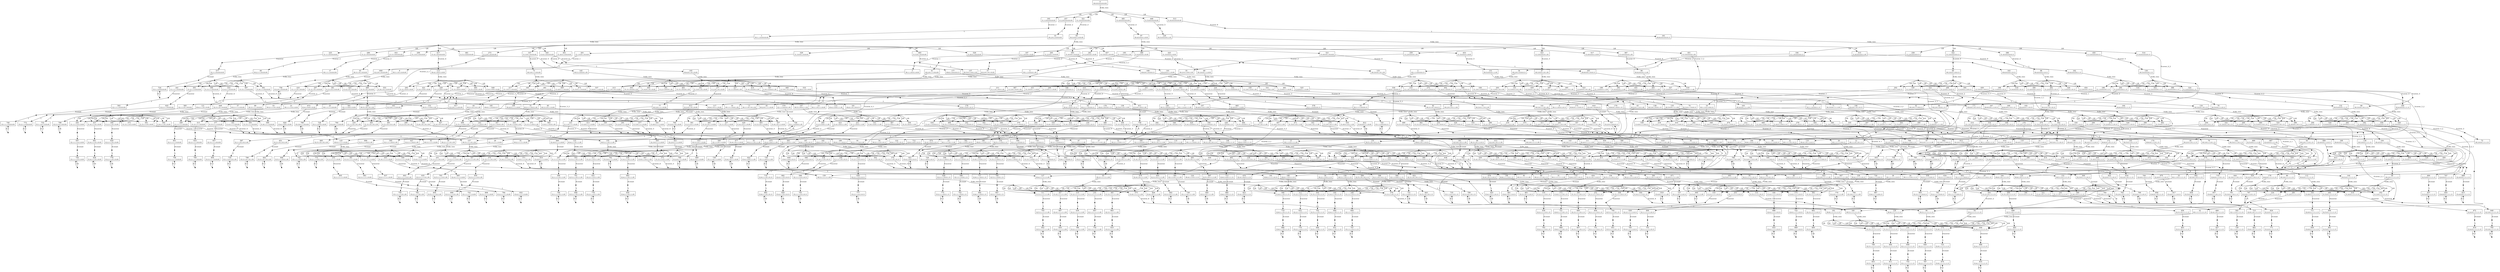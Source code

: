 digraph S {
node [shape=box];
0 -> n0_0 [ arrowhead=none,label="0:die_toss" ];
n0_0 [ shape=point,width=0.1,height=0.1,label="" ];
n0_0 -> 193 [ label="1/6" ];
n0_0 -> 257 [ label="1/6" ];
n0_0 -> 321 [ label="1/6" ];
n0_0 -> 385 [ label="1/6" ];
n0_0 -> 449 [ label="1/6" ];
n0_0 -> 513 [ label="1/6" ];
1 -> n1_0 [ arrowhead=none,label="0:die_toss" ];
n1_0 [ shape=point,width=0.1,height=0.1,label="" ];
n1_0 -> 225 [ label="1/6" ];
n1_0 -> 289 [ label="1/6" ];
n1_0 -> 353 [ label="1/6" ];
n1_0 -> 417 [ label="1/6" ];
n1_0 -> 481 [ label="1/6" ];
n1_0 -> 545 [ label="1/6" ];
2 -> n2_0 [ arrowhead=none,label="0:die_toss" ];
n2_0 [ shape=point,width=0.1,height=0.1,label="" ];
n2_0 -> 226 [ label="1/6" ];
n2_0 -> 290 [ label="1/6" ];
n2_0 -> 354 [ label="1/6" ];
n2_0 -> 418 [ label="1/6" ];
n2_0 -> 482 [ label="1/6" ];
n2_0 -> 546 [ label="1/6" ];
3 -> n3_0 [ arrowhead=none,label="0:die_toss" ];
n3_0 [ shape=point,width=0.1,height=0.1,label="" ];
n3_0 -> 227 [ label="1/6" ];
n3_0 -> 291 [ label="1/6" ];
n3_0 -> 355 [ label="1/6" ];
n3_0 -> 419 [ label="1/6" ];
n3_0 -> 483 [ label="1/6" ];
n3_0 -> 547 [ label="1/6" ];
4 -> n4_0 [ arrowhead=none,label="0:die_toss" ];
n4_0 [ shape=point,width=0.1,height=0.1,label="" ];
n4_0 -> 228 [ label="1/6" ];
n4_0 -> 292 [ label="1/6" ];
n4_0 -> 356 [ label="1/6" ];
n4_0 -> 420 [ label="1/6" ];
n4_0 -> 484 [ label="1/6" ];
n4_0 -> 548 [ label="1/6" ];
5 -> n5_0 [ arrowhead=none,label="0:die_toss" ];
n5_0 [ shape=point,width=0.1,height=0.1,label="" ];
n5_0 -> 229 [ label="1/6" ];
n5_0 -> 293 [ label="1/6" ];
n5_0 -> 357 [ label="1/6" ];
n5_0 -> 421 [ label="1/6" ];
n5_0 -> 485 [ label="1/6" ];
n5_0 -> 549 [ label="1/6" ];
6 -> n6_0 [ arrowhead=none,label="0:die_toss" ];
n6_0 [ shape=point,width=0.1,height=0.1,label="" ];
n6_0 -> 230 [ label="1/6" ];
n6_0 -> 294 [ label="1/6" ];
n6_0 -> 358 [ label="1/6" ];
n6_0 -> 422 [ label="1/6" ];
n6_0 -> 486 [ label="1/6" ];
n6_0 -> 550 [ label="1/6" ];
7 -> n7_0 [ arrowhead=none,label="0:die_toss" ];
n7_0 [ shape=point,width=0.1,height=0.1,label="" ];
n7_0 -> 231 [ label="1/6" ];
n7_0 -> 295 [ label="1/6" ];
n7_0 -> 359 [ label="1/6" ];
n7_0 -> 423 [ label="1/6" ];
n7_0 -> 487 [ label="1/6" ];
n7_0 -> 551 [ label="1/6" ];
8 -> n8_0 [ arrowhead=none,label="0:die_toss" ];
n8_0 [ shape=point,width=0.1,height=0.1,label="" ];
n8_0 -> 232 [ label="1/6" ];
n8_0 -> 296 [ label="1/6" ];
n8_0 -> 360 [ label="1/6" ];
n8_0 -> 424 [ label="1/6" ];
n8_0 -> 488 [ label="1/6" ];
n8_0 -> 552 [ label="1/6" ];
9 -> n9_0 [ arrowhead=none,label="0:die_toss" ];
n9_0 [ shape=point,width=0.1,height=0.1,label="" ];
n9_0 -> 233 [ label="1/6" ];
n9_0 -> 297 [ label="1/6" ];
n9_0 -> 361 [ label="1/6" ];
n9_0 -> 425 [ label="1/6" ];
n9_0 -> 489 [ label="1/6" ];
n9_0 -> 553 [ label="1/6" ];
10 -> n10_0 [ arrowhead=none,label="0:die_toss" ];
n10_0 [ shape=point,width=0.1,height=0.1,label="" ];
n10_0 -> 234 [ label="1/6" ];
n10_0 -> 298 [ label="1/6" ];
n10_0 -> 362 [ label="1/6" ];
n10_0 -> 426 [ label="1/6" ];
n10_0 -> 490 [ label="1/6" ];
n10_0 -> 554 [ label="1/6" ];
11 -> n11_0 [ arrowhead=none,label="0:die_toss" ];
n11_0 [ shape=point,width=0.1,height=0.1,label="" ];
n11_0 -> 235 [ label="1/6" ];
n11_0 -> 299 [ label="1/6" ];
n11_0 -> 363 [ label="1/6" ];
n11_0 -> 427 [ label="1/6" ];
n11_0 -> 491 [ label="1/6" ];
n11_0 -> 555 [ label="1/6" ];
12 -> n12_0 [ arrowhead=none,label="0:die_toss" ];
n12_0 [ shape=point,width=0.1,height=0.1,label="" ];
n12_0 -> 236 [ label="1/6" ];
n12_0 -> 300 [ label="1/6" ];
n12_0 -> 364 [ label="1/6" ];
n12_0 -> 428 [ label="1/6" ];
n12_0 -> 492 [ label="1/6" ];
n12_0 -> 556 [ label="1/6" ];
13 -> n13_0 [ arrowhead=none,label="0:die_toss" ];
n13_0 [ shape=point,width=0.1,height=0.1,label="" ];
n13_0 -> 237 [ label="1/6" ];
n13_0 -> 301 [ label="1/6" ];
n13_0 -> 365 [ label="1/6" ];
n13_0 -> 429 [ label="1/6" ];
n13_0 -> 493 [ label="1/6" ];
n13_0 -> 557 [ label="1/6" ];
14 -> n14_0 [ arrowhead=none,label="0:die_toss" ];
n14_0 [ shape=point,width=0.1,height=0.1,label="" ];
n14_0 -> 238 [ label="1/6" ];
n14_0 -> 302 [ label="1/6" ];
n14_0 -> 366 [ label="1/6" ];
n14_0 -> 430 [ label="1/6" ];
n14_0 -> 494 [ label="1/6" ];
n14_0 -> 558 [ label="1/6" ];
15 -> n15_0 [ arrowhead=none,label="0:die_toss" ];
n15_0 [ shape=point,width=0.1,height=0.1,label="" ];
n15_0 -> 239 [ label="1/6" ];
n15_0 -> 303 [ label="1/6" ];
n15_0 -> 367 [ label="1/6" ];
n15_0 -> 431 [ label="1/6" ];
n15_0 -> 495 [ label="1/6" ];
n15_0 -> 559 [ label="1/6" ];
16 -> n16_0 [ arrowhead=none,label="0:die_toss" ];
n16_0 [ shape=point,width=0.1,height=0.1,label="" ];
n16_0 -> 240 [ label="1/6" ];
n16_0 -> 304 [ label="1/6" ];
n16_0 -> 368 [ label="1/6" ];
n16_0 -> 432 [ label="1/6" ];
n16_0 -> 496 [ label="1/6" ];
n16_0 -> 560 [ label="1/6" ];
17 -> n17_0 [ arrowhead=none,label="0:die_toss" ];
n17_0 [ shape=point,width=0.1,height=0.1,label="" ];
n17_0 -> 241 [ label="1/6" ];
n17_0 -> 305 [ label="1/6" ];
n17_0 -> 369 [ label="1/6" ];
n17_0 -> 433 [ label="1/6" ];
n17_0 -> 497 [ label="1/6" ];
n17_0 -> 561 [ label="1/6" ];
18 -> n18_0 [ arrowhead=none,label="0:die_toss" ];
n18_0 [ shape=point,width=0.1,height=0.1,label="" ];
n18_0 -> 242 [ label="1/6" ];
n18_0 -> 306 [ label="1/6" ];
n18_0 -> 370 [ label="1/6" ];
n18_0 -> 434 [ label="1/6" ];
n18_0 -> 498 [ label="1/6" ];
n18_0 -> 562 [ label="1/6" ];
19 -> n19_0 [ arrowhead=none,label="0:die_toss" ];
n19_0 [ shape=point,width=0.1,height=0.1,label="" ];
n19_0 -> 243 [ label="1/6" ];
n19_0 -> 307 [ label="1/6" ];
n19_0 -> 371 [ label="1/6" ];
n19_0 -> 435 [ label="1/6" ];
n19_0 -> 499 [ label="1/6" ];
n19_0 -> 563 [ label="1/6" ];
20 -> n20_0 [ arrowhead=none,label="0:die_toss" ];
n20_0 [ shape=point,width=0.1,height=0.1,label="" ];
n20_0 -> 244 [ label="1/6" ];
n20_0 -> 308 [ label="1/6" ];
n20_0 -> 372 [ label="1/6" ];
n20_0 -> 436 [ label="1/6" ];
n20_0 -> 500 [ label="1/6" ];
n20_0 -> 564 [ label="1/6" ];
21 -> n21_0 [ arrowhead=none,label="0:die_toss" ];
n21_0 [ shape=point,width=0.1,height=0.1,label="" ];
n21_0 -> 245 [ label="1/6" ];
n21_0 -> 309 [ label="1/6" ];
n21_0 -> 373 [ label="1/6" ];
n21_0 -> 437 [ label="1/6" ];
n21_0 -> 501 [ label="1/6" ];
n21_0 -> 565 [ label="1/6" ];
22 -> n22_0 [ arrowhead=none,label="0:die_toss" ];
n22_0 [ shape=point,width=0.1,height=0.1,label="" ];
n22_0 -> 246 [ label="1/6" ];
n22_0 -> 310 [ label="1/6" ];
n22_0 -> 374 [ label="1/6" ];
n22_0 -> 438 [ label="1/6" ];
n22_0 -> 502 [ label="1/6" ];
n22_0 -> 566 [ label="1/6" ];
23 -> n23_0 [ arrowhead=none,label="0:die_toss" ];
n23_0 [ shape=point,width=0.1,height=0.1,label="" ];
n23_0 -> 247 [ label="1/6" ];
n23_0 -> 311 [ label="1/6" ];
n23_0 -> 375 [ label="1/6" ];
n23_0 -> 439 [ label="1/6" ];
n23_0 -> 503 [ label="1/6" ];
n23_0 -> 567 [ label="1/6" ];
24 -> n24_0 [ arrowhead=none,label="0:die_toss" ];
n24_0 [ shape=point,width=0.1,height=0.1,label="" ];
n24_0 -> 248 [ label="1/6" ];
n24_0 -> 312 [ label="1/6" ];
n24_0 -> 376 [ label="1/6" ];
n24_0 -> 440 [ label="1/6" ];
n24_0 -> 504 [ label="1/6" ];
n24_0 -> 568 [ label="1/6" ];
25 -> n25_0 [ arrowhead=none,label="0:die_toss" ];
n25_0 [ shape=point,width=0.1,height=0.1,label="" ];
n25_0 -> 249 [ label="1/6" ];
n25_0 -> 313 [ label="1/6" ];
n25_0 -> 377 [ label="1/6" ];
n25_0 -> 441 [ label="1/6" ];
n25_0 -> 505 [ label="1/6" ];
n25_0 -> 569 [ label="1/6" ];
26 -> n26_0 [ arrowhead=none,label="0:die_toss" ];
n26_0 [ shape=point,width=0.1,height=0.1,label="" ];
n26_0 -> 250 [ label="1/6" ];
n26_0 -> 314 [ label="1/6" ];
n26_0 -> 378 [ label="1/6" ];
n26_0 -> 442 [ label="1/6" ];
n26_0 -> 506 [ label="1/6" ];
n26_0 -> 570 [ label="1/6" ];
27 -> n27_0 [ arrowhead=none,label="0:die_toss" ];
n27_0 [ shape=point,width=0.1,height=0.1,label="" ];
n27_0 -> 251 [ label="1/6" ];
n27_0 -> 315 [ label="1/6" ];
n27_0 -> 379 [ label="1/6" ];
n27_0 -> 443 [ label="1/6" ];
n27_0 -> 507 [ label="1/6" ];
n27_0 -> 571 [ label="1/6" ];
28 -> n28_0 [ arrowhead=none,label="0:die_toss" ];
n28_0 [ shape=point,width=0.1,height=0.1,label="" ];
n28_0 -> 252 [ label="1/6" ];
n28_0 -> 316 [ label="1/6" ];
n28_0 -> 380 [ label="1/6" ];
n28_0 -> 444 [ label="1/6" ];
n28_0 -> 508 [ label="1/6" ];
n28_0 -> 572 [ label="1/6" ];
29 -> n29_0 [ arrowhead=none,label="0:die_toss" ];
n29_0 [ shape=point,width=0.1,height=0.1,label="" ];
n29_0 -> 253 [ label="1/6" ];
n29_0 -> 317 [ label="1/6" ];
n29_0 -> 381 [ label="1/6" ];
n29_0 -> 445 [ label="1/6" ];
n29_0 -> 509 [ label="1/6" ];
n29_0 -> 573 [ label="1/6" ];
30 -> n30_0 [ arrowhead=none,label="0:die_toss" ];
n30_0 [ shape=point,width=0.1,height=0.1,label="" ];
n30_0 -> 254 [ label="1/6" ];
n30_0 -> 318 [ label="1/6" ];
n30_0 -> 382 [ label="1/6" ];
n30_0 -> 446 [ label="1/6" ];
n30_0 -> 510 [ label="1/6" ];
n30_0 -> 574 [ label="1/6" ];
31 -> n31_0 [ arrowhead=none,label="0:die_toss" ];
n31_0 [ shape=point,width=0.1,height=0.1,label="" ];
n31_0 -> 255 [ label="1/6" ];
n31_0 -> 319 [ label="1/6" ];
n31_0 -> 383 [ label="1/6" ];
n31_0 -> 447 [ label="1/6" ];
n31_0 -> 511 [ label="1/6" ];
n31_0 -> 575 [ label="1/6" ];
32 -> n32_0 [ arrowhead=none,label="0:die_toss" ];
n32_0 [ shape=point,width=0.1,height=0.1,label="" ];
n32_0 -> 256 [ label="1/6" ];
n32_0 -> 320 [ label="1/6" ];
n32_0 -> 384 [ label="1/6" ];
n32_0 -> 448 [ label="1/6" ];
n32_0 -> 512 [ label="1/6" ];
n32_0 -> 576 [ label="1/6" ];
33 -> n33_0 [ arrowhead=none,label="0:die_toss" ];
n33_0 [ shape=point,width=0.1,height=0.1,label="" ];
n33_0 -> 209 [ label="1/6" ];
n33_0 -> 273 [ label="1/6" ];
n33_0 -> 337 [ label="1/6" ];
n33_0 -> 401 [ label="1/6" ];
n33_0 -> 465 [ label="1/6" ];
n33_0 -> 529 [ label="1/6" ];
34 -> n34_0 [ arrowhead=none,label="0:die_toss" ];
n34_0 [ shape=point,width=0.1,height=0.1,label="" ];
n34_0 -> 210 [ label="1/6" ];
n34_0 -> 274 [ label="1/6" ];
n34_0 -> 338 [ label="1/6" ];
n34_0 -> 402 [ label="1/6" ];
n34_0 -> 466 [ label="1/6" ];
n34_0 -> 530 [ label="1/6" ];
35 -> n35_0 [ arrowhead=none,label="0:die_toss" ];
n35_0 [ shape=point,width=0.1,height=0.1,label="" ];
n35_0 -> 211 [ label="1/6" ];
n35_0 -> 275 [ label="1/6" ];
n35_0 -> 339 [ label="1/6" ];
n35_0 -> 403 [ label="1/6" ];
n35_0 -> 467 [ label="1/6" ];
n35_0 -> 531 [ label="1/6" ];
36 -> n36_0 [ arrowhead=none,label="0:die_toss" ];
n36_0 [ shape=point,width=0.1,height=0.1,label="" ];
n36_0 -> 212 [ label="1/6" ];
n36_0 -> 276 [ label="1/6" ];
n36_0 -> 340 [ label="1/6" ];
n36_0 -> 404 [ label="1/6" ];
n36_0 -> 468 [ label="1/6" ];
n36_0 -> 532 [ label="1/6" ];
37 -> n37_0 [ arrowhead=none,label="0:die_toss" ];
n37_0 [ shape=point,width=0.1,height=0.1,label="" ];
n37_0 -> 213 [ label="1/6" ];
n37_0 -> 277 [ label="1/6" ];
n37_0 -> 341 [ label="1/6" ];
n37_0 -> 405 [ label="1/6" ];
n37_0 -> 469 [ label="1/6" ];
n37_0 -> 533 [ label="1/6" ];
38 -> n38_0 [ arrowhead=none,label="0:die_toss" ];
n38_0 [ shape=point,width=0.1,height=0.1,label="" ];
n38_0 -> 214 [ label="1/6" ];
n38_0 -> 278 [ label="1/6" ];
n38_0 -> 342 [ label="1/6" ];
n38_0 -> 406 [ label="1/6" ];
n38_0 -> 470 [ label="1/6" ];
n38_0 -> 534 [ label="1/6" ];
39 -> n39_0 [ arrowhead=none,label="0:die_toss" ];
n39_0 [ shape=point,width=0.1,height=0.1,label="" ];
n39_0 -> 215 [ label="1/6" ];
n39_0 -> 279 [ label="1/6" ];
n39_0 -> 343 [ label="1/6" ];
n39_0 -> 407 [ label="1/6" ];
n39_0 -> 471 [ label="1/6" ];
n39_0 -> 535 [ label="1/6" ];
40 -> n40_0 [ arrowhead=none,label="0:die_toss" ];
n40_0 [ shape=point,width=0.1,height=0.1,label="" ];
n40_0 -> 216 [ label="1/6" ];
n40_0 -> 280 [ label="1/6" ];
n40_0 -> 344 [ label="1/6" ];
n40_0 -> 408 [ label="1/6" ];
n40_0 -> 472 [ label="1/6" ];
n40_0 -> 536 [ label="1/6" ];
41 -> n41_0 [ arrowhead=none,label="0:die_toss" ];
n41_0 [ shape=point,width=0.1,height=0.1,label="" ];
n41_0 -> 217 [ label="1/6" ];
n41_0 -> 281 [ label="1/6" ];
n41_0 -> 345 [ label="1/6" ];
n41_0 -> 409 [ label="1/6" ];
n41_0 -> 473 [ label="1/6" ];
n41_0 -> 537 [ label="1/6" ];
42 -> n42_0 [ arrowhead=none,label="0:die_toss" ];
n42_0 [ shape=point,width=0.1,height=0.1,label="" ];
n42_0 -> 218 [ label="1/6" ];
n42_0 -> 282 [ label="1/6" ];
n42_0 -> 346 [ label="1/6" ];
n42_0 -> 410 [ label="1/6" ];
n42_0 -> 474 [ label="1/6" ];
n42_0 -> 538 [ label="1/6" ];
43 -> n43_0 [ arrowhead=none,label="0:die_toss" ];
n43_0 [ shape=point,width=0.1,height=0.1,label="" ];
n43_0 -> 219 [ label="1/6" ];
n43_0 -> 283 [ label="1/6" ];
n43_0 -> 347 [ label="1/6" ];
n43_0 -> 411 [ label="1/6" ];
n43_0 -> 475 [ label="1/6" ];
n43_0 -> 539 [ label="1/6" ];
44 -> n44_0 [ arrowhead=none,label="0:die_toss" ];
n44_0 [ shape=point,width=0.1,height=0.1,label="" ];
n44_0 -> 220 [ label="1/6" ];
n44_0 -> 284 [ label="1/6" ];
n44_0 -> 348 [ label="1/6" ];
n44_0 -> 412 [ label="1/6" ];
n44_0 -> 476 [ label="1/6" ];
n44_0 -> 540 [ label="1/6" ];
45 -> n45_0 [ arrowhead=none,label="0:die_toss" ];
n45_0 [ shape=point,width=0.1,height=0.1,label="" ];
n45_0 -> 221 [ label="1/6" ];
n45_0 -> 285 [ label="1/6" ];
n45_0 -> 349 [ label="1/6" ];
n45_0 -> 413 [ label="1/6" ];
n45_0 -> 477 [ label="1/6" ];
n45_0 -> 541 [ label="1/6" ];
46 -> n46_0 [ arrowhead=none,label="0:die_toss" ];
n46_0 [ shape=point,width=0.1,height=0.1,label="" ];
n46_0 -> 222 [ label="1/6" ];
n46_0 -> 286 [ label="1/6" ];
n46_0 -> 350 [ label="1/6" ];
n46_0 -> 414 [ label="1/6" ];
n46_0 -> 478 [ label="1/6" ];
n46_0 -> 542 [ label="1/6" ];
47 -> n47_0 [ arrowhead=none,label="0:die_toss" ];
n47_0 [ shape=point,width=0.1,height=0.1,label="" ];
n47_0 -> 223 [ label="1/6" ];
n47_0 -> 287 [ label="1/6" ];
n47_0 -> 351 [ label="1/6" ];
n47_0 -> 415 [ label="1/6" ];
n47_0 -> 479 [ label="1/6" ];
n47_0 -> 543 [ label="1/6" ];
48 -> n48_0 [ arrowhead=none,label="0:die_toss" ];
n48_0 [ shape=point,width=0.1,height=0.1,label="" ];
n48_0 -> 224 [ label="1/6" ];
n48_0 -> 288 [ label="1/6" ];
n48_0 -> 352 [ label="1/6" ];
n48_0 -> 416 [ label="1/6" ];
n48_0 -> 480 [ label="1/6" ];
n48_0 -> 544 [ label="1/6" ];
49 -> n49_0 [ arrowhead=none,label="0:die_toss" ];
n49_0 [ shape=point,width=0.1,height=0.1,label="" ];
n49_0 -> 241 [ label="1/6" ];
n49_0 -> 305 [ label="1/6" ];
n49_0 -> 369 [ label="1/6" ];
n49_0 -> 433 [ label="1/6" ];
n49_0 -> 497 [ label="1/6" ];
n49_0 -> 561 [ label="1/6" ];
50 -> n50_0 [ arrowhead=none,label="0:die_toss" ];
n50_0 [ shape=point,width=0.1,height=0.1,label="" ];
n50_0 -> 242 [ label="1/6" ];
n50_0 -> 306 [ label="1/6" ];
n50_0 -> 370 [ label="1/6" ];
n50_0 -> 434 [ label="1/6" ];
n50_0 -> 498 [ label="1/6" ];
n50_0 -> 562 [ label="1/6" ];
51 -> n51_0 [ arrowhead=none,label="0:die_toss" ];
n51_0 [ shape=point,width=0.1,height=0.1,label="" ];
n51_0 -> 243 [ label="1/6" ];
n51_0 -> 307 [ label="1/6" ];
n51_0 -> 371 [ label="1/6" ];
n51_0 -> 435 [ label="1/6" ];
n51_0 -> 499 [ label="1/6" ];
n51_0 -> 563 [ label="1/6" ];
52 -> n52_0 [ arrowhead=none,label="0:die_toss" ];
n52_0 [ shape=point,width=0.1,height=0.1,label="" ];
n52_0 -> 244 [ label="1/6" ];
n52_0 -> 308 [ label="1/6" ];
n52_0 -> 372 [ label="1/6" ];
n52_0 -> 436 [ label="1/6" ];
n52_0 -> 500 [ label="1/6" ];
n52_0 -> 564 [ label="1/6" ];
53 -> n53_0 [ arrowhead=none,label="0:die_toss" ];
n53_0 [ shape=point,width=0.1,height=0.1,label="" ];
n53_0 -> 245 [ label="1/6" ];
n53_0 -> 309 [ label="1/6" ];
n53_0 -> 373 [ label="1/6" ];
n53_0 -> 437 [ label="1/6" ];
n53_0 -> 501 [ label="1/6" ];
n53_0 -> 565 [ label="1/6" ];
54 -> n54_0 [ arrowhead=none,label="0:die_toss" ];
n54_0 [ shape=point,width=0.1,height=0.1,label="" ];
n54_0 -> 246 [ label="1/6" ];
n54_0 -> 310 [ label="1/6" ];
n54_0 -> 374 [ label="1/6" ];
n54_0 -> 438 [ label="1/6" ];
n54_0 -> 502 [ label="1/6" ];
n54_0 -> 566 [ label="1/6" ];
55 -> n55_0 [ arrowhead=none,label="0:die_toss" ];
n55_0 [ shape=point,width=0.1,height=0.1,label="" ];
n55_0 -> 247 [ label="1/6" ];
n55_0 -> 311 [ label="1/6" ];
n55_0 -> 375 [ label="1/6" ];
n55_0 -> 439 [ label="1/6" ];
n55_0 -> 503 [ label="1/6" ];
n55_0 -> 567 [ label="1/6" ];
56 -> n56_0 [ arrowhead=none,label="0:die_toss" ];
n56_0 [ shape=point,width=0.1,height=0.1,label="" ];
n56_0 -> 248 [ label="1/6" ];
n56_0 -> 312 [ label="1/6" ];
n56_0 -> 376 [ label="1/6" ];
n56_0 -> 440 [ label="1/6" ];
n56_0 -> 504 [ label="1/6" ];
n56_0 -> 568 [ label="1/6" ];
57 -> n57_0 [ arrowhead=none,label="0:die_toss" ];
n57_0 [ shape=point,width=0.1,height=0.1,label="" ];
n57_0 -> 249 [ label="1/6" ];
n57_0 -> 313 [ label="1/6" ];
n57_0 -> 377 [ label="1/6" ];
n57_0 -> 441 [ label="1/6" ];
n57_0 -> 505 [ label="1/6" ];
n57_0 -> 569 [ label="1/6" ];
58 -> n58_0 [ arrowhead=none,label="0:die_toss" ];
n58_0 [ shape=point,width=0.1,height=0.1,label="" ];
n58_0 -> 250 [ label="1/6" ];
n58_0 -> 314 [ label="1/6" ];
n58_0 -> 378 [ label="1/6" ];
n58_0 -> 442 [ label="1/6" ];
n58_0 -> 506 [ label="1/6" ];
n58_0 -> 570 [ label="1/6" ];
59 -> n59_0 [ arrowhead=none,label="0:die_toss" ];
n59_0 [ shape=point,width=0.1,height=0.1,label="" ];
n59_0 -> 251 [ label="1/6" ];
n59_0 -> 315 [ label="1/6" ];
n59_0 -> 379 [ label="1/6" ];
n59_0 -> 443 [ label="1/6" ];
n59_0 -> 507 [ label="1/6" ];
n59_0 -> 571 [ label="1/6" ];
60 -> n60_0 [ arrowhead=none,label="0:die_toss" ];
n60_0 [ shape=point,width=0.1,height=0.1,label="" ];
n60_0 -> 252 [ label="1/6" ];
n60_0 -> 316 [ label="1/6" ];
n60_0 -> 380 [ label="1/6" ];
n60_0 -> 444 [ label="1/6" ];
n60_0 -> 508 [ label="1/6" ];
n60_0 -> 572 [ label="1/6" ];
61 -> n61_0 [ arrowhead=none,label="0:die_toss" ];
n61_0 [ shape=point,width=0.1,height=0.1,label="" ];
n61_0 -> 253 [ label="1/6" ];
n61_0 -> 317 [ label="1/6" ];
n61_0 -> 381 [ label="1/6" ];
n61_0 -> 445 [ label="1/6" ];
n61_0 -> 509 [ label="1/6" ];
n61_0 -> 573 [ label="1/6" ];
62 -> n62_0 [ arrowhead=none,label="0:die_toss" ];
n62_0 [ shape=point,width=0.1,height=0.1,label="" ];
n62_0 -> 254 [ label="1/6" ];
n62_0 -> 318 [ label="1/6" ];
n62_0 -> 382 [ label="1/6" ];
n62_0 -> 446 [ label="1/6" ];
n62_0 -> 510 [ label="1/6" ];
n62_0 -> 574 [ label="1/6" ];
63 -> n63_0 [ arrowhead=none,label="0:die_toss" ];
n63_0 [ shape=point,width=0.1,height=0.1,label="" ];
n63_0 -> 255 [ label="1/6" ];
n63_0 -> 319 [ label="1/6" ];
n63_0 -> 383 [ label="1/6" ];
n63_0 -> 447 [ label="1/6" ];
n63_0 -> 511 [ label="1/6" ];
n63_0 -> 575 [ label="1/6" ];
64 -> n64_0 [ arrowhead=none,label="0:die_toss" ];
n64_0 [ shape=point,width=0.1,height=0.1,label="" ];
n64_0 -> 256 [ label="1/6" ];
n64_0 -> 320 [ label="1/6" ];
n64_0 -> 384 [ label="1/6" ];
n64_0 -> 448 [ label="1/6" ];
n64_0 -> 512 [ label="1/6" ];
n64_0 -> 576 [ label="1/6" ];
65 -> n65_0 [ arrowhead=none,label="0:die_toss" ];
n65_0 [ shape=point,width=0.1,height=0.1,label="" ];
n65_0 -> 201 [ label="1/6" ];
n65_0 -> 265 [ label="1/6" ];
n65_0 -> 329 [ label="1/6" ];
n65_0 -> 393 [ label="1/6" ];
n65_0 -> 457 [ label="1/6" ];
n65_0 -> 521 [ label="1/6" ];
66 -> n66_0 [ arrowhead=none,label="0:die_toss" ];
n66_0 [ shape=point,width=0.1,height=0.1,label="" ];
n66_0 -> 202 [ label="1/6" ];
n66_0 -> 266 [ label="1/6" ];
n66_0 -> 330 [ label="1/6" ];
n66_0 -> 394 [ label="1/6" ];
n66_0 -> 458 [ label="1/6" ];
n66_0 -> 522 [ label="1/6" ];
67 -> n67_0 [ arrowhead=none,label="0:die_toss" ];
n67_0 [ shape=point,width=0.1,height=0.1,label="" ];
n67_0 -> 203 [ label="1/6" ];
n67_0 -> 267 [ label="1/6" ];
n67_0 -> 331 [ label="1/6" ];
n67_0 -> 395 [ label="1/6" ];
n67_0 -> 459 [ label="1/6" ];
n67_0 -> 523 [ label="1/6" ];
68 -> n68_0 [ arrowhead=none,label="0:die_toss" ];
n68_0 [ shape=point,width=0.1,height=0.1,label="" ];
n68_0 -> 204 [ label="1/6" ];
n68_0 -> 268 [ label="1/6" ];
n68_0 -> 332 [ label="1/6" ];
n68_0 -> 396 [ label="1/6" ];
n68_0 -> 460 [ label="1/6" ];
n68_0 -> 524 [ label="1/6" ];
69 -> n69_0 [ arrowhead=none,label="0:die_toss" ];
n69_0 [ shape=point,width=0.1,height=0.1,label="" ];
n69_0 -> 205 [ label="1/6" ];
n69_0 -> 269 [ label="1/6" ];
n69_0 -> 333 [ label="1/6" ];
n69_0 -> 397 [ label="1/6" ];
n69_0 -> 461 [ label="1/6" ];
n69_0 -> 525 [ label="1/6" ];
70 -> n70_0 [ arrowhead=none,label="0:die_toss" ];
n70_0 [ shape=point,width=0.1,height=0.1,label="" ];
n70_0 -> 206 [ label="1/6" ];
n70_0 -> 270 [ label="1/6" ];
n70_0 -> 334 [ label="1/6" ];
n70_0 -> 398 [ label="1/6" ];
n70_0 -> 462 [ label="1/6" ];
n70_0 -> 526 [ label="1/6" ];
71 -> n71_0 [ arrowhead=none,label="0:die_toss" ];
n71_0 [ shape=point,width=0.1,height=0.1,label="" ];
n71_0 -> 207 [ label="1/6" ];
n71_0 -> 271 [ label="1/6" ];
n71_0 -> 335 [ label="1/6" ];
n71_0 -> 399 [ label="1/6" ];
n71_0 -> 463 [ label="1/6" ];
n71_0 -> 527 [ label="1/6" ];
72 -> n72_0 [ arrowhead=none,label="0:die_toss" ];
n72_0 [ shape=point,width=0.1,height=0.1,label="" ];
n72_0 -> 208 [ label="1/6" ];
n72_0 -> 272 [ label="1/6" ];
n72_0 -> 336 [ label="1/6" ];
n72_0 -> 400 [ label="1/6" ];
n72_0 -> 464 [ label="1/6" ];
n72_0 -> 528 [ label="1/6" ];
73 -> n73_0 [ arrowhead=none,label="0:die_toss" ];
n73_0 [ shape=point,width=0.1,height=0.1,label="" ];
n73_0 -> 217 [ label="1/6" ];
n73_0 -> 281 [ label="1/6" ];
n73_0 -> 345 [ label="1/6" ];
n73_0 -> 409 [ label="1/6" ];
n73_0 -> 473 [ label="1/6" ];
n73_0 -> 537 [ label="1/6" ];
74 -> n74_0 [ arrowhead=none,label="0:die_toss" ];
n74_0 [ shape=point,width=0.1,height=0.1,label="" ];
n74_0 -> 218 [ label="1/6" ];
n74_0 -> 282 [ label="1/6" ];
n74_0 -> 346 [ label="1/6" ];
n74_0 -> 410 [ label="1/6" ];
n74_0 -> 474 [ label="1/6" ];
n74_0 -> 538 [ label="1/6" ];
75 -> n75_0 [ arrowhead=none,label="0:die_toss" ];
n75_0 [ shape=point,width=0.1,height=0.1,label="" ];
n75_0 -> 219 [ label="1/6" ];
n75_0 -> 283 [ label="1/6" ];
n75_0 -> 347 [ label="1/6" ];
n75_0 -> 411 [ label="1/6" ];
n75_0 -> 475 [ label="1/6" ];
n75_0 -> 539 [ label="1/6" ];
76 -> n76_0 [ arrowhead=none,label="0:die_toss" ];
n76_0 [ shape=point,width=0.1,height=0.1,label="" ];
n76_0 -> 220 [ label="1/6" ];
n76_0 -> 284 [ label="1/6" ];
n76_0 -> 348 [ label="1/6" ];
n76_0 -> 412 [ label="1/6" ];
n76_0 -> 476 [ label="1/6" ];
n76_0 -> 540 [ label="1/6" ];
77 -> n77_0 [ arrowhead=none,label="0:die_toss" ];
n77_0 [ shape=point,width=0.1,height=0.1,label="" ];
n77_0 -> 221 [ label="1/6" ];
n77_0 -> 285 [ label="1/6" ];
n77_0 -> 349 [ label="1/6" ];
n77_0 -> 413 [ label="1/6" ];
n77_0 -> 477 [ label="1/6" ];
n77_0 -> 541 [ label="1/6" ];
78 -> n78_0 [ arrowhead=none,label="0:die_toss" ];
n78_0 [ shape=point,width=0.1,height=0.1,label="" ];
n78_0 -> 222 [ label="1/6" ];
n78_0 -> 286 [ label="1/6" ];
n78_0 -> 350 [ label="1/6" ];
n78_0 -> 414 [ label="1/6" ];
n78_0 -> 478 [ label="1/6" ];
n78_0 -> 542 [ label="1/6" ];
79 -> n79_0 [ arrowhead=none,label="0:die_toss" ];
n79_0 [ shape=point,width=0.1,height=0.1,label="" ];
n79_0 -> 223 [ label="1/6" ];
n79_0 -> 287 [ label="1/6" ];
n79_0 -> 351 [ label="1/6" ];
n79_0 -> 415 [ label="1/6" ];
n79_0 -> 479 [ label="1/6" ];
n79_0 -> 543 [ label="1/6" ];
80 -> n80_0 [ arrowhead=none,label="0:die_toss" ];
n80_0 [ shape=point,width=0.1,height=0.1,label="" ];
n80_0 -> 224 [ label="1/6" ];
n80_0 -> 288 [ label="1/6" ];
n80_0 -> 352 [ label="1/6" ];
n80_0 -> 416 [ label="1/6" ];
n80_0 -> 480 [ label="1/6" ];
n80_0 -> 544 [ label="1/6" ];
81 -> n81_0 [ arrowhead=none,label="0:die_toss" ];
n81_0 [ shape=point,width=0.1,height=0.1,label="" ];
n81_0 -> 233 [ label="1/6" ];
n81_0 -> 297 [ label="1/6" ];
n81_0 -> 361 [ label="1/6" ];
n81_0 -> 425 [ label="1/6" ];
n81_0 -> 489 [ label="1/6" ];
n81_0 -> 553 [ label="1/6" ];
82 -> n82_0 [ arrowhead=none,label="0:die_toss" ];
n82_0 [ shape=point,width=0.1,height=0.1,label="" ];
n82_0 -> 234 [ label="1/6" ];
n82_0 -> 298 [ label="1/6" ];
n82_0 -> 362 [ label="1/6" ];
n82_0 -> 426 [ label="1/6" ];
n82_0 -> 490 [ label="1/6" ];
n82_0 -> 554 [ label="1/6" ];
83 -> n83_0 [ arrowhead=none,label="0:die_toss" ];
n83_0 [ shape=point,width=0.1,height=0.1,label="" ];
n83_0 -> 235 [ label="1/6" ];
n83_0 -> 299 [ label="1/6" ];
n83_0 -> 363 [ label="1/6" ];
n83_0 -> 427 [ label="1/6" ];
n83_0 -> 491 [ label="1/6" ];
n83_0 -> 555 [ label="1/6" ];
84 -> n84_0 [ arrowhead=none,label="0:die_toss" ];
n84_0 [ shape=point,width=0.1,height=0.1,label="" ];
n84_0 -> 236 [ label="1/6" ];
n84_0 -> 300 [ label="1/6" ];
n84_0 -> 364 [ label="1/6" ];
n84_0 -> 428 [ label="1/6" ];
n84_0 -> 492 [ label="1/6" ];
n84_0 -> 556 [ label="1/6" ];
85 -> n85_0 [ arrowhead=none,label="0:die_toss" ];
n85_0 [ shape=point,width=0.1,height=0.1,label="" ];
n85_0 -> 237 [ label="1/6" ];
n85_0 -> 301 [ label="1/6" ];
n85_0 -> 365 [ label="1/6" ];
n85_0 -> 429 [ label="1/6" ];
n85_0 -> 493 [ label="1/6" ];
n85_0 -> 557 [ label="1/6" ];
86 -> n86_0 [ arrowhead=none,label="0:die_toss" ];
n86_0 [ shape=point,width=0.1,height=0.1,label="" ];
n86_0 -> 238 [ label="1/6" ];
n86_0 -> 302 [ label="1/6" ];
n86_0 -> 366 [ label="1/6" ];
n86_0 -> 430 [ label="1/6" ];
n86_0 -> 494 [ label="1/6" ];
n86_0 -> 558 [ label="1/6" ];
87 -> n87_0 [ arrowhead=none,label="0:die_toss" ];
n87_0 [ shape=point,width=0.1,height=0.1,label="" ];
n87_0 -> 239 [ label="1/6" ];
n87_0 -> 303 [ label="1/6" ];
n87_0 -> 367 [ label="1/6" ];
n87_0 -> 431 [ label="1/6" ];
n87_0 -> 495 [ label="1/6" ];
n87_0 -> 559 [ label="1/6" ];
88 -> n88_0 [ arrowhead=none,label="0:die_toss" ];
n88_0 [ shape=point,width=0.1,height=0.1,label="" ];
n88_0 -> 240 [ label="1/6" ];
n88_0 -> 304 [ label="1/6" ];
n88_0 -> 368 [ label="1/6" ];
n88_0 -> 432 [ label="1/6" ];
n88_0 -> 496 [ label="1/6" ];
n88_0 -> 560 [ label="1/6" ];
89 -> n89_0 [ arrowhead=none,label="0:die_toss" ];
n89_0 [ shape=point,width=0.1,height=0.1,label="" ];
n89_0 -> 249 [ label="1/6" ];
n89_0 -> 313 [ label="1/6" ];
n89_0 -> 377 [ label="1/6" ];
n89_0 -> 441 [ label="1/6" ];
n89_0 -> 505 [ label="1/6" ];
n89_0 -> 569 [ label="1/6" ];
90 -> n90_0 [ arrowhead=none,label="0:die_toss" ];
n90_0 [ shape=point,width=0.1,height=0.1,label="" ];
n90_0 -> 250 [ label="1/6" ];
n90_0 -> 314 [ label="1/6" ];
n90_0 -> 378 [ label="1/6" ];
n90_0 -> 442 [ label="1/6" ];
n90_0 -> 506 [ label="1/6" ];
n90_0 -> 570 [ label="1/6" ];
91 -> n91_0 [ arrowhead=none,label="0:die_toss" ];
n91_0 [ shape=point,width=0.1,height=0.1,label="" ];
n91_0 -> 251 [ label="1/6" ];
n91_0 -> 315 [ label="1/6" ];
n91_0 -> 379 [ label="1/6" ];
n91_0 -> 443 [ label="1/6" ];
n91_0 -> 507 [ label="1/6" ];
n91_0 -> 571 [ label="1/6" ];
92 -> n92_0 [ arrowhead=none,label="0:die_toss" ];
n92_0 [ shape=point,width=0.1,height=0.1,label="" ];
n92_0 -> 252 [ label="1/6" ];
n92_0 -> 316 [ label="1/6" ];
n92_0 -> 380 [ label="1/6" ];
n92_0 -> 444 [ label="1/6" ];
n92_0 -> 508 [ label="1/6" ];
n92_0 -> 572 [ label="1/6" ];
93 -> n93_0 [ arrowhead=none,label="0:die_toss" ];
n93_0 [ shape=point,width=0.1,height=0.1,label="" ];
n93_0 -> 253 [ label="1/6" ];
n93_0 -> 317 [ label="1/6" ];
n93_0 -> 381 [ label="1/6" ];
n93_0 -> 445 [ label="1/6" ];
n93_0 -> 509 [ label="1/6" ];
n93_0 -> 573 [ label="1/6" ];
94 -> n94_0 [ arrowhead=none,label="0:die_toss" ];
n94_0 [ shape=point,width=0.1,height=0.1,label="" ];
n94_0 -> 254 [ label="1/6" ];
n94_0 -> 318 [ label="1/6" ];
n94_0 -> 382 [ label="1/6" ];
n94_0 -> 446 [ label="1/6" ];
n94_0 -> 510 [ label="1/6" ];
n94_0 -> 574 [ label="1/6" ];
95 -> n95_0 [ arrowhead=none,label="0:die_toss" ];
n95_0 [ shape=point,width=0.1,height=0.1,label="" ];
n95_0 -> 255 [ label="1/6" ];
n95_0 -> 319 [ label="1/6" ];
n95_0 -> 383 [ label="1/6" ];
n95_0 -> 447 [ label="1/6" ];
n95_0 -> 511 [ label="1/6" ];
n95_0 -> 575 [ label="1/6" ];
96 -> n96_0 [ arrowhead=none,label="0:die_toss" ];
n96_0 [ shape=point,width=0.1,height=0.1,label="" ];
n96_0 -> 256 [ label="1/6" ];
n96_0 -> 320 [ label="1/6" ];
n96_0 -> 384 [ label="1/6" ];
n96_0 -> 448 [ label="1/6" ];
n96_0 -> 512 [ label="1/6" ];
n96_0 -> 576 [ label="1/6" ];
97 -> n97_0 [ arrowhead=none,label="0:die_toss" ];
n97_0 [ shape=point,width=0.1,height=0.1,label="" ];
n97_0 -> 197 [ label="1/6" ];
n97_0 -> 261 [ label="1/6" ];
n97_0 -> 325 [ label="1/6" ];
n97_0 -> 389 [ label="1/6" ];
n97_0 -> 453 [ label="1/6" ];
n97_0 -> 517 [ label="1/6" ];
98 -> n98_0 [ arrowhead=none,label="0:die_toss" ];
n98_0 [ shape=point,width=0.1,height=0.1,label="" ];
n98_0 -> 198 [ label="1/6" ];
n98_0 -> 262 [ label="1/6" ];
n98_0 -> 326 [ label="1/6" ];
n98_0 -> 390 [ label="1/6" ];
n98_0 -> 454 [ label="1/6" ];
n98_0 -> 518 [ label="1/6" ];
99 -> n99_0 [ arrowhead=none,label="0:die_toss" ];
n99_0 [ shape=point,width=0.1,height=0.1,label="" ];
n99_0 -> 199 [ label="1/6" ];
n99_0 -> 263 [ label="1/6" ];
n99_0 -> 327 [ label="1/6" ];
n99_0 -> 391 [ label="1/6" ];
n99_0 -> 455 [ label="1/6" ];
n99_0 -> 519 [ label="1/6" ];
100 -> n100_0 [ arrowhead=none,label="0:die_toss" ];
n100_0 [ shape=point,width=0.1,height=0.1,label="" ];
n100_0 -> 200 [ label="1/6" ];
n100_0 -> 264 [ label="1/6" ];
n100_0 -> 328 [ label="1/6" ];
n100_0 -> 392 [ label="1/6" ];
n100_0 -> 456 [ label="1/6" ];
n100_0 -> 520 [ label="1/6" ];
101 -> n101_0 [ arrowhead=none,label="0:die_toss" ];
n101_0 [ shape=point,width=0.1,height=0.1,label="" ];
n101_0 -> 205 [ label="1/6" ];
n101_0 -> 269 [ label="1/6" ];
n101_0 -> 333 [ label="1/6" ];
n101_0 -> 397 [ label="1/6" ];
n101_0 -> 461 [ label="1/6" ];
n101_0 -> 525 [ label="1/6" ];
102 -> n102_0 [ arrowhead=none,label="0:die_toss" ];
n102_0 [ shape=point,width=0.1,height=0.1,label="" ];
n102_0 -> 206 [ label="1/6" ];
n102_0 -> 270 [ label="1/6" ];
n102_0 -> 334 [ label="1/6" ];
n102_0 -> 398 [ label="1/6" ];
n102_0 -> 462 [ label="1/6" ];
n102_0 -> 526 [ label="1/6" ];
103 -> n103_0 [ arrowhead=none,label="0:die_toss" ];
n103_0 [ shape=point,width=0.1,height=0.1,label="" ];
n103_0 -> 207 [ label="1/6" ];
n103_0 -> 271 [ label="1/6" ];
n103_0 -> 335 [ label="1/6" ];
n103_0 -> 399 [ label="1/6" ];
n103_0 -> 463 [ label="1/6" ];
n103_0 -> 527 [ label="1/6" ];
104 -> n104_0 [ arrowhead=none,label="0:die_toss" ];
n104_0 [ shape=point,width=0.1,height=0.1,label="" ];
n104_0 -> 208 [ label="1/6" ];
n104_0 -> 272 [ label="1/6" ];
n104_0 -> 336 [ label="1/6" ];
n104_0 -> 400 [ label="1/6" ];
n104_0 -> 464 [ label="1/6" ];
n104_0 -> 528 [ label="1/6" ];
105 -> n105_0 [ arrowhead=none,label="0:die_toss" ];
n105_0 [ shape=point,width=0.1,height=0.1,label="" ];
n105_0 -> 213 [ label="1/6" ];
n105_0 -> 277 [ label="1/6" ];
n105_0 -> 341 [ label="1/6" ];
n105_0 -> 405 [ label="1/6" ];
n105_0 -> 469 [ label="1/6" ];
n105_0 -> 533 [ label="1/6" ];
106 -> n106_0 [ arrowhead=none,label="0:die_toss" ];
n106_0 [ shape=point,width=0.1,height=0.1,label="" ];
n106_0 -> 214 [ label="1/6" ];
n106_0 -> 278 [ label="1/6" ];
n106_0 -> 342 [ label="1/6" ];
n106_0 -> 406 [ label="1/6" ];
n106_0 -> 470 [ label="1/6" ];
n106_0 -> 534 [ label="1/6" ];
107 -> n107_0 [ arrowhead=none,label="0:die_toss" ];
n107_0 [ shape=point,width=0.1,height=0.1,label="" ];
n107_0 -> 215 [ label="1/6" ];
n107_0 -> 279 [ label="1/6" ];
n107_0 -> 343 [ label="1/6" ];
n107_0 -> 407 [ label="1/6" ];
n107_0 -> 471 [ label="1/6" ];
n107_0 -> 535 [ label="1/6" ];
108 -> n108_0 [ arrowhead=none,label="0:die_toss" ];
n108_0 [ shape=point,width=0.1,height=0.1,label="" ];
n108_0 -> 216 [ label="1/6" ];
n108_0 -> 280 [ label="1/6" ];
n108_0 -> 344 [ label="1/6" ];
n108_0 -> 408 [ label="1/6" ];
n108_0 -> 472 [ label="1/6" ];
n108_0 -> 536 [ label="1/6" ];
109 -> n109_0 [ arrowhead=none,label="0:die_toss" ];
n109_0 [ shape=point,width=0.1,height=0.1,label="" ];
n109_0 -> 221 [ label="1/6" ];
n109_0 -> 285 [ label="1/6" ];
n109_0 -> 349 [ label="1/6" ];
n109_0 -> 413 [ label="1/6" ];
n109_0 -> 477 [ label="1/6" ];
n109_0 -> 541 [ label="1/6" ];
110 -> n110_0 [ arrowhead=none,label="0:die_toss" ];
n110_0 [ shape=point,width=0.1,height=0.1,label="" ];
n110_0 -> 222 [ label="1/6" ];
n110_0 -> 286 [ label="1/6" ];
n110_0 -> 350 [ label="1/6" ];
n110_0 -> 414 [ label="1/6" ];
n110_0 -> 478 [ label="1/6" ];
n110_0 -> 542 [ label="1/6" ];
111 -> n111_0 [ arrowhead=none,label="0:die_toss" ];
n111_0 [ shape=point,width=0.1,height=0.1,label="" ];
n111_0 -> 223 [ label="1/6" ];
n111_0 -> 287 [ label="1/6" ];
n111_0 -> 351 [ label="1/6" ];
n111_0 -> 415 [ label="1/6" ];
n111_0 -> 479 [ label="1/6" ];
n111_0 -> 543 [ label="1/6" ];
112 -> n112_0 [ arrowhead=none,label="0:die_toss" ];
n112_0 [ shape=point,width=0.1,height=0.1,label="" ];
n112_0 -> 224 [ label="1/6" ];
n112_0 -> 288 [ label="1/6" ];
n112_0 -> 352 [ label="1/6" ];
n112_0 -> 416 [ label="1/6" ];
n112_0 -> 480 [ label="1/6" ];
n112_0 -> 544 [ label="1/6" ];
113 -> n113_0 [ arrowhead=none,label="0:die_toss" ];
n113_0 [ shape=point,width=0.1,height=0.1,label="" ];
n113_0 -> 229 [ label="1/6" ];
n113_0 -> 293 [ label="1/6" ];
n113_0 -> 357 [ label="1/6" ];
n113_0 -> 421 [ label="1/6" ];
n113_0 -> 485 [ label="1/6" ];
n113_0 -> 549 [ label="1/6" ];
114 -> n114_0 [ arrowhead=none,label="0:die_toss" ];
n114_0 [ shape=point,width=0.1,height=0.1,label="" ];
n114_0 -> 230 [ label="1/6" ];
n114_0 -> 294 [ label="1/6" ];
n114_0 -> 358 [ label="1/6" ];
n114_0 -> 422 [ label="1/6" ];
n114_0 -> 486 [ label="1/6" ];
n114_0 -> 550 [ label="1/6" ];
115 -> n115_0 [ arrowhead=none,label="0:die_toss" ];
n115_0 [ shape=point,width=0.1,height=0.1,label="" ];
n115_0 -> 231 [ label="1/6" ];
n115_0 -> 295 [ label="1/6" ];
n115_0 -> 359 [ label="1/6" ];
n115_0 -> 423 [ label="1/6" ];
n115_0 -> 487 [ label="1/6" ];
n115_0 -> 551 [ label="1/6" ];
116 -> n116_0 [ arrowhead=none,label="0:die_toss" ];
n116_0 [ shape=point,width=0.1,height=0.1,label="" ];
n116_0 -> 232 [ label="1/6" ];
n116_0 -> 296 [ label="1/6" ];
n116_0 -> 360 [ label="1/6" ];
n116_0 -> 424 [ label="1/6" ];
n116_0 -> 488 [ label="1/6" ];
n116_0 -> 552 [ label="1/6" ];
117 -> n117_0 [ arrowhead=none,label="0:die_toss" ];
n117_0 [ shape=point,width=0.1,height=0.1,label="" ];
n117_0 -> 237 [ label="1/6" ];
n117_0 -> 301 [ label="1/6" ];
n117_0 -> 365 [ label="1/6" ];
n117_0 -> 429 [ label="1/6" ];
n117_0 -> 493 [ label="1/6" ];
n117_0 -> 557 [ label="1/6" ];
118 -> n118_0 [ arrowhead=none,label="0:die_toss" ];
n118_0 [ shape=point,width=0.1,height=0.1,label="" ];
n118_0 -> 238 [ label="1/6" ];
n118_0 -> 302 [ label="1/6" ];
n118_0 -> 366 [ label="1/6" ];
n118_0 -> 430 [ label="1/6" ];
n118_0 -> 494 [ label="1/6" ];
n118_0 -> 558 [ label="1/6" ];
119 -> n119_0 [ arrowhead=none,label="0:die_toss" ];
n119_0 [ shape=point,width=0.1,height=0.1,label="" ];
n119_0 -> 239 [ label="1/6" ];
n119_0 -> 303 [ label="1/6" ];
n119_0 -> 367 [ label="1/6" ];
n119_0 -> 431 [ label="1/6" ];
n119_0 -> 495 [ label="1/6" ];
n119_0 -> 559 [ label="1/6" ];
120 -> n120_0 [ arrowhead=none,label="0:die_toss" ];
n120_0 [ shape=point,width=0.1,height=0.1,label="" ];
n120_0 -> 240 [ label="1/6" ];
n120_0 -> 304 [ label="1/6" ];
n120_0 -> 368 [ label="1/6" ];
n120_0 -> 432 [ label="1/6" ];
n120_0 -> 496 [ label="1/6" ];
n120_0 -> 560 [ label="1/6" ];
121 -> n121_0 [ arrowhead=none,label="0:die_toss" ];
n121_0 [ shape=point,width=0.1,height=0.1,label="" ];
n121_0 -> 245 [ label="1/6" ];
n121_0 -> 309 [ label="1/6" ];
n121_0 -> 373 [ label="1/6" ];
n121_0 -> 437 [ label="1/6" ];
n121_0 -> 501 [ label="1/6" ];
n121_0 -> 565 [ label="1/6" ];
122 -> n122_0 [ arrowhead=none,label="0:die_toss" ];
n122_0 [ shape=point,width=0.1,height=0.1,label="" ];
n122_0 -> 246 [ label="1/6" ];
n122_0 -> 310 [ label="1/6" ];
n122_0 -> 374 [ label="1/6" ];
n122_0 -> 438 [ label="1/6" ];
n122_0 -> 502 [ label="1/6" ];
n122_0 -> 566 [ label="1/6" ];
123 -> n123_0 [ arrowhead=none,label="0:die_toss" ];
n123_0 [ shape=point,width=0.1,height=0.1,label="" ];
n123_0 -> 247 [ label="1/6" ];
n123_0 -> 311 [ label="1/6" ];
n123_0 -> 375 [ label="1/6" ];
n123_0 -> 439 [ label="1/6" ];
n123_0 -> 503 [ label="1/6" ];
n123_0 -> 567 [ label="1/6" ];
124 -> n124_0 [ arrowhead=none,label="0:die_toss" ];
n124_0 [ shape=point,width=0.1,height=0.1,label="" ];
n124_0 -> 248 [ label="1/6" ];
n124_0 -> 312 [ label="1/6" ];
n124_0 -> 376 [ label="1/6" ];
n124_0 -> 440 [ label="1/6" ];
n124_0 -> 504 [ label="1/6" ];
n124_0 -> 568 [ label="1/6" ];
125 -> n125_0 [ arrowhead=none,label="0:die_toss" ];
n125_0 [ shape=point,width=0.1,height=0.1,label="" ];
n125_0 -> 253 [ label="1/6" ];
n125_0 -> 317 [ label="1/6" ];
n125_0 -> 381 [ label="1/6" ];
n125_0 -> 445 [ label="1/6" ];
n125_0 -> 509 [ label="1/6" ];
n125_0 -> 573 [ label="1/6" ];
126 -> n126_0 [ arrowhead=none,label="0:die_toss" ];
n126_0 [ shape=point,width=0.1,height=0.1,label="" ];
n126_0 -> 254 [ label="1/6" ];
n126_0 -> 318 [ label="1/6" ];
n126_0 -> 382 [ label="1/6" ];
n126_0 -> 446 [ label="1/6" ];
n126_0 -> 510 [ label="1/6" ];
n126_0 -> 574 [ label="1/6" ];
127 -> n127_0 [ arrowhead=none,label="0:die_toss" ];
n127_0 [ shape=point,width=0.1,height=0.1,label="" ];
n127_0 -> 255 [ label="1/6" ];
n127_0 -> 319 [ label="1/6" ];
n127_0 -> 383 [ label="1/6" ];
n127_0 -> 447 [ label="1/6" ];
n127_0 -> 511 [ label="1/6" ];
n127_0 -> 575 [ label="1/6" ];
128 -> n128_0 [ arrowhead=none,label="0:die_toss" ];
n128_0 [ shape=point,width=0.1,height=0.1,label="" ];
n128_0 -> 256 [ label="1/6" ];
n128_0 -> 320 [ label="1/6" ];
n128_0 -> 384 [ label="1/6" ];
n128_0 -> 448 [ label="1/6" ];
n128_0 -> 512 [ label="1/6" ];
n128_0 -> 576 [ label="1/6" ];
129 -> n129_0 [ arrowhead=none,label="0:die_toss" ];
n129_0 [ shape=point,width=0.1,height=0.1,label="" ];
n129_0 -> 195 [ label="1/6" ];
n129_0 -> 259 [ label="1/6" ];
n129_0 -> 323 [ label="1/6" ];
n129_0 -> 387 [ label="1/6" ];
n129_0 -> 451 [ label="1/6" ];
n129_0 -> 515 [ label="1/6" ];
130 -> n130_0 [ arrowhead=none,label="0:die_toss" ];
n130_0 [ shape=point,width=0.1,height=0.1,label="" ];
n130_0 -> 196 [ label="1/6" ];
n130_0 -> 260 [ label="1/6" ];
n130_0 -> 324 [ label="1/6" ];
n130_0 -> 388 [ label="1/6" ];
n130_0 -> 452 [ label="1/6" ];
n130_0 -> 516 [ label="1/6" ];
131 -> n131_0 [ arrowhead=none,label="0:die_toss" ];
n131_0 [ shape=point,width=0.1,height=0.1,label="" ];
n131_0 -> 199 [ label="1/6" ];
n131_0 -> 263 [ label="1/6" ];
n131_0 -> 327 [ label="1/6" ];
n131_0 -> 391 [ label="1/6" ];
n131_0 -> 455 [ label="1/6" ];
n131_0 -> 519 [ label="1/6" ];
132 -> n132_0 [ arrowhead=none,label="0:die_toss" ];
n132_0 [ shape=point,width=0.1,height=0.1,label="" ];
n132_0 -> 200 [ label="1/6" ];
n132_0 -> 264 [ label="1/6" ];
n132_0 -> 328 [ label="1/6" ];
n132_0 -> 392 [ label="1/6" ];
n132_0 -> 456 [ label="1/6" ];
n132_0 -> 520 [ label="1/6" ];
133 -> n133_0 [ arrowhead=none,label="0:die_toss" ];
n133_0 [ shape=point,width=0.1,height=0.1,label="" ];
n133_0 -> 203 [ label="1/6" ];
n133_0 -> 267 [ label="1/6" ];
n133_0 -> 331 [ label="1/6" ];
n133_0 -> 395 [ label="1/6" ];
n133_0 -> 459 [ label="1/6" ];
n133_0 -> 523 [ label="1/6" ];
134 -> n134_0 [ arrowhead=none,label="0:die_toss" ];
n134_0 [ shape=point,width=0.1,height=0.1,label="" ];
n134_0 -> 204 [ label="1/6" ];
n134_0 -> 268 [ label="1/6" ];
n134_0 -> 332 [ label="1/6" ];
n134_0 -> 396 [ label="1/6" ];
n134_0 -> 460 [ label="1/6" ];
n134_0 -> 524 [ label="1/6" ];
135 -> n135_0 [ arrowhead=none,label="0:die_toss" ];
n135_0 [ shape=point,width=0.1,height=0.1,label="" ];
n135_0 -> 207 [ label="1/6" ];
n135_0 -> 271 [ label="1/6" ];
n135_0 -> 335 [ label="1/6" ];
n135_0 -> 399 [ label="1/6" ];
n135_0 -> 463 [ label="1/6" ];
n135_0 -> 527 [ label="1/6" ];
136 -> n136_0 [ arrowhead=none,label="0:die_toss" ];
n136_0 [ shape=point,width=0.1,height=0.1,label="" ];
n136_0 -> 208 [ label="1/6" ];
n136_0 -> 272 [ label="1/6" ];
n136_0 -> 336 [ label="1/6" ];
n136_0 -> 400 [ label="1/6" ];
n136_0 -> 464 [ label="1/6" ];
n136_0 -> 528 [ label="1/6" ];
137 -> n137_0 [ arrowhead=none,label="0:die_toss" ];
n137_0 [ shape=point,width=0.1,height=0.1,label="" ];
n137_0 -> 211 [ label="1/6" ];
n137_0 -> 275 [ label="1/6" ];
n137_0 -> 339 [ label="1/6" ];
n137_0 -> 403 [ label="1/6" ];
n137_0 -> 467 [ label="1/6" ];
n137_0 -> 531 [ label="1/6" ];
138 -> n138_0 [ arrowhead=none,label="0:die_toss" ];
n138_0 [ shape=point,width=0.1,height=0.1,label="" ];
n138_0 -> 212 [ label="1/6" ];
n138_0 -> 276 [ label="1/6" ];
n138_0 -> 340 [ label="1/6" ];
n138_0 -> 404 [ label="1/6" ];
n138_0 -> 468 [ label="1/6" ];
n138_0 -> 532 [ label="1/6" ];
139 -> n139_0 [ arrowhead=none,label="0:die_toss" ];
n139_0 [ shape=point,width=0.1,height=0.1,label="" ];
n139_0 -> 215 [ label="1/6" ];
n139_0 -> 279 [ label="1/6" ];
n139_0 -> 343 [ label="1/6" ];
n139_0 -> 407 [ label="1/6" ];
n139_0 -> 471 [ label="1/6" ];
n139_0 -> 535 [ label="1/6" ];
140 -> n140_0 [ arrowhead=none,label="0:die_toss" ];
n140_0 [ shape=point,width=0.1,height=0.1,label="" ];
n140_0 -> 216 [ label="1/6" ];
n140_0 -> 280 [ label="1/6" ];
n140_0 -> 344 [ label="1/6" ];
n140_0 -> 408 [ label="1/6" ];
n140_0 -> 472 [ label="1/6" ];
n140_0 -> 536 [ label="1/6" ];
141 -> n141_0 [ arrowhead=none,label="0:die_toss" ];
n141_0 [ shape=point,width=0.1,height=0.1,label="" ];
n141_0 -> 219 [ label="1/6" ];
n141_0 -> 283 [ label="1/6" ];
n141_0 -> 347 [ label="1/6" ];
n141_0 -> 411 [ label="1/6" ];
n141_0 -> 475 [ label="1/6" ];
n141_0 -> 539 [ label="1/6" ];
142 -> n142_0 [ arrowhead=none,label="0:die_toss" ];
n142_0 [ shape=point,width=0.1,height=0.1,label="" ];
n142_0 -> 220 [ label="1/6" ];
n142_0 -> 284 [ label="1/6" ];
n142_0 -> 348 [ label="1/6" ];
n142_0 -> 412 [ label="1/6" ];
n142_0 -> 476 [ label="1/6" ];
n142_0 -> 540 [ label="1/6" ];
143 -> n143_0 [ arrowhead=none,label="0:die_toss" ];
n143_0 [ shape=point,width=0.1,height=0.1,label="" ];
n143_0 -> 223 [ label="1/6" ];
n143_0 -> 287 [ label="1/6" ];
n143_0 -> 351 [ label="1/6" ];
n143_0 -> 415 [ label="1/6" ];
n143_0 -> 479 [ label="1/6" ];
n143_0 -> 543 [ label="1/6" ];
144 -> n144_0 [ arrowhead=none,label="0:die_toss" ];
n144_0 [ shape=point,width=0.1,height=0.1,label="" ];
n144_0 -> 224 [ label="1/6" ];
n144_0 -> 288 [ label="1/6" ];
n144_0 -> 352 [ label="1/6" ];
n144_0 -> 416 [ label="1/6" ];
n144_0 -> 480 [ label="1/6" ];
n144_0 -> 544 [ label="1/6" ];
145 -> n145_0 [ arrowhead=none,label="0:die_toss" ];
n145_0 [ shape=point,width=0.1,height=0.1,label="" ];
n145_0 -> 227 [ label="1/6" ];
n145_0 -> 291 [ label="1/6" ];
n145_0 -> 355 [ label="1/6" ];
n145_0 -> 419 [ label="1/6" ];
n145_0 -> 483 [ label="1/6" ];
n145_0 -> 547 [ label="1/6" ];
146 -> n146_0 [ arrowhead=none,label="0:die_toss" ];
n146_0 [ shape=point,width=0.1,height=0.1,label="" ];
n146_0 -> 228 [ label="1/6" ];
n146_0 -> 292 [ label="1/6" ];
n146_0 -> 356 [ label="1/6" ];
n146_0 -> 420 [ label="1/6" ];
n146_0 -> 484 [ label="1/6" ];
n146_0 -> 548 [ label="1/6" ];
147 -> n147_0 [ arrowhead=none,label="0:die_toss" ];
n147_0 [ shape=point,width=0.1,height=0.1,label="" ];
n147_0 -> 231 [ label="1/6" ];
n147_0 -> 295 [ label="1/6" ];
n147_0 -> 359 [ label="1/6" ];
n147_0 -> 423 [ label="1/6" ];
n147_0 -> 487 [ label="1/6" ];
n147_0 -> 551 [ label="1/6" ];
148 -> n148_0 [ arrowhead=none,label="0:die_toss" ];
n148_0 [ shape=point,width=0.1,height=0.1,label="" ];
n148_0 -> 232 [ label="1/6" ];
n148_0 -> 296 [ label="1/6" ];
n148_0 -> 360 [ label="1/6" ];
n148_0 -> 424 [ label="1/6" ];
n148_0 -> 488 [ label="1/6" ];
n148_0 -> 552 [ label="1/6" ];
149 -> n149_0 [ arrowhead=none,label="0:die_toss" ];
n149_0 [ shape=point,width=0.1,height=0.1,label="" ];
n149_0 -> 235 [ label="1/6" ];
n149_0 -> 299 [ label="1/6" ];
n149_0 -> 363 [ label="1/6" ];
n149_0 -> 427 [ label="1/6" ];
n149_0 -> 491 [ label="1/6" ];
n149_0 -> 555 [ label="1/6" ];
150 -> n150_0 [ arrowhead=none,label="0:die_toss" ];
n150_0 [ shape=point,width=0.1,height=0.1,label="" ];
n150_0 -> 236 [ label="1/6" ];
n150_0 -> 300 [ label="1/6" ];
n150_0 -> 364 [ label="1/6" ];
n150_0 -> 428 [ label="1/6" ];
n150_0 -> 492 [ label="1/6" ];
n150_0 -> 556 [ label="1/6" ];
151 -> n151_0 [ arrowhead=none,label="0:die_toss" ];
n151_0 [ shape=point,width=0.1,height=0.1,label="" ];
n151_0 -> 239 [ label="1/6" ];
n151_0 -> 303 [ label="1/6" ];
n151_0 -> 367 [ label="1/6" ];
n151_0 -> 431 [ label="1/6" ];
n151_0 -> 495 [ label="1/6" ];
n151_0 -> 559 [ label="1/6" ];
152 -> n152_0 [ arrowhead=none,label="0:die_toss" ];
n152_0 [ shape=point,width=0.1,height=0.1,label="" ];
n152_0 -> 240 [ label="1/6" ];
n152_0 -> 304 [ label="1/6" ];
n152_0 -> 368 [ label="1/6" ];
n152_0 -> 432 [ label="1/6" ];
n152_0 -> 496 [ label="1/6" ];
n152_0 -> 560 [ label="1/6" ];
153 -> n153_0 [ arrowhead=none,label="0:die_toss" ];
n153_0 [ shape=point,width=0.1,height=0.1,label="" ];
n153_0 -> 243 [ label="1/6" ];
n153_0 -> 307 [ label="1/6" ];
n153_0 -> 371 [ label="1/6" ];
n153_0 -> 435 [ label="1/6" ];
n153_0 -> 499 [ label="1/6" ];
n153_0 -> 563 [ label="1/6" ];
154 -> n154_0 [ arrowhead=none,label="0:die_toss" ];
n154_0 [ shape=point,width=0.1,height=0.1,label="" ];
n154_0 -> 244 [ label="1/6" ];
n154_0 -> 308 [ label="1/6" ];
n154_0 -> 372 [ label="1/6" ];
n154_0 -> 436 [ label="1/6" ];
n154_0 -> 500 [ label="1/6" ];
n154_0 -> 564 [ label="1/6" ];
155 -> n155_0 [ arrowhead=none,label="0:die_toss" ];
n155_0 [ shape=point,width=0.1,height=0.1,label="" ];
n155_0 -> 247 [ label="1/6" ];
n155_0 -> 311 [ label="1/6" ];
n155_0 -> 375 [ label="1/6" ];
n155_0 -> 439 [ label="1/6" ];
n155_0 -> 503 [ label="1/6" ];
n155_0 -> 567 [ label="1/6" ];
156 -> n156_0 [ arrowhead=none,label="0:die_toss" ];
n156_0 [ shape=point,width=0.1,height=0.1,label="" ];
n156_0 -> 248 [ label="1/6" ];
n156_0 -> 312 [ label="1/6" ];
n156_0 -> 376 [ label="1/6" ];
n156_0 -> 440 [ label="1/6" ];
n156_0 -> 504 [ label="1/6" ];
n156_0 -> 568 [ label="1/6" ];
157 -> n157_0 [ arrowhead=none,label="0:die_toss" ];
n157_0 [ shape=point,width=0.1,height=0.1,label="" ];
n157_0 -> 251 [ label="1/6" ];
n157_0 -> 315 [ label="1/6" ];
n157_0 -> 379 [ label="1/6" ];
n157_0 -> 443 [ label="1/6" ];
n157_0 -> 507 [ label="1/6" ];
n157_0 -> 571 [ label="1/6" ];
158 -> n158_0 [ arrowhead=none,label="0:die_toss" ];
n158_0 [ shape=point,width=0.1,height=0.1,label="" ];
n158_0 -> 252 [ label="1/6" ];
n158_0 -> 316 [ label="1/6" ];
n158_0 -> 380 [ label="1/6" ];
n158_0 -> 444 [ label="1/6" ];
n158_0 -> 508 [ label="1/6" ];
n158_0 -> 572 [ label="1/6" ];
159 -> n159_0 [ arrowhead=none,label="0:die_toss" ];
n159_0 [ shape=point,width=0.1,height=0.1,label="" ];
n159_0 -> 255 [ label="1/6" ];
n159_0 -> 319 [ label="1/6" ];
n159_0 -> 383 [ label="1/6" ];
n159_0 -> 447 [ label="1/6" ];
n159_0 -> 511 [ label="1/6" ];
n159_0 -> 575 [ label="1/6" ];
160 -> n160_0 [ arrowhead=none,label="0:die_toss" ];
n160_0 [ shape=point,width=0.1,height=0.1,label="" ];
n160_0 -> 256 [ label="1/6" ];
n160_0 -> 320 [ label="1/6" ];
n160_0 -> 384 [ label="1/6" ];
n160_0 -> 448 [ label="1/6" ];
n160_0 -> 512 [ label="1/6" ];
n160_0 -> 576 [ label="1/6" ];
161 -> n161_0 [ arrowhead=none,label="0:die_toss" ];
n161_0 [ shape=point,width=0.1,height=0.1,label="" ];
n161_0 -> 194 [ label="1/6" ];
n161_0 -> 258 [ label="1/6" ];
n161_0 -> 322 [ label="1/6" ];
n161_0 -> 386 [ label="1/6" ];
n161_0 -> 450 [ label="1/6" ];
n161_0 -> 514 [ label="1/6" ];
162 -> n162_0 [ arrowhead=none,label="0:die_toss" ];
n162_0 [ shape=point,width=0.1,height=0.1,label="" ];
n162_0 -> 196 [ label="1/6" ];
n162_0 -> 260 [ label="1/6" ];
n162_0 -> 324 [ label="1/6" ];
n162_0 -> 388 [ label="1/6" ];
n162_0 -> 452 [ label="1/6" ];
n162_0 -> 516 [ label="1/6" ];
163 -> n163_0 [ arrowhead=none,label="0:die_toss" ];
n163_0 [ shape=point,width=0.1,height=0.1,label="" ];
n163_0 -> 198 [ label="1/6" ];
n163_0 -> 262 [ label="1/6" ];
n163_0 -> 326 [ label="1/6" ];
n163_0 -> 390 [ label="1/6" ];
n163_0 -> 454 [ label="1/6" ];
n163_0 -> 518 [ label="1/6" ];
164 -> n164_0 [ arrowhead=none,label="0:die_toss" ];
n164_0 [ shape=point,width=0.1,height=0.1,label="" ];
n164_0 -> 200 [ label="1/6" ];
n164_0 -> 264 [ label="1/6" ];
n164_0 -> 328 [ label="1/6" ];
n164_0 -> 392 [ label="1/6" ];
n164_0 -> 456 [ label="1/6" ];
n164_0 -> 520 [ label="1/6" ];
165 -> n165_0 [ arrowhead=none,label="0:die_toss" ];
n165_0 [ shape=point,width=0.1,height=0.1,label="" ];
n165_0 -> 202 [ label="1/6" ];
n165_0 -> 266 [ label="1/6" ];
n165_0 -> 330 [ label="1/6" ];
n165_0 -> 394 [ label="1/6" ];
n165_0 -> 458 [ label="1/6" ];
n165_0 -> 522 [ label="1/6" ];
166 -> n166_0 [ arrowhead=none,label="0:die_toss" ];
n166_0 [ shape=point,width=0.1,height=0.1,label="" ];
n166_0 -> 204 [ label="1/6" ];
n166_0 -> 268 [ label="1/6" ];
n166_0 -> 332 [ label="1/6" ];
n166_0 -> 396 [ label="1/6" ];
n166_0 -> 460 [ label="1/6" ];
n166_0 -> 524 [ label="1/6" ];
167 -> n167_0 [ arrowhead=none,label="0:die_toss" ];
n167_0 [ shape=point,width=0.1,height=0.1,label="" ];
n167_0 -> 206 [ label="1/6" ];
n167_0 -> 270 [ label="1/6" ];
n167_0 -> 334 [ label="1/6" ];
n167_0 -> 398 [ label="1/6" ];
n167_0 -> 462 [ label="1/6" ];
n167_0 -> 526 [ label="1/6" ];
168 -> n168_0 [ arrowhead=none,label="0:die_toss" ];
n168_0 [ shape=point,width=0.1,height=0.1,label="" ];
n168_0 -> 208 [ label="1/6" ];
n168_0 -> 272 [ label="1/6" ];
n168_0 -> 336 [ label="1/6" ];
n168_0 -> 400 [ label="1/6" ];
n168_0 -> 464 [ label="1/6" ];
n168_0 -> 528 [ label="1/6" ];
169 -> n169_0 [ arrowhead=none,label="0:die_toss" ];
n169_0 [ shape=point,width=0.1,height=0.1,label="" ];
n169_0 -> 210 [ label="1/6" ];
n169_0 -> 274 [ label="1/6" ];
n169_0 -> 338 [ label="1/6" ];
n169_0 -> 402 [ label="1/6" ];
n169_0 -> 466 [ label="1/6" ];
n169_0 -> 530 [ label="1/6" ];
170 -> n170_0 [ arrowhead=none,label="0:die_toss" ];
n170_0 [ shape=point,width=0.1,height=0.1,label="" ];
n170_0 -> 212 [ label="1/6" ];
n170_0 -> 276 [ label="1/6" ];
n170_0 -> 340 [ label="1/6" ];
n170_0 -> 404 [ label="1/6" ];
n170_0 -> 468 [ label="1/6" ];
n170_0 -> 532 [ label="1/6" ];
171 -> n171_0 [ arrowhead=none,label="0:die_toss" ];
n171_0 [ shape=point,width=0.1,height=0.1,label="" ];
n171_0 -> 214 [ label="1/6" ];
n171_0 -> 278 [ label="1/6" ];
n171_0 -> 342 [ label="1/6" ];
n171_0 -> 406 [ label="1/6" ];
n171_0 -> 470 [ label="1/6" ];
n171_0 -> 534 [ label="1/6" ];
172 -> n172_0 [ arrowhead=none,label="0:die_toss" ];
n172_0 [ shape=point,width=0.1,height=0.1,label="" ];
n172_0 -> 216 [ label="1/6" ];
n172_0 -> 280 [ label="1/6" ];
n172_0 -> 344 [ label="1/6" ];
n172_0 -> 408 [ label="1/6" ];
n172_0 -> 472 [ label="1/6" ];
n172_0 -> 536 [ label="1/6" ];
173 -> n173_0 [ arrowhead=none,label="0:die_toss" ];
n173_0 [ shape=point,width=0.1,height=0.1,label="" ];
n173_0 -> 218 [ label="1/6" ];
n173_0 -> 282 [ label="1/6" ];
n173_0 -> 346 [ label="1/6" ];
n173_0 -> 410 [ label="1/6" ];
n173_0 -> 474 [ label="1/6" ];
n173_0 -> 538 [ label="1/6" ];
174 -> n174_0 [ arrowhead=none,label="0:die_toss" ];
n174_0 [ shape=point,width=0.1,height=0.1,label="" ];
n174_0 -> 220 [ label="1/6" ];
n174_0 -> 284 [ label="1/6" ];
n174_0 -> 348 [ label="1/6" ];
n174_0 -> 412 [ label="1/6" ];
n174_0 -> 476 [ label="1/6" ];
n174_0 -> 540 [ label="1/6" ];
175 -> n175_0 [ arrowhead=none,label="0:die_toss" ];
n175_0 [ shape=point,width=0.1,height=0.1,label="" ];
n175_0 -> 222 [ label="1/6" ];
n175_0 -> 286 [ label="1/6" ];
n175_0 -> 350 [ label="1/6" ];
n175_0 -> 414 [ label="1/6" ];
n175_0 -> 478 [ label="1/6" ];
n175_0 -> 542 [ label="1/6" ];
176 -> n176_0 [ arrowhead=none,label="0:die_toss" ];
n176_0 [ shape=point,width=0.1,height=0.1,label="" ];
n176_0 -> 224 [ label="1/6" ];
n176_0 -> 288 [ label="1/6" ];
n176_0 -> 352 [ label="1/6" ];
n176_0 -> 416 [ label="1/6" ];
n176_0 -> 480 [ label="1/6" ];
n176_0 -> 544 [ label="1/6" ];
177 -> n177_0 [ arrowhead=none,label="0:die_toss" ];
n177_0 [ shape=point,width=0.1,height=0.1,label="" ];
n177_0 -> 226 [ label="1/6" ];
n177_0 -> 290 [ label="1/6" ];
n177_0 -> 354 [ label="1/6" ];
n177_0 -> 418 [ label="1/6" ];
n177_0 -> 482 [ label="1/6" ];
n177_0 -> 546 [ label="1/6" ];
178 -> n178_0 [ arrowhead=none,label="0:die_toss" ];
n178_0 [ shape=point,width=0.1,height=0.1,label="" ];
n178_0 -> 228 [ label="1/6" ];
n178_0 -> 292 [ label="1/6" ];
n178_0 -> 356 [ label="1/6" ];
n178_0 -> 420 [ label="1/6" ];
n178_0 -> 484 [ label="1/6" ];
n178_0 -> 548 [ label="1/6" ];
179 -> n179_0 [ arrowhead=none,label="0:die_toss" ];
n179_0 [ shape=point,width=0.1,height=0.1,label="" ];
n179_0 -> 230 [ label="1/6" ];
n179_0 -> 294 [ label="1/6" ];
n179_0 -> 358 [ label="1/6" ];
n179_0 -> 422 [ label="1/6" ];
n179_0 -> 486 [ label="1/6" ];
n179_0 -> 550 [ label="1/6" ];
180 -> n180_0 [ arrowhead=none,label="0:die_toss" ];
n180_0 [ shape=point,width=0.1,height=0.1,label="" ];
n180_0 -> 232 [ label="1/6" ];
n180_0 -> 296 [ label="1/6" ];
n180_0 -> 360 [ label="1/6" ];
n180_0 -> 424 [ label="1/6" ];
n180_0 -> 488 [ label="1/6" ];
n180_0 -> 552 [ label="1/6" ];
181 -> n181_0 [ arrowhead=none,label="0:die_toss" ];
n181_0 [ shape=point,width=0.1,height=0.1,label="" ];
n181_0 -> 234 [ label="1/6" ];
n181_0 -> 298 [ label="1/6" ];
n181_0 -> 362 [ label="1/6" ];
n181_0 -> 426 [ label="1/6" ];
n181_0 -> 490 [ label="1/6" ];
n181_0 -> 554 [ label="1/6" ];
182 -> n182_0 [ arrowhead=none,label="0:die_toss" ];
n182_0 [ shape=point,width=0.1,height=0.1,label="" ];
n182_0 -> 236 [ label="1/6" ];
n182_0 -> 300 [ label="1/6" ];
n182_0 -> 364 [ label="1/6" ];
n182_0 -> 428 [ label="1/6" ];
n182_0 -> 492 [ label="1/6" ];
n182_0 -> 556 [ label="1/6" ];
183 -> n183_0 [ arrowhead=none,label="0:die_toss" ];
n183_0 [ shape=point,width=0.1,height=0.1,label="" ];
n183_0 -> 238 [ label="1/6" ];
n183_0 -> 302 [ label="1/6" ];
n183_0 -> 366 [ label="1/6" ];
n183_0 -> 430 [ label="1/6" ];
n183_0 -> 494 [ label="1/6" ];
n183_0 -> 558 [ label="1/6" ];
184 -> n184_0 [ arrowhead=none,label="0:die_toss" ];
n184_0 [ shape=point,width=0.1,height=0.1,label="" ];
n184_0 -> 240 [ label="1/6" ];
n184_0 -> 304 [ label="1/6" ];
n184_0 -> 368 [ label="1/6" ];
n184_0 -> 432 [ label="1/6" ];
n184_0 -> 496 [ label="1/6" ];
n184_0 -> 560 [ label="1/6" ];
185 -> n185_0 [ arrowhead=none,label="0:die_toss" ];
n185_0 [ shape=point,width=0.1,height=0.1,label="" ];
n185_0 -> 242 [ label="1/6" ];
n185_0 -> 306 [ label="1/6" ];
n185_0 -> 370 [ label="1/6" ];
n185_0 -> 434 [ label="1/6" ];
n185_0 -> 498 [ label="1/6" ];
n185_0 -> 562 [ label="1/6" ];
186 -> n186_0 [ arrowhead=none,label="0:die_toss" ];
n186_0 [ shape=point,width=0.1,height=0.1,label="" ];
n186_0 -> 244 [ label="1/6" ];
n186_0 -> 308 [ label="1/6" ];
n186_0 -> 372 [ label="1/6" ];
n186_0 -> 436 [ label="1/6" ];
n186_0 -> 500 [ label="1/6" ];
n186_0 -> 564 [ label="1/6" ];
187 -> n187_0 [ arrowhead=none,label="0:die_toss" ];
n187_0 [ shape=point,width=0.1,height=0.1,label="" ];
n187_0 -> 246 [ label="1/6" ];
n187_0 -> 310 [ label="1/6" ];
n187_0 -> 374 [ label="1/6" ];
n187_0 -> 438 [ label="1/6" ];
n187_0 -> 502 [ label="1/6" ];
n187_0 -> 566 [ label="1/6" ];
188 -> n188_0 [ arrowhead=none,label="0:die_toss" ];
n188_0 [ shape=point,width=0.1,height=0.1,label="" ];
n188_0 -> 248 [ label="1/6" ];
n188_0 -> 312 [ label="1/6" ];
n188_0 -> 376 [ label="1/6" ];
n188_0 -> 440 [ label="1/6" ];
n188_0 -> 504 [ label="1/6" ];
n188_0 -> 568 [ label="1/6" ];
189 -> n189_0 [ arrowhead=none,label="0:die_toss" ];
n189_0 [ shape=point,width=0.1,height=0.1,label="" ];
n189_0 -> 250 [ label="1/6" ];
n189_0 -> 314 [ label="1/6" ];
n189_0 -> 378 [ label="1/6" ];
n189_0 -> 442 [ label="1/6" ];
n189_0 -> 506 [ label="1/6" ];
n189_0 -> 570 [ label="1/6" ];
190 -> n190_0 [ arrowhead=none,label="0:die_toss" ];
n190_0 [ shape=point,width=0.1,height=0.1,label="" ];
n190_0 -> 252 [ label="1/6" ];
n190_0 -> 316 [ label="1/6" ];
n190_0 -> 380 [ label="1/6" ];
n190_0 -> 444 [ label="1/6" ];
n190_0 -> 508 [ label="1/6" ];
n190_0 -> 572 [ label="1/6" ];
191 -> n191_0 [ arrowhead=none,label="0:die_toss" ];
n191_0 [ shape=point,width=0.1,height=0.1,label="" ];
n191_0 -> 254 [ label="1/6" ];
n191_0 -> 318 [ label="1/6" ];
n191_0 -> 382 [ label="1/6" ];
n191_0 -> 446 [ label="1/6" ];
n191_0 -> 510 [ label="1/6" ];
n191_0 -> 574 [ label="1/6" ];
192 -> n192_0 [ arrowhead=none,label="0:die_toss" ];
n192_0 [ shape=point,width=0.1,height=0.1,label="" ];
n192_0 -> 256 [ label="1/6" ];
n192_0 -> 320 [ label="1/6" ];
n192_0 -> 384 [ label="1/6" ];
n192_0 -> 448 [ label="1/6" ];
n192_0 -> 512 [ label="1/6" ];
n192_0 -> 576 [ label="1/6" ];
193 -> n193_0 [ arrowhead=none,label="0:cover_1" ];
n193_0 [ shape=point,width=0.1,height=0.1,label="" ];
n193_0 -> 1 [ label="1" ];
194 -> n194_0 [ arrowhead=none,label="0:cover_1" ];
n194_0 [ shape=point,width=0.1,height=0.1,label="" ];
n194_0 -> 2 [ label="1" ];
195 -> n195_0 [ arrowhead=none,label="0:cover_1" ];
n195_0 [ shape=point,width=0.1,height=0.1,label="" ];
n195_0 -> 3 [ label="1" ];
196 -> n196_0 [ arrowhead=none,label="0:cover_1" ];
n196_0 [ shape=point,width=0.1,height=0.1,label="" ];
n196_0 -> 4 [ label="1" ];
197 -> n197_0 [ arrowhead=none,label="0:cover_1" ];
n197_0 [ shape=point,width=0.1,height=0.1,label="" ];
n197_0 -> 5 [ label="1" ];
198 -> n198_0 [ arrowhead=none,label="0:cover_1" ];
n198_0 [ shape=point,width=0.1,height=0.1,label="" ];
n198_0 -> 6 [ label="1" ];
199 -> n199_0 [ arrowhead=none,label="0:cover_1" ];
n199_0 [ shape=point,width=0.1,height=0.1,label="" ];
n199_0 -> 7 [ label="1" ];
200 -> n200_0 [ arrowhead=none,label="0:cover_1" ];
n200_0 [ shape=point,width=0.1,height=0.1,label="" ];
n200_0 -> 8 [ label="1" ];
201 -> n201_0 [ arrowhead=none,label="0:cover_1" ];
n201_0 [ shape=point,width=0.1,height=0.1,label="" ];
n201_0 -> 9 [ label="1" ];
202 -> n202_0 [ arrowhead=none,label="0:cover_1" ];
n202_0 [ shape=point,width=0.1,height=0.1,label="" ];
n202_0 -> 10 [ label="1" ];
203 -> n203_0 [ arrowhead=none,label="0:cover_1" ];
n203_0 [ shape=point,width=0.1,height=0.1,label="" ];
n203_0 -> 11 [ label="1" ];
204 -> n204_0 [ arrowhead=none,label="0:cover_1" ];
n204_0 [ shape=point,width=0.1,height=0.1,label="" ];
n204_0 -> 12 [ label="1" ];
205 -> n205_0 [ arrowhead=none,label="0:cover_1" ];
n205_0 [ shape=point,width=0.1,height=0.1,label="" ];
n205_0 -> 13 [ label="1" ];
206 -> n206_0 [ arrowhead=none,label="0:cover_1" ];
n206_0 [ shape=point,width=0.1,height=0.1,label="" ];
n206_0 -> 14 [ label="1" ];
207 -> n207_0 [ arrowhead=none,label="0:cover_1" ];
n207_0 [ shape=point,width=0.1,height=0.1,label="" ];
n207_0 -> 15 [ label="1" ];
208 -> n208_0 [ arrowhead=none,label="0:cover_1" ];
n208_0 [ shape=point,width=0.1,height=0.1,label="" ];
n208_0 -> 16 [ label="1" ];
209 -> n209_0 [ arrowhead=none,label="0:cover_1" ];
n209_0 [ shape=point,width=0.1,height=0.1,label="" ];
n209_0 -> 17 [ label="1" ];
210 -> n210_0 [ arrowhead=none,label="0:cover_1" ];
n210_0 [ shape=point,width=0.1,height=0.1,label="" ];
n210_0 -> 18 [ label="1" ];
211 -> n211_0 [ arrowhead=none,label="0:cover_1" ];
n211_0 [ shape=point,width=0.1,height=0.1,label="" ];
n211_0 -> 19 [ label="1" ];
212 -> n212_0 [ arrowhead=none,label="0:cover_1" ];
n212_0 [ shape=point,width=0.1,height=0.1,label="" ];
n212_0 -> 20 [ label="1" ];
213 -> n213_0 [ arrowhead=none,label="0:cover_1" ];
n213_0 [ shape=point,width=0.1,height=0.1,label="" ];
n213_0 -> 21 [ label="1" ];
214 -> n214_0 [ arrowhead=none,label="0:cover_1" ];
n214_0 [ shape=point,width=0.1,height=0.1,label="" ];
n214_0 -> 22 [ label="1" ];
215 -> n215_0 [ arrowhead=none,label="0:cover_1" ];
n215_0 [ shape=point,width=0.1,height=0.1,label="" ];
n215_0 -> 23 [ label="1" ];
216 -> n216_0 [ arrowhead=none,label="0:cover_1" ];
n216_0 [ shape=point,width=0.1,height=0.1,label="" ];
n216_0 -> 24 [ label="1" ];
217 -> n217_0 [ arrowhead=none,label="0:cover_1" ];
n217_0 [ shape=point,width=0.1,height=0.1,label="" ];
n217_0 -> 25 [ label="1" ];
218 -> n218_0 [ arrowhead=none,label="0:cover_1" ];
n218_0 [ shape=point,width=0.1,height=0.1,label="" ];
n218_0 -> 26 [ label="1" ];
219 -> n219_0 [ arrowhead=none,label="0:cover_1" ];
n219_0 [ shape=point,width=0.1,height=0.1,label="" ];
n219_0 -> 27 [ label="1" ];
220 -> n220_0 [ arrowhead=none,label="0:cover_1" ];
n220_0 [ shape=point,width=0.1,height=0.1,label="" ];
n220_0 -> 28 [ label="1" ];
221 -> n221_0 [ arrowhead=none,label="0:cover_1" ];
n221_0 [ shape=point,width=0.1,height=0.1,label="" ];
n221_0 -> 29 [ label="1" ];
222 -> n222_0 [ arrowhead=none,label="0:cover_1" ];
n222_0 [ shape=point,width=0.1,height=0.1,label="" ];
n222_0 -> 30 [ label="1" ];
223 -> n223_0 [ arrowhead=none,label="0:cover_1" ];
n223_0 [ shape=point,width=0.1,height=0.1,label="" ];
n223_0 -> 31 [ label="1" ];
224 -> n224_0 [ arrowhead=none,label="0:cover_1" ];
n224_0 [ shape=point,width=0.1,height=0.1,label="" ];
n224_0 -> 32 [ label="1" ];
225 -> n225_0 [ arrowhead=none,label="0:ncover" ];
n225_0 [ shape=point,width=0.1,height=0.1,label="" ];
n225_0 -> 577 [ label="1" ];
226 -> n226_0 [ arrowhead=none,label="0:ncover" ];
n226_0 [ shape=point,width=0.1,height=0.1,label="" ];
n226_0 -> 578 [ label="1" ];
227 -> n227_0 [ arrowhead=none,label="0:ncover" ];
n227_0 [ shape=point,width=0.1,height=0.1,label="" ];
n227_0 -> 579 [ label="1" ];
228 -> n228_0 [ arrowhead=none,label="0:ncover" ];
n228_0 [ shape=point,width=0.1,height=0.1,label="" ];
n228_0 -> 580 [ label="1" ];
229 -> n229_0 [ arrowhead=none,label="0:ncover" ];
n229_0 [ shape=point,width=0.1,height=0.1,label="" ];
n229_0 -> 581 [ label="1" ];
230 -> n230_0 [ arrowhead=none,label="0:ncover" ];
n230_0 [ shape=point,width=0.1,height=0.1,label="" ];
n230_0 -> 582 [ label="1" ];
231 -> n231_0 [ arrowhead=none,label="0:ncover" ];
n231_0 [ shape=point,width=0.1,height=0.1,label="" ];
n231_0 -> 583 [ label="1" ];
232 -> n232_0 [ arrowhead=none,label="0:ncover" ];
n232_0 [ shape=point,width=0.1,height=0.1,label="" ];
n232_0 -> 584 [ label="1" ];
233 -> n233_0 [ arrowhead=none,label="0:ncover" ];
n233_0 [ shape=point,width=0.1,height=0.1,label="" ];
n233_0 -> 585 [ label="1" ];
234 -> n234_0 [ arrowhead=none,label="0:ncover" ];
n234_0 [ shape=point,width=0.1,height=0.1,label="" ];
n234_0 -> 586 [ label="1" ];
235 -> n235_0 [ arrowhead=none,label="0:ncover" ];
n235_0 [ shape=point,width=0.1,height=0.1,label="" ];
n235_0 -> 587 [ label="1" ];
236 -> n236_0 [ arrowhead=none,label="0:ncover" ];
n236_0 [ shape=point,width=0.1,height=0.1,label="" ];
n236_0 -> 588 [ label="1" ];
237 -> n237_0 [ arrowhead=none,label="0:ncover" ];
n237_0 [ shape=point,width=0.1,height=0.1,label="" ];
n237_0 -> 589 [ label="1" ];
238 -> n238_0 [ arrowhead=none,label="0:ncover" ];
n238_0 [ shape=point,width=0.1,height=0.1,label="" ];
n238_0 -> 590 [ label="1" ];
239 -> n239_0 [ arrowhead=none,label="0:ncover" ];
n239_0 [ shape=point,width=0.1,height=0.1,label="" ];
n239_0 -> 591 [ label="1" ];
240 -> n240_0 [ arrowhead=none,label="0:ncover" ];
n240_0 [ shape=point,width=0.1,height=0.1,label="" ];
n240_0 -> 592 [ label="1" ];
241 -> n241_0 [ arrowhead=none,label="0:ncover" ];
n241_0 [ shape=point,width=0.1,height=0.1,label="" ];
n241_0 -> 593 [ label="1" ];
242 -> n242_0 [ arrowhead=none,label="0:ncover" ];
n242_0 [ shape=point,width=0.1,height=0.1,label="" ];
n242_0 -> 594 [ label="1" ];
243 -> n243_0 [ arrowhead=none,label="0:ncover" ];
n243_0 [ shape=point,width=0.1,height=0.1,label="" ];
n243_0 -> 595 [ label="1" ];
244 -> n244_0 [ arrowhead=none,label="0:ncover" ];
n244_0 [ shape=point,width=0.1,height=0.1,label="" ];
n244_0 -> 596 [ label="1" ];
245 -> n245_0 [ arrowhead=none,label="0:ncover" ];
n245_0 [ shape=point,width=0.1,height=0.1,label="" ];
n245_0 -> 597 [ label="1" ];
246 -> n246_0 [ arrowhead=none,label="0:ncover" ];
n246_0 [ shape=point,width=0.1,height=0.1,label="" ];
n246_0 -> 598 [ label="1" ];
247 -> n247_0 [ arrowhead=none,label="0:ncover" ];
n247_0 [ shape=point,width=0.1,height=0.1,label="" ];
n247_0 -> 599 [ label="1" ];
248 -> n248_0 [ arrowhead=none,label="0:ncover" ];
n248_0 [ shape=point,width=0.1,height=0.1,label="" ];
n248_0 -> 600 [ label="1" ];
249 -> n249_0 [ arrowhead=none,label="0:ncover" ];
n249_0 [ shape=point,width=0.1,height=0.1,label="" ];
n249_0 -> 601 [ label="1" ];
250 -> n250_0 [ arrowhead=none,label="0:ncover" ];
n250_0 [ shape=point,width=0.1,height=0.1,label="" ];
n250_0 -> 602 [ label="1" ];
251 -> n251_0 [ arrowhead=none,label="0:ncover" ];
n251_0 [ shape=point,width=0.1,height=0.1,label="" ];
n251_0 -> 603 [ label="1" ];
252 -> n252_0 [ arrowhead=none,label="0:ncover" ];
n252_0 [ shape=point,width=0.1,height=0.1,label="" ];
n252_0 -> 604 [ label="1" ];
253 -> n253_0 [ arrowhead=none,label="0:ncover" ];
n253_0 [ shape=point,width=0.1,height=0.1,label="" ];
n253_0 -> 605 [ label="1" ];
254 -> n254_0 [ arrowhead=none,label="0:ncover" ];
n254_0 [ shape=point,width=0.1,height=0.1,label="" ];
n254_0 -> 606 [ label="1" ];
255 -> n255_0 [ arrowhead=none,label="0:ncover" ];
n255_0 [ shape=point,width=0.1,height=0.1,label="" ];
n255_0 -> 607 [ label="1" ];
256 -> n256_0 [ arrowhead=none,label="0:ncover" ];
n256_0 [ shape=point,width=0.1,height=0.1,label="" ];
n256_0 -> 608 [ label="1" ];
257 -> n257_0 [ arrowhead=none,label="0:cover_2" ];
n257_0 [ shape=point,width=0.1,height=0.1,label="" ];
n257_0 -> 33 [ label="1" ];
258 -> n258_0 [ arrowhead=none,label="0:cover_2" ];
n258_0 [ shape=point,width=0.1,height=0.1,label="" ];
n258_0 -> 34 [ label="1" ];
259 -> n259_0 [ arrowhead=none,label="0:cover_2" ];
n259_0 [ shape=point,width=0.1,height=0.1,label="" ];
n259_0 -> 35 [ label="1" ];
260 -> n260_0 [ arrowhead=none,label="0:cover_2" ];
n260_0 [ shape=point,width=0.1,height=0.1,label="" ];
n260_0 -> 36 [ label="1" ];
261 -> n261_0 [ arrowhead=none,label="0:cover_2" ];
n261_0 [ shape=point,width=0.1,height=0.1,label="" ];
n261_0 -> 37 [ label="1" ];
262 -> n262_0 [ arrowhead=none,label="0:cover_2" ];
n262_0 [ shape=point,width=0.1,height=0.1,label="" ];
n262_0 -> 38 [ label="1" ];
263 -> n263_0 [ arrowhead=none,label="0:cover_2" ];
n263_0 [ shape=point,width=0.1,height=0.1,label="" ];
n263_0 -> 39 [ label="1" ];
264 -> n264_0 [ arrowhead=none,label="0:cover_2" ];
n264_0 [ shape=point,width=0.1,height=0.1,label="" ];
n264_0 -> 40 [ label="1" ];
265 -> n265_0 [ arrowhead=none,label="0:cover_2" ];
n265_0 [ shape=point,width=0.1,height=0.1,label="" ];
n265_0 -> 41 [ label="1" ];
266 -> n266_0 [ arrowhead=none,label="0:cover_2" ];
n266_0 [ shape=point,width=0.1,height=0.1,label="" ];
n266_0 -> 42 [ label="1" ];
267 -> n267_0 [ arrowhead=none,label="0:cover_2" ];
n267_0 [ shape=point,width=0.1,height=0.1,label="" ];
n267_0 -> 43 [ label="1" ];
268 -> n268_0 [ arrowhead=none,label="0:cover_2" ];
n268_0 [ shape=point,width=0.1,height=0.1,label="" ];
n268_0 -> 44 [ label="1" ];
269 -> n269_0 [ arrowhead=none,label="0:cover_2" ];
n269_0 [ shape=point,width=0.1,height=0.1,label="" ];
n269_0 -> 45 [ label="1" ];
270 -> n270_0 [ arrowhead=none,label="0:cover_2" ];
n270_0 [ shape=point,width=0.1,height=0.1,label="" ];
n270_0 -> 46 [ label="1" ];
271 -> n271_0 [ arrowhead=none,label="0:cover_2" ];
n271_0 [ shape=point,width=0.1,height=0.1,label="" ];
n271_0 -> 47 [ label="1" ];
272 -> n272_0 [ arrowhead=none,label="0:cover_2" ];
n272_0 [ shape=point,width=0.1,height=0.1,label="" ];
n272_0 -> 48 [ label="1" ];
273 -> n273_0 [ arrowhead=none,label="0:ncover" ];
n273_0 [ shape=point,width=0.1,height=0.1,label="" ];
n273_0 -> 609 [ label="1" ];
274 -> n274_0 [ arrowhead=none,label="0:ncover" ];
n274_0 [ shape=point,width=0.1,height=0.1,label="" ];
n274_0 -> 610 [ label="1" ];
275 -> n275_0 [ arrowhead=none,label="0:ncover" ];
n275_0 [ shape=point,width=0.1,height=0.1,label="" ];
n275_0 -> 611 [ label="1" ];
276 -> n276_0 [ arrowhead=none,label="0:ncover" ];
n276_0 [ shape=point,width=0.1,height=0.1,label="" ];
n276_0 -> 612 [ label="1" ];
277 -> n277_0 [ arrowhead=none,label="0:ncover" ];
n277_0 [ shape=point,width=0.1,height=0.1,label="" ];
n277_0 -> 613 [ label="1" ];
278 -> n278_0 [ arrowhead=none,label="0:ncover" ];
n278_0 [ shape=point,width=0.1,height=0.1,label="" ];
n278_0 -> 614 [ label="1" ];
279 -> n279_0 [ arrowhead=none,label="0:ncover" ];
n279_0 [ shape=point,width=0.1,height=0.1,label="" ];
n279_0 -> 615 [ label="1" ];
280 -> n280_0 [ arrowhead=none,label="0:ncover" ];
n280_0 [ shape=point,width=0.1,height=0.1,label="" ];
n280_0 -> 616 [ label="1" ];
281 -> n281_0 [ arrowhead=none,label="0:ncover" ];
n281_0 [ shape=point,width=0.1,height=0.1,label="" ];
n281_0 -> 617 [ label="1" ];
282 -> n282_0 [ arrowhead=none,label="0:ncover" ];
n282_0 [ shape=point,width=0.1,height=0.1,label="" ];
n282_0 -> 618 [ label="1" ];
283 -> n283_0 [ arrowhead=none,label="0:ncover" ];
n283_0 [ shape=point,width=0.1,height=0.1,label="" ];
n283_0 -> 619 [ label="1" ];
284 -> n284_0 [ arrowhead=none,label="0:ncover" ];
n284_0 [ shape=point,width=0.1,height=0.1,label="" ];
n284_0 -> 620 [ label="1" ];
285 -> n285_0 [ arrowhead=none,label="0:ncover" ];
n285_0 [ shape=point,width=0.1,height=0.1,label="" ];
n285_0 -> 621 [ label="1" ];
286 -> n286_0 [ arrowhead=none,label="0:ncover" ];
n286_0 [ shape=point,width=0.1,height=0.1,label="" ];
n286_0 -> 622 [ label="1" ];
287 -> n287_0 [ arrowhead=none,label="0:ncover" ];
n287_0 [ shape=point,width=0.1,height=0.1,label="" ];
n287_0 -> 623 [ label="1" ];
288 -> n288_0 [ arrowhead=none,label="0:ncover" ];
n288_0 [ shape=point,width=0.1,height=0.1,label="" ];
n288_0 -> 624 [ label="1" ];
289 -> n289_0 [ arrowhead=none,label="0:cover_2" ];
n289_0 [ shape=point,width=0.1,height=0.1,label="" ];
n289_0 -> 49 [ label="1" ];
290 -> n290_0 [ arrowhead=none,label="0:cover_2" ];
n290_0 [ shape=point,width=0.1,height=0.1,label="" ];
n290_0 -> 50 [ label="1" ];
291 -> n291_0 [ arrowhead=none,label="0:cover_2" ];
n291_0 [ shape=point,width=0.1,height=0.1,label="" ];
n291_0 -> 51 [ label="1" ];
292 -> n292_0 [ arrowhead=none,label="0:cover_2" ];
n292_0 [ shape=point,width=0.1,height=0.1,label="" ];
n292_0 -> 52 [ label="1" ];
293 -> n293_0 [ arrowhead=none,label="0:cover_2" ];
n293_0 [ shape=point,width=0.1,height=0.1,label="" ];
n293_0 -> 53 [ label="1" ];
294 -> n294_0 [ arrowhead=none,label="0:cover_2" ];
n294_0 [ shape=point,width=0.1,height=0.1,label="" ];
n294_0 -> 54 [ label="1" ];
295 -> n295_0 [ arrowhead=none,label="0:cover_2" ];
n295_0 [ shape=point,width=0.1,height=0.1,label="" ];
n295_0 -> 55 [ label="1" ];
296 -> n296_0 [ arrowhead=none,label="0:cover_2" ];
n296_0 [ shape=point,width=0.1,height=0.1,label="" ];
n296_0 -> 56 [ label="1" ];
297 -> n297_0 [ arrowhead=none,label="0:cover_2" ];
n297_0 [ shape=point,width=0.1,height=0.1,label="" ];
n297_0 -> 57 [ label="1" ];
298 -> n298_0 [ arrowhead=none,label="0:cover_2" ];
n298_0 [ shape=point,width=0.1,height=0.1,label="" ];
n298_0 -> 58 [ label="1" ];
299 -> n299_0 [ arrowhead=none,label="0:cover_2" ];
n299_0 [ shape=point,width=0.1,height=0.1,label="" ];
n299_0 -> 59 [ label="1" ];
300 -> n300_0 [ arrowhead=none,label="0:cover_2" ];
n300_0 [ shape=point,width=0.1,height=0.1,label="" ];
n300_0 -> 60 [ label="1" ];
301 -> n301_0 [ arrowhead=none,label="0:cover_2" ];
n301_0 [ shape=point,width=0.1,height=0.1,label="" ];
n301_0 -> 61 [ label="1" ];
302 -> n302_0 [ arrowhead=none,label="0:cover_2" ];
n302_0 [ shape=point,width=0.1,height=0.1,label="" ];
n302_0 -> 62 [ label="1" ];
303 -> n303_0 [ arrowhead=none,label="0:cover_2" ];
n303_0 [ shape=point,width=0.1,height=0.1,label="" ];
n303_0 -> 63 [ label="1" ];
304 -> n304_0 [ arrowhead=none,label="0:cover_2" ];
n304_0 [ shape=point,width=0.1,height=0.1,label="" ];
n304_0 -> 64 [ label="1" ];
305 -> n305_0 [ arrowhead=none,label="0:ncover" ];
n305_0 [ shape=point,width=0.1,height=0.1,label="" ];
n305_0 -> 625 [ label="1" ];
306 -> n306_0 [ arrowhead=none,label="0:ncover" ];
n306_0 [ shape=point,width=0.1,height=0.1,label="" ];
n306_0 -> 626 [ label="1" ];
307 -> n307_0 [ arrowhead=none,label="0:ncover" ];
n307_0 [ shape=point,width=0.1,height=0.1,label="" ];
n307_0 -> 627 [ label="1" ];
308 -> n308_0 [ arrowhead=none,label="0:ncover" ];
n308_0 [ shape=point,width=0.1,height=0.1,label="" ];
n308_0 -> 628 [ label="1" ];
309 -> n309_0 [ arrowhead=none,label="0:ncover" ];
n309_0 [ shape=point,width=0.1,height=0.1,label="" ];
n309_0 -> 629 [ label="1" ];
310 -> n310_0 [ arrowhead=none,label="0:ncover" ];
n310_0 [ shape=point,width=0.1,height=0.1,label="" ];
n310_0 -> 630 [ label="1" ];
311 -> n311_0 [ arrowhead=none,label="0:ncover" ];
n311_0 [ shape=point,width=0.1,height=0.1,label="" ];
n311_0 -> 631 [ label="1" ];
312 -> n312_0 [ arrowhead=none,label="0:ncover" ];
n312_0 [ shape=point,width=0.1,height=0.1,label="" ];
n312_0 -> 632 [ label="1" ];
313 -> n313_0 [ arrowhead=none,label="0:ncover" ];
n313_0 [ shape=point,width=0.1,height=0.1,label="" ];
n313_0 -> 633 [ label="1" ];
314 -> n314_0 [ arrowhead=none,label="0:ncover" ];
n314_0 [ shape=point,width=0.1,height=0.1,label="" ];
n314_0 -> 634 [ label="1" ];
315 -> n315_0 [ arrowhead=none,label="0:ncover" ];
n315_0 [ shape=point,width=0.1,height=0.1,label="" ];
n315_0 -> 635 [ label="1" ];
316 -> n316_0 [ arrowhead=none,label="0:ncover" ];
n316_0 [ shape=point,width=0.1,height=0.1,label="" ];
n316_0 -> 636 [ label="1" ];
317 -> n317_0 [ arrowhead=none,label="0:ncover" ];
n317_0 [ shape=point,width=0.1,height=0.1,label="" ];
n317_0 -> 637 [ label="1" ];
318 -> n318_0 [ arrowhead=none,label="0:ncover" ];
n318_0 [ shape=point,width=0.1,height=0.1,label="" ];
n318_0 -> 638 [ label="1" ];
319 -> n319_0 [ arrowhead=none,label="0:ncover" ];
n319_0 [ shape=point,width=0.1,height=0.1,label="" ];
n319_0 -> 639 [ label="1" ];
320 -> n320_0 [ arrowhead=none,label="0:ncover" ];
n320_0 [ shape=point,width=0.1,height=0.1,label="" ];
n320_0 -> 640 [ label="1" ];
321 -> n321_0 [ arrowhead=none,label="0:cover_3" ];
n321_0 [ shape=point,width=0.1,height=0.1,label="" ];
n321_0 -> 65 [ label="1" ];
322 -> n322_0 [ arrowhead=none,label="0:cover_3" ];
n322_0 [ shape=point,width=0.1,height=0.1,label="" ];
n322_0 -> 66 [ label="1" ];
323 -> n323_0 [ arrowhead=none,label="0:cover_3" ];
n323_0 [ shape=point,width=0.1,height=0.1,label="" ];
n323_0 -> 67 [ label="1" ];
324 -> n324_0 [ arrowhead=none,label="0:cover_3" ];
n324_0 [ shape=point,width=0.1,height=0.1,label="" ];
n324_0 -> 68 [ label="1" ];
325 -> n325_0 [ arrowhead=none,label="0:cover_3" ];
n325_0 [ shape=point,width=0.1,height=0.1,label="" ];
n325_0 -> 69 [ label="1" ];
326 -> n326_0 [ arrowhead=none,label="0:cover_3" ];
n326_0 [ shape=point,width=0.1,height=0.1,label="" ];
n326_0 -> 70 [ label="1" ];
327 -> n327_0 [ arrowhead=none,label="0:cover_3" ];
n327_0 [ shape=point,width=0.1,height=0.1,label="" ];
n327_0 -> 71 [ label="1" ];
328 -> n328_0 [ arrowhead=none,label="0:cover_3" ];
n328_0 [ shape=point,width=0.1,height=0.1,label="" ];
n328_0 -> 72 [ label="1" ];
329 -> n329_0 [ arrowhead=none,label="0:cover_2_1" ];
n329_0 [ shape=point,width=0.1,height=0.1,label="" ];
n329_0 -> 89 [ label="1" ];
330 -> n330_0 [ arrowhead=none,label="0:cover_2_1" ];
n330_0 [ shape=point,width=0.1,height=0.1,label="" ];
n330_0 -> 90 [ label="1" ];
331 -> n331_0 [ arrowhead=none,label="0:cover_2_1" ];
n331_0 [ shape=point,width=0.1,height=0.1,label="" ];
n331_0 -> 91 [ label="1" ];
332 -> n332_0 [ arrowhead=none,label="0:cover_2_1" ];
n332_0 [ shape=point,width=0.1,height=0.1,label="" ];
n332_0 -> 92 [ label="1" ];
333 -> n333_0 [ arrowhead=none,label="0:cover_2_1" ];
n333_0 [ shape=point,width=0.1,height=0.1,label="" ];
n333_0 -> 93 [ label="1" ];
334 -> n334_0 [ arrowhead=none,label="0:cover_2_1" ];
n334_0 [ shape=point,width=0.1,height=0.1,label="" ];
n334_0 -> 94 [ label="1" ];
335 -> n335_0 [ arrowhead=none,label="0:cover_2_1" ];
n335_0 [ shape=point,width=0.1,height=0.1,label="" ];
n335_0 -> 95 [ label="1" ];
336 -> n336_0 [ arrowhead=none,label="0:cover_2_1" ];
n336_0 [ shape=point,width=0.1,height=0.1,label="" ];
n336_0 -> 96 [ label="1" ];
337 -> n337_0 [ arrowhead=none,label="0:cover_3" ];
n337_0 [ shape=point,width=0.1,height=0.1,label="" ];
n337_0 -> 73 [ label="1" ];
338 -> n338_0 [ arrowhead=none,label="0:cover_3" ];
n338_0 [ shape=point,width=0.1,height=0.1,label="" ];
n338_0 -> 74 [ label="1" ];
339 -> n339_0 [ arrowhead=none,label="0:cover_3" ];
n339_0 [ shape=point,width=0.1,height=0.1,label="" ];
n339_0 -> 75 [ label="1" ];
340 -> n340_0 [ arrowhead=none,label="0:cover_3" ];
n340_0 [ shape=point,width=0.1,height=0.1,label="" ];
n340_0 -> 76 [ label="1" ];
341 -> n341_0 [ arrowhead=none,label="0:cover_3" ];
n341_0 [ shape=point,width=0.1,height=0.1,label="" ];
n341_0 -> 77 [ label="1" ];
342 -> n342_0 [ arrowhead=none,label="0:cover_3" ];
n342_0 [ shape=point,width=0.1,height=0.1,label="" ];
n342_0 -> 78 [ label="1" ];
343 -> n343_0 [ arrowhead=none,label="0:cover_3" ];
n343_0 [ shape=point,width=0.1,height=0.1,label="" ];
n343_0 -> 79 [ label="1" ];
344 -> n344_0 [ arrowhead=none,label="0:cover_3" ];
n344_0 [ shape=point,width=0.1,height=0.1,label="" ];
n344_0 -> 80 [ label="1" ];
345 -> n345_0 [ arrowhead=none,label="0:ncover" ];
n345_0 [ shape=point,width=0.1,height=0.1,label="" ];
n345_0 -> 641 [ label="1" ];
346 -> n346_0 [ arrowhead=none,label="0:ncover" ];
n346_0 [ shape=point,width=0.1,height=0.1,label="" ];
n346_0 -> 642 [ label="1" ];
347 -> n347_0 [ arrowhead=none,label="0:ncover" ];
n347_0 [ shape=point,width=0.1,height=0.1,label="" ];
n347_0 -> 643 [ label="1" ];
348 -> n348_0 [ arrowhead=none,label="0:ncover" ];
n348_0 [ shape=point,width=0.1,height=0.1,label="" ];
n348_0 -> 644 [ label="1" ];
349 -> n349_0 [ arrowhead=none,label="0:ncover" ];
n349_0 [ shape=point,width=0.1,height=0.1,label="" ];
n349_0 -> 645 [ label="1" ];
350 -> n350_0 [ arrowhead=none,label="0:ncover" ];
n350_0 [ shape=point,width=0.1,height=0.1,label="" ];
n350_0 -> 646 [ label="1" ];
351 -> n351_0 [ arrowhead=none,label="0:ncover" ];
n351_0 [ shape=point,width=0.1,height=0.1,label="" ];
n351_0 -> 647 [ label="1" ];
352 -> n352_0 [ arrowhead=none,label="0:ncover" ];
n352_0 [ shape=point,width=0.1,height=0.1,label="" ];
n352_0 -> 648 [ label="1" ];
353 -> n353_0 [ arrowhead=none,label="0:cover_3" ];
n353_0 [ shape=point,width=0.1,height=0.1,label="" ];
n353_0 -> 81 [ label="1" ];
354 -> n354_0 [ arrowhead=none,label="0:cover_3" ];
n354_0 [ shape=point,width=0.1,height=0.1,label="" ];
n354_0 -> 82 [ label="1" ];
355 -> n355_0 [ arrowhead=none,label="0:cover_3" ];
n355_0 [ shape=point,width=0.1,height=0.1,label="" ];
n355_0 -> 83 [ label="1" ];
356 -> n356_0 [ arrowhead=none,label="0:cover_3" ];
n356_0 [ shape=point,width=0.1,height=0.1,label="" ];
n356_0 -> 84 [ label="1" ];
357 -> n357_0 [ arrowhead=none,label="0:cover_3" ];
n357_0 [ shape=point,width=0.1,height=0.1,label="" ];
n357_0 -> 85 [ label="1" ];
358 -> n358_0 [ arrowhead=none,label="0:cover_3" ];
n358_0 [ shape=point,width=0.1,height=0.1,label="" ];
n358_0 -> 86 [ label="1" ];
359 -> n359_0 [ arrowhead=none,label="0:cover_3" ];
n359_0 [ shape=point,width=0.1,height=0.1,label="" ];
n359_0 -> 87 [ label="1" ];
360 -> n360_0 [ arrowhead=none,label="0:cover_3" ];
n360_0 [ shape=point,width=0.1,height=0.1,label="" ];
n360_0 -> 88 [ label="1" ];
361 -> n361_0 [ arrowhead=none,label="0:ncover" ];
n361_0 [ shape=point,width=0.1,height=0.1,label="" ];
n361_0 -> 649 [ label="1" ];
362 -> n362_0 [ arrowhead=none,label="0:ncover" ];
n362_0 [ shape=point,width=0.1,height=0.1,label="" ];
n362_0 -> 650 [ label="1" ];
363 -> n363_0 [ arrowhead=none,label="0:ncover" ];
n363_0 [ shape=point,width=0.1,height=0.1,label="" ];
n363_0 -> 651 [ label="1" ];
364 -> n364_0 [ arrowhead=none,label="0:ncover" ];
n364_0 [ shape=point,width=0.1,height=0.1,label="" ];
n364_0 -> 652 [ label="1" ];
365 -> n365_0 [ arrowhead=none,label="0:ncover" ];
n365_0 [ shape=point,width=0.1,height=0.1,label="" ];
n365_0 -> 653 [ label="1" ];
366 -> n366_0 [ arrowhead=none,label="0:ncover" ];
n366_0 [ shape=point,width=0.1,height=0.1,label="" ];
n366_0 -> 654 [ label="1" ];
367 -> n367_0 [ arrowhead=none,label="0:ncover" ];
n367_0 [ shape=point,width=0.1,height=0.1,label="" ];
n367_0 -> 655 [ label="1" ];
368 -> n368_0 [ arrowhead=none,label="0:ncover" ];
n368_0 [ shape=point,width=0.1,height=0.1,label="" ];
n368_0 -> 656 [ label="1" ];
369 -> n369_0 [ arrowhead=none,label="0:cover_3" ];
n369_0 [ shape=point,width=0.1,height=0.1,label="" ];
n369_0 -> 89 [ label="1" ];
370 -> n370_0 [ arrowhead=none,label="0:cover_3" ];
n370_0 [ shape=point,width=0.1,height=0.1,label="" ];
n370_0 -> 90 [ label="1" ];
371 -> n371_0 [ arrowhead=none,label="0:cover_3" ];
n371_0 [ shape=point,width=0.1,height=0.1,label="" ];
n371_0 -> 91 [ label="1" ];
372 -> n372_0 [ arrowhead=none,label="0:cover_3" ];
n372_0 [ shape=point,width=0.1,height=0.1,label="" ];
n372_0 -> 92 [ label="1" ];
373 -> n373_0 [ arrowhead=none,label="0:cover_3" ];
n373_0 [ shape=point,width=0.1,height=0.1,label="" ];
n373_0 -> 93 [ label="1" ];
374 -> n374_0 [ arrowhead=none,label="0:cover_3" ];
n374_0 [ shape=point,width=0.1,height=0.1,label="" ];
n374_0 -> 94 [ label="1" ];
375 -> n375_0 [ arrowhead=none,label="0:cover_3" ];
n375_0 [ shape=point,width=0.1,height=0.1,label="" ];
n375_0 -> 95 [ label="1" ];
376 -> n376_0 [ arrowhead=none,label="0:cover_3" ];
n376_0 [ shape=point,width=0.1,height=0.1,label="" ];
n376_0 -> 96 [ label="1" ];
377 -> n377_0 [ arrowhead=none,label="0:ncover" ];
n377_0 [ shape=point,width=0.1,height=0.1,label="" ];
n377_0 -> 657 [ label="1" ];
378 -> n378_0 [ arrowhead=none,label="0:ncover" ];
n378_0 [ shape=point,width=0.1,height=0.1,label="" ];
n378_0 -> 658 [ label="1" ];
379 -> n379_0 [ arrowhead=none,label="0:ncover" ];
n379_0 [ shape=point,width=0.1,height=0.1,label="" ];
n379_0 -> 659 [ label="1" ];
380 -> n380_0 [ arrowhead=none,label="0:ncover" ];
n380_0 [ shape=point,width=0.1,height=0.1,label="" ];
n380_0 -> 660 [ label="1" ];
381 -> n381_0 [ arrowhead=none,label="0:ncover" ];
n381_0 [ shape=point,width=0.1,height=0.1,label="" ];
n381_0 -> 661 [ label="1" ];
382 -> n382_0 [ arrowhead=none,label="0:ncover" ];
n382_0 [ shape=point,width=0.1,height=0.1,label="" ];
n382_0 -> 662 [ label="1" ];
383 -> n383_0 [ arrowhead=none,label="0:ncover" ];
n383_0 [ shape=point,width=0.1,height=0.1,label="" ];
n383_0 -> 663 [ label="1" ];
384 -> n384_0 [ arrowhead=none,label="0:ncover" ];
n384_0 [ shape=point,width=0.1,height=0.1,label="" ];
n384_0 -> 664 [ label="1" ];
385 -> n385_0 [ arrowhead=none,label="0:cover_4" ];
n385_0 [ shape=point,width=0.1,height=0.1,label="" ];
n385_0 -> 97 [ label="1" ];
386 -> n386_0 [ arrowhead=none,label="0:cover_4" ];
n386_0 [ shape=point,width=0.1,height=0.1,label="" ];
n386_0 -> 98 [ label="1" ];
387 -> n387_0 [ arrowhead=none,label="0:cover_4" ];
n387_0 [ shape=point,width=0.1,height=0.1,label="" ];
n387_0 -> 99 [ label="1" ];
388 -> n388_0 [ arrowhead=none,label="0:cover_4" ];
n388_0 [ shape=point,width=0.1,height=0.1,label="" ];
n388_0 -> 100 [ label="1" ];
389 -> n389_0 [ arrowhead=none,label="0:cover_3_1" ];
n389_0 [ shape=point,width=0.1,height=0.1,label="" ];
n389_0 -> 117 [ label="1" ];
390 -> n390_0 [ arrowhead=none,label="0:cover_3_1" ];
n390_0 [ shape=point,width=0.1,height=0.1,label="" ];
n390_0 -> 118 [ label="1" ];
391 -> n391_0 [ arrowhead=none,label="0:cover_3_1" ];
n391_0 [ shape=point,width=0.1,height=0.1,label="" ];
n391_0 -> 119 [ label="1" ];
392 -> n392_0 [ arrowhead=none,label="0:cover_3_1" ];
n392_0 [ shape=point,width=0.1,height=0.1,label="" ];
n392_0 -> 120 [ label="1" ];
393 -> n393_0 [ arrowhead=none,label="0:cover_4" ];
n393_0 [ shape=point,width=0.1,height=0.1,label="" ];
n393_0 -> 101 [ label="1" ];
394 -> n394_0 [ arrowhead=none,label="0:cover_4" ];
n394_0 [ shape=point,width=0.1,height=0.1,label="" ];
n394_0 -> 102 [ label="1" ];
395 -> n395_0 [ arrowhead=none,label="0:cover_4" ];
n395_0 [ shape=point,width=0.1,height=0.1,label="" ];
n395_0 -> 103 [ label="1" ];
396 -> n396_0 [ arrowhead=none,label="0:cover_4" ];
n396_0 [ shape=point,width=0.1,height=0.1,label="" ];
n396_0 -> 104 [ label="1" ];
397 -> n397_0 [ arrowhead=none,label="0:ncover" ];
n397_0 [ shape=point,width=0.1,height=0.1,label="" ];
n397_0 -> 665 [ label="1" ];
398 -> n398_0 [ arrowhead=none,label="0:ncover" ];
n398_0 [ shape=point,width=0.1,height=0.1,label="" ];
n398_0 -> 666 [ label="1" ];
399 -> n399_0 [ arrowhead=none,label="0:ncover" ];
n399_0 [ shape=point,width=0.1,height=0.1,label="" ];
n399_0 -> 667 [ label="1" ];
400 -> n400_0 [ arrowhead=none,label="0:ncover" ];
n400_0 [ shape=point,width=0.1,height=0.1,label="" ];
n400_0 -> 668 [ label="1" ];
401 -> n401_0 [ arrowhead=none,label="0:cover_4" ];
n401_0 [ shape=point,width=0.1,height=0.1,label="" ];
n401_0 -> 105 [ label="1" ];
402 -> n402_0 [ arrowhead=none,label="0:cover_4" ];
n402_0 [ shape=point,width=0.1,height=0.1,label="" ];
n402_0 -> 106 [ label="1" ];
403 -> n403_0 [ arrowhead=none,label="0:cover_4" ];
n403_0 [ shape=point,width=0.1,height=0.1,label="" ];
n403_0 -> 107 [ label="1" ];
404 -> n404_0 [ arrowhead=none,label="0:cover_4" ];
n404_0 [ shape=point,width=0.1,height=0.1,label="" ];
n404_0 -> 108 [ label="1" ];
405 -> n405_0 [ arrowhead=none,label="0:cover_3_1" ];
n405_0 [ shape=point,width=0.1,height=0.1,label="" ];
n405_0 -> 125 [ label="1" ];
406 -> n406_0 [ arrowhead=none,label="0:cover_3_1" ];
n406_0 [ shape=point,width=0.1,height=0.1,label="" ];
n406_0 -> 126 [ label="1" ];
407 -> n407_0 [ arrowhead=none,label="0:cover_3_1" ];
n407_0 [ shape=point,width=0.1,height=0.1,label="" ];
n407_0 -> 127 [ label="1" ];
408 -> n408_0 [ arrowhead=none,label="0:cover_3_1" ];
n408_0 [ shape=point,width=0.1,height=0.1,label="" ];
n408_0 -> 128 [ label="1" ];
409 -> n409_0 [ arrowhead=none,label="0:cover_4" ];
n409_0 [ shape=point,width=0.1,height=0.1,label="" ];
n409_0 -> 109 [ label="1" ];
410 -> n410_0 [ arrowhead=none,label="0:cover_4" ];
n410_0 [ shape=point,width=0.1,height=0.1,label="" ];
n410_0 -> 110 [ label="1" ];
411 -> n411_0 [ arrowhead=none,label="0:cover_4" ];
n411_0 [ shape=point,width=0.1,height=0.1,label="" ];
n411_0 -> 111 [ label="1" ];
412 -> n412_0 [ arrowhead=none,label="0:cover_4" ];
n412_0 [ shape=point,width=0.1,height=0.1,label="" ];
n412_0 -> 112 [ label="1" ];
413 -> n413_0 [ arrowhead=none,label="0:ncover" ];
n413_0 [ shape=point,width=0.1,height=0.1,label="" ];
n413_0 -> 669 [ label="1" ];
414 -> n414_0 [ arrowhead=none,label="0:ncover" ];
n414_0 [ shape=point,width=0.1,height=0.1,label="" ];
n414_0 -> 670 [ label="1" ];
415 -> n415_0 [ arrowhead=none,label="0:ncover" ];
n415_0 [ shape=point,width=0.1,height=0.1,label="" ];
n415_0 -> 671 [ label="1" ];
416 -> n416_0 [ arrowhead=none,label="0:ncover" ];
n416_0 [ shape=point,width=0.1,height=0.1,label="" ];
n416_0 -> 672 [ label="1" ];
417 -> n417_0 [ arrowhead=none,label="0:cover_4" ];
n417_0 [ shape=point,width=0.1,height=0.1,label="" ];
n417_0 -> 113 [ label="1" ];
418 -> n418_0 [ arrowhead=none,label="0:cover_4" ];
n418_0 [ shape=point,width=0.1,height=0.1,label="" ];
n418_0 -> 114 [ label="1" ];
419 -> n419_0 [ arrowhead=none,label="0:cover_4" ];
n419_0 [ shape=point,width=0.1,height=0.1,label="" ];
n419_0 -> 115 [ label="1" ];
420 -> n420_0 [ arrowhead=none,label="0:cover_4" ];
n420_0 [ shape=point,width=0.1,height=0.1,label="" ];
n420_0 -> 116 [ label="1" ];
421 -> n421_0 [ arrowhead=none,label="0:ncover" ];
n421_0 [ shape=point,width=0.1,height=0.1,label="" ];
n421_0 -> 673 [ label="1" ];
422 -> n422_0 [ arrowhead=none,label="0:ncover" ];
n422_0 [ shape=point,width=0.1,height=0.1,label="" ];
n422_0 -> 674 [ label="1" ];
423 -> n423_0 [ arrowhead=none,label="0:ncover" ];
n423_0 [ shape=point,width=0.1,height=0.1,label="" ];
n423_0 -> 675 [ label="1" ];
424 -> n424_0 [ arrowhead=none,label="0:ncover" ];
n424_0 [ shape=point,width=0.1,height=0.1,label="" ];
n424_0 -> 676 [ label="1" ];
425 -> n425_0 [ arrowhead=none,label="0:cover_4" ];
n425_0 [ shape=point,width=0.1,height=0.1,label="" ];
n425_0 -> 117 [ label="1" ];
426 -> n426_0 [ arrowhead=none,label="0:cover_4" ];
n426_0 [ shape=point,width=0.1,height=0.1,label="" ];
n426_0 -> 118 [ label="1" ];
427 -> n427_0 [ arrowhead=none,label="0:cover_4" ];
n427_0 [ shape=point,width=0.1,height=0.1,label="" ];
n427_0 -> 119 [ label="1" ];
428 -> n428_0 [ arrowhead=none,label="0:cover_4" ];
n428_0 [ shape=point,width=0.1,height=0.1,label="" ];
n428_0 -> 120 [ label="1" ];
429 -> n429_0 [ arrowhead=none,label="0:ncover" ];
n429_0 [ shape=point,width=0.1,height=0.1,label="" ];
n429_0 -> 677 [ label="1" ];
430 -> n430_0 [ arrowhead=none,label="0:ncover" ];
n430_0 [ shape=point,width=0.1,height=0.1,label="" ];
n430_0 -> 678 [ label="1" ];
431 -> n431_0 [ arrowhead=none,label="0:ncover" ];
n431_0 [ shape=point,width=0.1,height=0.1,label="" ];
n431_0 -> 679 [ label="1" ];
432 -> n432_0 [ arrowhead=none,label="0:ncover" ];
n432_0 [ shape=point,width=0.1,height=0.1,label="" ];
n432_0 -> 680 [ label="1" ];
433 -> n433_0 [ arrowhead=none,label="0:cover_4" ];
n433_0 [ shape=point,width=0.1,height=0.1,label="" ];
n433_0 -> 121 [ label="1" ];
434 -> n434_0 [ arrowhead=none,label="0:cover_4" ];
n434_0 [ shape=point,width=0.1,height=0.1,label="" ];
n434_0 -> 122 [ label="1" ];
435 -> n435_0 [ arrowhead=none,label="0:cover_4" ];
n435_0 [ shape=point,width=0.1,height=0.1,label="" ];
n435_0 -> 123 [ label="1" ];
436 -> n436_0 [ arrowhead=none,label="0:cover_4" ];
n436_0 [ shape=point,width=0.1,height=0.1,label="" ];
n436_0 -> 124 [ label="1" ];
437 -> n437_0 [ arrowhead=none,label="0:ncover" ];
n437_0 [ shape=point,width=0.1,height=0.1,label="" ];
n437_0 -> 681 [ label="1" ];
438 -> n438_0 [ arrowhead=none,label="0:ncover" ];
n438_0 [ shape=point,width=0.1,height=0.1,label="" ];
n438_0 -> 682 [ label="1" ];
439 -> n439_0 [ arrowhead=none,label="0:ncover" ];
n439_0 [ shape=point,width=0.1,height=0.1,label="" ];
n439_0 -> 683 [ label="1" ];
440 -> n440_0 [ arrowhead=none,label="0:ncover" ];
n440_0 [ shape=point,width=0.1,height=0.1,label="" ];
n440_0 -> 684 [ label="1" ];
441 -> n441_0 [ arrowhead=none,label="0:cover_4" ];
n441_0 [ shape=point,width=0.1,height=0.1,label="" ];
n441_0 -> 125 [ label="1" ];
442 -> n442_0 [ arrowhead=none,label="0:cover_4" ];
n442_0 [ shape=point,width=0.1,height=0.1,label="" ];
n442_0 -> 126 [ label="1" ];
443 -> n443_0 [ arrowhead=none,label="0:cover_4" ];
n443_0 [ shape=point,width=0.1,height=0.1,label="" ];
n443_0 -> 127 [ label="1" ];
444 -> n444_0 [ arrowhead=none,label="0:cover_4" ];
n444_0 [ shape=point,width=0.1,height=0.1,label="" ];
n444_0 -> 128 [ label="1" ];
445 -> n445_0 [ arrowhead=none,label="0:ncover" ];
n445_0 [ shape=point,width=0.1,height=0.1,label="" ];
n445_0 -> 685 [ label="1" ];
446 -> n446_0 [ arrowhead=none,label="0:ncover" ];
n446_0 [ shape=point,width=0.1,height=0.1,label="" ];
n446_0 -> 686 [ label="1" ];
447 -> n447_0 [ arrowhead=none,label="0:ncover" ];
n447_0 [ shape=point,width=0.1,height=0.1,label="" ];
n447_0 -> 687 [ label="1" ];
448 -> n448_0 [ arrowhead=none,label="0:ncover" ];
n448_0 [ shape=point,width=0.1,height=0.1,label="" ];
n448_0 -> 688 [ label="1" ];
449 -> n449_0 [ arrowhead=none,label="0:cover_5" ];
n449_0 [ shape=point,width=0.1,height=0.1,label="" ];
n449_0 -> 129 [ label="1" ];
450 -> n450_0 [ arrowhead=none,label="0:cover_5" ];
n450_0 [ shape=point,width=0.1,height=0.1,label="" ];
n450_0 -> 130 [ label="1" ];
451 -> n451_0 [ arrowhead=none,label="0:cover_3_2" ];
n451_0 [ shape=point,width=0.1,height=0.1,label="" ];
n451_0 -> 141 [ label="1" ];
452 -> n452_0 [ arrowhead=none,label="0:cover_3_2" ];
n452_0 [ shape=point,width=0.1,height=0.1,label="" ];
n452_0 -> 142 [ label="1" ];
453 -> n453_0 [ arrowhead=none,label="0:cover_5" ];
n453_0 [ shape=point,width=0.1,height=0.1,label="" ];
n453_0 -> 131 [ label="1" ];
454 -> n454_0 [ arrowhead=none,label="0:cover_5" ];
n454_0 [ shape=point,width=0.1,height=0.1,label="" ];
n454_0 -> 132 [ label="1" ];
455 -> n455_0 [ arrowhead=none,label="0:cover_3_2" ];
n455_0 [ shape=point,width=0.1,height=0.1,label="" ];
n455_0 -> 143 [ label="1" ];
456 -> n456_0 [ arrowhead=none,label="0:cover_3_2" ];
n456_0 [ shape=point,width=0.1,height=0.1,label="" ];
n456_0 -> 144 [ label="1" ];
457 -> n457_0 [ arrowhead=none,label="0:cover_5" ];
n457_0 [ shape=point,width=0.1,height=0.1,label="" ];
n457_0 -> 133 [ label="1" ];
458 -> n458_0 [ arrowhead=none,label="0:cover_5" ];
n458_0 [ shape=point,width=0.1,height=0.1,label="" ];
n458_0 -> 134 [ label="1" ];
459 -> n459_0 [ arrowhead=none,label="0:cover_4_1" ];
n459_0 [ shape=point,width=0.1,height=0.1,label="" ];
n459_0 -> 151 [ label="1" ];
460 -> n460_0 [ arrowhead=none,label="0:cover_4_1" ];
n460_0 [ shape=point,width=0.1,height=0.1,label="" ];
n460_0 -> 152 [ label="1" ];
461 -> n461_0 [ arrowhead=none,label="0:cover_5" ];
n461_0 [ shape=point,width=0.1,height=0.1,label="" ];
n461_0 -> 135 [ label="1" ];
462 -> n462_0 [ arrowhead=none,label="0:cover_5" ];
n462_0 [ shape=point,width=0.1,height=0.1,label="" ];
n462_0 -> 136 [ label="1" ];
463 -> n463_0 [ arrowhead=none,label="0:ncover" ];
n463_0 [ shape=point,width=0.1,height=0.1,label="" ];
n463_0 -> 689 [ label="1" ];
464 -> n464_0 [ arrowhead=none,label="0:ncover" ];
n464_0 [ shape=point,width=0.1,height=0.1,label="" ];
n464_0 -> 690 [ label="1" ];
465 -> n465_0 [ arrowhead=none,label="0:cover_5" ];
n465_0 [ shape=point,width=0.1,height=0.1,label="" ];
n465_0 -> 137 [ label="1" ];
466 -> n466_0 [ arrowhead=none,label="0:cover_5" ];
n466_0 [ shape=point,width=0.1,height=0.1,label="" ];
n466_0 -> 138 [ label="1" ];
467 -> n467_0 [ arrowhead=none,label="0:cover_4_1" ];
n467_0 [ shape=point,width=0.1,height=0.1,label="" ];
n467_0 -> 155 [ label="1" ];
468 -> n468_0 [ arrowhead=none,label="0:cover_4_1" ];
n468_0 [ shape=point,width=0.1,height=0.1,label="" ];
n468_0 -> 156 [ label="1" ];
469 -> n469_0 [ arrowhead=none,label="0:cover_5" ];
n469_0 [ shape=point,width=0.1,height=0.1,label="" ];
n469_0 -> 139 [ label="1" ];
470 -> n470_0 [ arrowhead=none,label="0:cover_5" ];
n470_0 [ shape=point,width=0.1,height=0.1,label="" ];
n470_0 -> 140 [ label="1" ];
471 -> n471_0 [ arrowhead=none,label="0:ncover" ];
n471_0 [ shape=point,width=0.1,height=0.1,label="" ];
n471_0 -> 691 [ label="1" ];
472 -> n472_0 [ arrowhead=none,label="0:ncover" ];
n472_0 [ shape=point,width=0.1,height=0.1,label="" ];
n472_0 -> 692 [ label="1" ];
473 -> n473_0 [ arrowhead=none,label="0:cover_5" ];
n473_0 [ shape=point,width=0.1,height=0.1,label="" ];
n473_0 -> 141 [ label="1" ];
474 -> n474_0 [ arrowhead=none,label="0:cover_5" ];
n474_0 [ shape=point,width=0.1,height=0.1,label="" ];
n474_0 -> 142 [ label="1" ];
475 -> n475_0 [ arrowhead=none,label="0:cover_4_1" ];
n475_0 [ shape=point,width=0.1,height=0.1,label="" ];
n475_0 -> 159 [ label="1" ];
476 -> n476_0 [ arrowhead=none,label="0:cover_4_1" ];
n476_0 [ shape=point,width=0.1,height=0.1,label="" ];
n476_0 -> 160 [ label="1" ];
477 -> n477_0 [ arrowhead=none,label="0:cover_5" ];
n477_0 [ shape=point,width=0.1,height=0.1,label="" ];
n477_0 -> 143 [ label="1" ];
478 -> n478_0 [ arrowhead=none,label="0:cover_5" ];
n478_0 [ shape=point,width=0.1,height=0.1,label="" ];
n478_0 -> 144 [ label="1" ];
479 -> n479_0 [ arrowhead=none,label="0:ncover" ];
n479_0 [ shape=point,width=0.1,height=0.1,label="" ];
n479_0 -> 693 [ label="1" ];
480 -> n480_0 [ arrowhead=none,label="0:ncover" ];
n480_0 [ shape=point,width=0.1,height=0.1,label="" ];
n480_0 -> 694 [ label="1" ];
481 -> n481_0 [ arrowhead=none,label="0:cover_5" ];
n481_0 [ shape=point,width=0.1,height=0.1,label="" ];
n481_0 -> 145 [ label="1" ];
482 -> n482_0 [ arrowhead=none,label="0:cover_5" ];
n482_0 [ shape=point,width=0.1,height=0.1,label="" ];
n482_0 -> 146 [ label="1" ];
483 -> n483_0 [ arrowhead=none,label="0:cover_3_2" ];
n483_0 [ shape=point,width=0.1,height=0.1,label="" ];
n483_0 -> 157 [ label="1" ];
484 -> n484_0 [ arrowhead=none,label="0:cover_3_2" ];
n484_0 [ shape=point,width=0.1,height=0.1,label="" ];
n484_0 -> 158 [ label="1" ];
485 -> n485_0 [ arrowhead=none,label="0:cover_5" ];
n485_0 [ shape=point,width=0.1,height=0.1,label="" ];
n485_0 -> 147 [ label="1" ];
486 -> n486_0 [ arrowhead=none,label="0:cover_5" ];
n486_0 [ shape=point,width=0.1,height=0.1,label="" ];
n486_0 -> 148 [ label="1" ];
487 -> n487_0 [ arrowhead=none,label="0:cover_3_2" ];
n487_0 [ shape=point,width=0.1,height=0.1,label="" ];
n487_0 -> 159 [ label="1" ];
488 -> n488_0 [ arrowhead=none,label="0:cover_3_2" ];
n488_0 [ shape=point,width=0.1,height=0.1,label="" ];
n488_0 -> 160 [ label="1" ];
489 -> n489_0 [ arrowhead=none,label="0:cover_5" ];
n489_0 [ shape=point,width=0.1,height=0.1,label="" ];
n489_0 -> 149 [ label="1" ];
490 -> n490_0 [ arrowhead=none,label="0:cover_5" ];
n490_0 [ shape=point,width=0.1,height=0.1,label="" ];
n490_0 -> 150 [ label="1" ];
491 -> n491_0 [ arrowhead=none,label="0:ncover" ];
n491_0 [ shape=point,width=0.1,height=0.1,label="" ];
n491_0 -> 695 [ label="1" ];
492 -> n492_0 [ arrowhead=none,label="0:ncover" ];
n492_0 [ shape=point,width=0.1,height=0.1,label="" ];
n492_0 -> 696 [ label="1" ];
493 -> n493_0 [ arrowhead=none,label="0:cover_5" ];
n493_0 [ shape=point,width=0.1,height=0.1,label="" ];
n493_0 -> 151 [ label="1" ];
494 -> n494_0 [ arrowhead=none,label="0:cover_5" ];
n494_0 [ shape=point,width=0.1,height=0.1,label="" ];
n494_0 -> 152 [ label="1" ];
495 -> n495_0 [ arrowhead=none,label="0:ncover" ];
n495_0 [ shape=point,width=0.1,height=0.1,label="" ];
n495_0 -> 697 [ label="1" ];
496 -> n496_0 [ arrowhead=none,label="0:ncover" ];
n496_0 [ shape=point,width=0.1,height=0.1,label="" ];
n496_0 -> 698 [ label="1" ];
497 -> n497_0 [ arrowhead=none,label="0:cover_5" ];
n497_0 [ shape=point,width=0.1,height=0.1,label="" ];
n497_0 -> 153 [ label="1" ];
498 -> n498_0 [ arrowhead=none,label="0:cover_5" ];
n498_0 [ shape=point,width=0.1,height=0.1,label="" ];
n498_0 -> 154 [ label="1" ];
499 -> n499_0 [ arrowhead=none,label="0:ncover" ];
n499_0 [ shape=point,width=0.1,height=0.1,label="" ];
n499_0 -> 699 [ label="1" ];
500 -> n500_0 [ arrowhead=none,label="0:ncover" ];
n500_0 [ shape=point,width=0.1,height=0.1,label="" ];
n500_0 -> 700 [ label="1" ];
501 -> n501_0 [ arrowhead=none,label="0:cover_5" ];
n501_0 [ shape=point,width=0.1,height=0.1,label="" ];
n501_0 -> 155 [ label="1" ];
502 -> n502_0 [ arrowhead=none,label="0:cover_5" ];
n502_0 [ shape=point,width=0.1,height=0.1,label="" ];
n502_0 -> 156 [ label="1" ];
503 -> n503_0 [ arrowhead=none,label="0:ncover" ];
n503_0 [ shape=point,width=0.1,height=0.1,label="" ];
n503_0 -> 701 [ label="1" ];
504 -> n504_0 [ arrowhead=none,label="0:ncover" ];
n504_0 [ shape=point,width=0.1,height=0.1,label="" ];
n504_0 -> 702 [ label="1" ];
505 -> n505_0 [ arrowhead=none,label="0:cover_5" ];
n505_0 [ shape=point,width=0.1,height=0.1,label="" ];
n505_0 -> 157 [ label="1" ];
506 -> n506_0 [ arrowhead=none,label="0:cover_5" ];
n506_0 [ shape=point,width=0.1,height=0.1,label="" ];
n506_0 -> 158 [ label="1" ];
507 -> n507_0 [ arrowhead=none,label="0:ncover" ];
n507_0 [ shape=point,width=0.1,height=0.1,label="" ];
n507_0 -> 703 [ label="1" ];
508 -> n508_0 [ arrowhead=none,label="0:ncover" ];
n508_0 [ shape=point,width=0.1,height=0.1,label="" ];
n508_0 -> 704 [ label="1" ];
509 -> n509_0 [ arrowhead=none,label="0:cover_5" ];
n509_0 [ shape=point,width=0.1,height=0.1,label="" ];
n509_0 -> 159 [ label="1" ];
510 -> n510_0 [ arrowhead=none,label="0:cover_5" ];
n510_0 [ shape=point,width=0.1,height=0.1,label="" ];
n510_0 -> 160 [ label="1" ];
511 -> n511_0 [ arrowhead=none,label="0:ncover" ];
n511_0 [ shape=point,width=0.1,height=0.1,label="" ];
n511_0 -> 705 [ label="1" ];
512 -> n512_0 [ arrowhead=none,label="0:ncover" ];
n512_0 [ shape=point,width=0.1,height=0.1,label="" ];
n512_0 -> 706 [ label="1" ];
513 -> n513_0 [ arrowhead=none,label="0:cover_6" ];
n513_0 [ shape=point,width=0.1,height=0.1,label="" ];
n513_0 -> 161 [ label="1" ];
514 -> n514_0 [ arrowhead=none,label="0:cover_4_2" ];
n514_0 [ shape=point,width=0.1,height=0.1,label="" ];
n514_0 -> 171 [ label="1" ];
515 -> n515_0 [ arrowhead=none,label="0:cover_6" ];
n515_0 [ shape=point,width=0.1,height=0.1,label="" ];
n515_0 -> 162 [ label="1" ];
516 -> n516_0 [ arrowhead=none,label="0:cover_4_2" ];
n516_0 [ shape=point,width=0.1,height=0.1,label="" ];
n516_0 -> 172 [ label="1" ];
517 -> n517_0 [ arrowhead=none,label="0:cover_6" ];
n517_0 [ shape=point,width=0.1,height=0.1,label="" ];
n517_0 -> 163 [ label="1" ];
518 -> n518_0 [ arrowhead=none,label="0:cover_5_1" ];
n518_0 [ shape=point,width=0.1,height=0.1,label="" ];
n518_0 -> 180 [ label="1" ];
519 -> n519_0 [ arrowhead=none,label="0:cover_6" ];
n519_0 [ shape=point,width=0.1,height=0.1,label="" ];
n519_0 -> 164 [ label="1" ];
520 -> n520_0 [ arrowhead=none,label="0:cover_3_2_1" ];
n520_0 [ shape=point,width=0.1,height=0.1,label="" ];
n520_0 -> 192 [ label="1" ];
521 -> n521_0 [ arrowhead=none,label="0:cover_6" ];
n521_0 [ shape=point,width=0.1,height=0.1,label="" ];
n521_0 -> 165 [ label="1" ];
522 -> n522_0 [ arrowhead=none,label="0:cover_4_2" ];
n522_0 [ shape=point,width=0.1,height=0.1,label="" ];
n522_0 -> 175 [ label="1" ];
523 -> n523_0 [ arrowhead=none,label="0:cover_6" ];
n523_0 [ shape=point,width=0.1,height=0.1,label="" ];
n523_0 -> 166 [ label="1" ];
524 -> n524_0 [ arrowhead=none,label="0:cover_4_2" ];
n524_0 [ shape=point,width=0.1,height=0.1,label="" ];
n524_0 -> 176 [ label="1" ];
525 -> n525_0 [ arrowhead=none,label="0:cover_6" ];
n525_0 [ shape=point,width=0.1,height=0.1,label="" ];
n525_0 -> 167 [ label="1" ];
526 -> n526_0 [ arrowhead=none,label="0:cover_5_1" ];
n526_0 [ shape=point,width=0.1,height=0.1,label="" ];
n526_0 -> 184 [ label="1" ];
527 -> n527_0 [ arrowhead=none,label="0:cover_6" ];
n527_0 [ shape=point,width=0.1,height=0.1,label="" ];
n527_0 -> 168 [ label="1" ];
528 -> n528_0 [ arrowhead=none,label="0:ncover" ];
n528_0 [ shape=point,width=0.1,height=0.1,label="" ];
n528_0 -> 707 [ label="1" ];
529 -> n529_0 [ arrowhead=none,label="0:cover_6" ];
n529_0 [ shape=point,width=0.1,height=0.1,label="" ];
n529_0 -> 169 [ label="1" ];
530 -> n530_0 [ arrowhead=none,label="0:cover_5_1" ];
n530_0 [ shape=point,width=0.1,height=0.1,label="" ];
n530_0 -> 186 [ label="1" ];
531 -> n531_0 [ arrowhead=none,label="0:cover_6" ];
n531_0 [ shape=point,width=0.1,height=0.1,label="" ];
n531_0 -> 170 [ label="1" ];
532 -> n532_0 [ arrowhead=none,label="0:ncover" ];
n532_0 [ shape=point,width=0.1,height=0.1,label="" ];
n532_0 -> 708 [ label="1" ];
533 -> n533_0 [ arrowhead=none,label="0:cover_6" ];
n533_0 [ shape=point,width=0.1,height=0.1,label="" ];
n533_0 -> 171 [ label="1" ];
534 -> n534_0 [ arrowhead=none,label="0:cover_5_1" ];
n534_0 [ shape=point,width=0.1,height=0.1,label="" ];
n534_0 -> 188 [ label="1" ];
535 -> n535_0 [ arrowhead=none,label="0:cover_6" ];
n535_0 [ shape=point,width=0.1,height=0.1,label="" ];
n535_0 -> 172 [ label="1" ];
536 -> n536_0 [ arrowhead=none,label="0:ncover" ];
n536_0 [ shape=point,width=0.1,height=0.1,label="" ];
n536_0 -> 709 [ label="1" ];
537 -> n537_0 [ arrowhead=none,label="0:cover_6" ];
n537_0 [ shape=point,width=0.1,height=0.1,label="" ];
n537_0 -> 173 [ label="1" ];
538 -> n538_0 [ arrowhead=none,label="0:cover_5_1" ];
n538_0 [ shape=point,width=0.1,height=0.1,label="" ];
n538_0 -> 190 [ label="1" ];
539 -> n539_0 [ arrowhead=none,label="0:cover_6" ];
n539_0 [ shape=point,width=0.1,height=0.1,label="" ];
n539_0 -> 174 [ label="1" ];
540 -> n540_0 [ arrowhead=none,label="0:ncover" ];
n540_0 [ shape=point,width=0.1,height=0.1,label="" ];
n540_0 -> 710 [ label="1" ];
541 -> n541_0 [ arrowhead=none,label="0:cover_6" ];
n541_0 [ shape=point,width=0.1,height=0.1,label="" ];
n541_0 -> 175 [ label="1" ];
542 -> n542_0 [ arrowhead=none,label="0:cover_5_1" ];
n542_0 [ shape=point,width=0.1,height=0.1,label="" ];
n542_0 -> 192 [ label="1" ];
543 -> n543_0 [ arrowhead=none,label="0:cover_6" ];
n543_0 [ shape=point,width=0.1,height=0.1,label="" ];
n543_0 -> 176 [ label="1" ];
544 -> n544_0 [ arrowhead=none,label="0:ncover" ];
n544_0 [ shape=point,width=0.1,height=0.1,label="" ];
n544_0 -> 711 [ label="1" ];
545 -> n545_0 [ arrowhead=none,label="0:cover_6" ];
n545_0 [ shape=point,width=0.1,height=0.1,label="" ];
n545_0 -> 177 [ label="1" ];
546 -> n546_0 [ arrowhead=none,label="0:cover_4_2" ];
n546_0 [ shape=point,width=0.1,height=0.1,label="" ];
n546_0 -> 187 [ label="1" ];
547 -> n547_0 [ arrowhead=none,label="0:cover_6" ];
n547_0 [ shape=point,width=0.1,height=0.1,label="" ];
n547_0 -> 178 [ label="1" ];
548 -> n548_0 [ arrowhead=none,label="0:cover_4_2" ];
n548_0 [ shape=point,width=0.1,height=0.1,label="" ];
n548_0 -> 188 [ label="1" ];
549 -> n549_0 [ arrowhead=none,label="0:cover_6" ];
n549_0 [ shape=point,width=0.1,height=0.1,label="" ];
n549_0 -> 179 [ label="1" ];
550 -> n550_0 [ arrowhead=none,label="0:ncover" ];
n550_0 [ shape=point,width=0.1,height=0.1,label="" ];
n550_0 -> 712 [ label="1" ];
551 -> n551_0 [ arrowhead=none,label="0:cover_6" ];
n551_0 [ shape=point,width=0.1,height=0.1,label="" ];
n551_0 -> 180 [ label="1" ];
552 -> n552_0 [ arrowhead=none,label="0:ncover" ];
n552_0 [ shape=point,width=0.1,height=0.1,label="" ];
n552_0 -> 713 [ label="1" ];
553 -> n553_0 [ arrowhead=none,label="0:cover_6" ];
n553_0 [ shape=point,width=0.1,height=0.1,label="" ];
n553_0 -> 181 [ label="1" ];
554 -> n554_0 [ arrowhead=none,label="0:cover_4_2" ];
n554_0 [ shape=point,width=0.1,height=0.1,label="" ];
n554_0 -> 191 [ label="1" ];
555 -> n555_0 [ arrowhead=none,label="0:cover_6" ];
n555_0 [ shape=point,width=0.1,height=0.1,label="" ];
n555_0 -> 182 [ label="1" ];
556 -> n556_0 [ arrowhead=none,label="0:cover_4_2" ];
n556_0 [ shape=point,width=0.1,height=0.1,label="" ];
n556_0 -> 192 [ label="1" ];
557 -> n557_0 [ arrowhead=none,label="0:cover_6" ];
n557_0 [ shape=point,width=0.1,height=0.1,label="" ];
n557_0 -> 183 [ label="1" ];
558 -> n558_0 [ arrowhead=none,label="0:ncover" ];
n558_0 [ shape=point,width=0.1,height=0.1,label="" ];
n558_0 -> 714 [ label="1" ];
559 -> n559_0 [ arrowhead=none,label="0:cover_6" ];
n559_0 [ shape=point,width=0.1,height=0.1,label="" ];
n559_0 -> 184 [ label="1" ];
560 -> n560_0 [ arrowhead=none,label="0:ncover" ];
n560_0 [ shape=point,width=0.1,height=0.1,label="" ];
n560_0 -> 715 [ label="1" ];
561 -> n561_0 [ arrowhead=none,label="0:cover_6" ];
n561_0 [ shape=point,width=0.1,height=0.1,label="" ];
n561_0 -> 185 [ label="1" ];
562 -> n562_0 [ arrowhead=none,label="0:ncover" ];
n562_0 [ shape=point,width=0.1,height=0.1,label="" ];
n562_0 -> 716 [ label="1" ];
563 -> n563_0 [ arrowhead=none,label="0:cover_6" ];
n563_0 [ shape=point,width=0.1,height=0.1,label="" ];
n563_0 -> 186 [ label="1" ];
564 -> n564_0 [ arrowhead=none,label="0:ncover" ];
n564_0 [ shape=point,width=0.1,height=0.1,label="" ];
n564_0 -> 717 [ label="1" ];
565 -> n565_0 [ arrowhead=none,label="0:cover_6" ];
n565_0 [ shape=point,width=0.1,height=0.1,label="" ];
n565_0 -> 187 [ label="1" ];
566 -> n566_0 [ arrowhead=none,label="0:ncover" ];
n566_0 [ shape=point,width=0.1,height=0.1,label="" ];
n566_0 -> 718 [ label="1" ];
567 -> n567_0 [ arrowhead=none,label="0:cover_6" ];
n567_0 [ shape=point,width=0.1,height=0.1,label="" ];
n567_0 -> 188 [ label="1" ];
568 -> n568_0 [ arrowhead=none,label="0:ncover" ];
n568_0 [ shape=point,width=0.1,height=0.1,label="" ];
n568_0 -> 719 [ label="1" ];
569 -> n569_0 [ arrowhead=none,label="0:cover_6" ];
n569_0 [ shape=point,width=0.1,height=0.1,label="" ];
n569_0 -> 189 [ label="1" ];
570 -> n570_0 [ arrowhead=none,label="0:ncover" ];
n570_0 [ shape=point,width=0.1,height=0.1,label="" ];
n570_0 -> 720 [ label="1" ];
571 -> n571_0 [ arrowhead=none,label="0:cover_6" ];
n571_0 [ shape=point,width=0.1,height=0.1,label="" ];
n571_0 -> 190 [ label="1" ];
572 -> n572_0 [ arrowhead=none,label="0:ncover" ];
n572_0 [ shape=point,width=0.1,height=0.1,label="" ];
n572_0 -> 721 [ label="1" ];
573 -> n573_0 [ arrowhead=none,label="0:cover_6" ];
n573_0 [ shape=point,width=0.1,height=0.1,label="" ];
n573_0 -> 191 [ label="1" ];
574 -> n574_0 [ arrowhead=none,label="0:ncover" ];
n574_0 [ shape=point,width=0.1,height=0.1,label="" ];
n574_0 -> 722 [ label="1" ];
575 -> n575_0 [ arrowhead=none,label="0:cover_6" ];
n575_0 [ shape=point,width=0.1,height=0.1,label="" ];
n575_0 -> 192 [ label="1" ];
576 -> n576_0 [ arrowhead=none,label="0:ncover" ];
n576_0 [ shape=point,width=0.1,height=0.1,label="" ];
n576_0 -> 723 [ label="1" ];
577 -> n577_0 [ arrowhead=none,label="0:count" ];
n577_0 [ shape=point,width=0.1,height=0.1,label="" ];
n577_0 -> 724 [ label="1" ];
578 -> n578_0 [ arrowhead=none,label="0:count" ];
n578_0 [ shape=point,width=0.1,height=0.1,label="" ];
n578_0 -> 725 [ label="1" ];
579 -> n579_0 [ arrowhead=none,label="0:count" ];
n579_0 [ shape=point,width=0.1,height=0.1,label="" ];
n579_0 -> 726 [ label="1" ];
580 -> n580_0 [ arrowhead=none,label="0:count" ];
n580_0 [ shape=point,width=0.1,height=0.1,label="" ];
n580_0 -> 727 [ label="1" ];
581 -> n581_0 [ arrowhead=none,label="0:count" ];
n581_0 [ shape=point,width=0.1,height=0.1,label="" ];
n581_0 -> 728 [ label="1" ];
582 -> n582_0 [ arrowhead=none,label="0:count" ];
n582_0 [ shape=point,width=0.1,height=0.1,label="" ];
n582_0 -> 729 [ label="1" ];
583 -> n583_0 [ arrowhead=none,label="0:count" ];
n583_0 [ shape=point,width=0.1,height=0.1,label="" ];
n583_0 -> 730 [ label="1" ];
584 -> n584_0 [ arrowhead=none,label="0:count" ];
n584_0 [ shape=point,width=0.1,height=0.1,label="" ];
n584_0 -> 731 [ label="1" ];
585 -> n585_0 [ arrowhead=none,label="0:count" ];
n585_0 [ shape=point,width=0.1,height=0.1,label="" ];
n585_0 -> 732 [ label="1" ];
586 -> n586_0 [ arrowhead=none,label="0:count" ];
n586_0 [ shape=point,width=0.1,height=0.1,label="" ];
n586_0 -> 733 [ label="1" ];
587 -> n587_0 [ arrowhead=none,label="0:count" ];
n587_0 [ shape=point,width=0.1,height=0.1,label="" ];
n587_0 -> 734 [ label="1" ];
588 -> n588_0 [ arrowhead=none,label="0:count" ];
n588_0 [ shape=point,width=0.1,height=0.1,label="" ];
n588_0 -> 735 [ label="1" ];
589 -> n589_0 [ arrowhead=none,label="0:count" ];
n589_0 [ shape=point,width=0.1,height=0.1,label="" ];
n589_0 -> 736 [ label="1" ];
590 -> n590_0 [ arrowhead=none,label="0:count" ];
n590_0 [ shape=point,width=0.1,height=0.1,label="" ];
n590_0 -> 737 [ label="1" ];
591 -> n591_0 [ arrowhead=none,label="0:count" ];
n591_0 [ shape=point,width=0.1,height=0.1,label="" ];
n591_0 -> 738 [ label="1" ];
592 -> n592_0 [ arrowhead=none,label="0:count" ];
n592_0 [ shape=point,width=0.1,height=0.1,label="" ];
n592_0 -> 739 [ label="1" ];
593 -> n593_0 [ arrowhead=none,label="0:count" ];
n593_0 [ shape=point,width=0.1,height=0.1,label="" ];
n593_0 -> 740 [ label="1" ];
594 -> n594_0 [ arrowhead=none,label="0:count" ];
n594_0 [ shape=point,width=0.1,height=0.1,label="" ];
n594_0 -> 741 [ label="1" ];
595 -> n595_0 [ arrowhead=none,label="0:count" ];
n595_0 [ shape=point,width=0.1,height=0.1,label="" ];
n595_0 -> 742 [ label="1" ];
596 -> n596_0 [ arrowhead=none,label="0:count" ];
n596_0 [ shape=point,width=0.1,height=0.1,label="" ];
n596_0 -> 743 [ label="1" ];
597 -> n597_0 [ arrowhead=none,label="0:count" ];
n597_0 [ shape=point,width=0.1,height=0.1,label="" ];
n597_0 -> 744 [ label="1" ];
598 -> n598_0 [ arrowhead=none,label="0:count" ];
n598_0 [ shape=point,width=0.1,height=0.1,label="" ];
n598_0 -> 745 [ label="1" ];
599 -> n599_0 [ arrowhead=none,label="0:count" ];
n599_0 [ shape=point,width=0.1,height=0.1,label="" ];
n599_0 -> 746 [ label="1" ];
600 -> n600_0 [ arrowhead=none,label="0:count" ];
n600_0 [ shape=point,width=0.1,height=0.1,label="" ];
n600_0 -> 747 [ label="1" ];
601 -> n601_0 [ arrowhead=none,label="0:count" ];
n601_0 [ shape=point,width=0.1,height=0.1,label="" ];
n601_0 -> 748 [ label="1" ];
602 -> n602_0 [ arrowhead=none,label="0:count" ];
n602_0 [ shape=point,width=0.1,height=0.1,label="" ];
n602_0 -> 749 [ label="1" ];
603 -> n603_0 [ arrowhead=none,label="0:count" ];
n603_0 [ shape=point,width=0.1,height=0.1,label="" ];
n603_0 -> 750 [ label="1" ];
604 -> n604_0 [ arrowhead=none,label="0:count" ];
n604_0 [ shape=point,width=0.1,height=0.1,label="" ];
n604_0 -> 751 [ label="1" ];
605 -> n605_0 [ arrowhead=none,label="0:count" ];
n605_0 [ shape=point,width=0.1,height=0.1,label="" ];
n605_0 -> 752 [ label="1" ];
606 -> n606_0 [ arrowhead=none,label="0:count" ];
n606_0 [ shape=point,width=0.1,height=0.1,label="" ];
n606_0 -> 753 [ label="1" ];
607 -> n607_0 [ arrowhead=none,label="0:count" ];
n607_0 [ shape=point,width=0.1,height=0.1,label="" ];
n607_0 -> 754 [ label="1" ];
608 -> n608_0 [ arrowhead=none,label="0:count" ];
n608_0 [ shape=point,width=0.1,height=0.1,label="" ];
n608_0 -> 755 [ label="1" ];
609 -> n609_0 [ arrowhead=none,label="0:count" ];
n609_0 [ shape=point,width=0.1,height=0.1,label="" ];
n609_0 -> 756 [ label="1" ];
610 -> n610_0 [ arrowhead=none,label="0:count" ];
n610_0 [ shape=point,width=0.1,height=0.1,label="" ];
n610_0 -> 757 [ label="1" ];
611 -> n611_0 [ arrowhead=none,label="0:count" ];
n611_0 [ shape=point,width=0.1,height=0.1,label="" ];
n611_0 -> 758 [ label="1" ];
612 -> n612_0 [ arrowhead=none,label="0:count" ];
n612_0 [ shape=point,width=0.1,height=0.1,label="" ];
n612_0 -> 759 [ label="1" ];
613 -> n613_0 [ arrowhead=none,label="0:count" ];
n613_0 [ shape=point,width=0.1,height=0.1,label="" ];
n613_0 -> 760 [ label="1" ];
614 -> n614_0 [ arrowhead=none,label="0:count" ];
n614_0 [ shape=point,width=0.1,height=0.1,label="" ];
n614_0 -> 761 [ label="1" ];
615 -> n615_0 [ arrowhead=none,label="0:count" ];
n615_0 [ shape=point,width=0.1,height=0.1,label="" ];
n615_0 -> 762 [ label="1" ];
616 -> n616_0 [ arrowhead=none,label="0:count" ];
n616_0 [ shape=point,width=0.1,height=0.1,label="" ];
n616_0 -> 763 [ label="1" ];
617 -> n617_0 [ arrowhead=none,label="0:count" ];
n617_0 [ shape=point,width=0.1,height=0.1,label="" ];
n617_0 -> 764 [ label="1" ];
618 -> n618_0 [ arrowhead=none,label="0:count" ];
n618_0 [ shape=point,width=0.1,height=0.1,label="" ];
n618_0 -> 765 [ label="1" ];
619 -> n619_0 [ arrowhead=none,label="0:count" ];
n619_0 [ shape=point,width=0.1,height=0.1,label="" ];
n619_0 -> 766 [ label="1" ];
620 -> n620_0 [ arrowhead=none,label="0:count" ];
n620_0 [ shape=point,width=0.1,height=0.1,label="" ];
n620_0 -> 767 [ label="1" ];
621 -> n621_0 [ arrowhead=none,label="0:count" ];
n621_0 [ shape=point,width=0.1,height=0.1,label="" ];
n621_0 -> 768 [ label="1" ];
622 -> n622_0 [ arrowhead=none,label="0:count" ];
n622_0 [ shape=point,width=0.1,height=0.1,label="" ];
n622_0 -> 769 [ label="1" ];
623 -> n623_0 [ arrowhead=none,label="0:count" ];
n623_0 [ shape=point,width=0.1,height=0.1,label="" ];
n623_0 -> 770 [ label="1" ];
624 -> n624_0 [ arrowhead=none,label="0:count" ];
n624_0 [ shape=point,width=0.1,height=0.1,label="" ];
n624_0 -> 771 [ label="1" ];
625 -> n625_0 [ arrowhead=none,label="0:count" ];
n625_0 [ shape=point,width=0.1,height=0.1,label="" ];
n625_0 -> 772 [ label="1" ];
626 -> n626_0 [ arrowhead=none,label="0:count" ];
n626_0 [ shape=point,width=0.1,height=0.1,label="" ];
n626_0 -> 773 [ label="1" ];
627 -> n627_0 [ arrowhead=none,label="0:count" ];
n627_0 [ shape=point,width=0.1,height=0.1,label="" ];
n627_0 -> 774 [ label="1" ];
628 -> n628_0 [ arrowhead=none,label="0:count" ];
n628_0 [ shape=point,width=0.1,height=0.1,label="" ];
n628_0 -> 775 [ label="1" ];
629 -> n629_0 [ arrowhead=none,label="0:count" ];
n629_0 [ shape=point,width=0.1,height=0.1,label="" ];
n629_0 -> 776 [ label="1" ];
630 -> n630_0 [ arrowhead=none,label="0:count" ];
n630_0 [ shape=point,width=0.1,height=0.1,label="" ];
n630_0 -> 777 [ label="1" ];
631 -> n631_0 [ arrowhead=none,label="0:count" ];
n631_0 [ shape=point,width=0.1,height=0.1,label="" ];
n631_0 -> 778 [ label="1" ];
632 -> n632_0 [ arrowhead=none,label="0:count" ];
n632_0 [ shape=point,width=0.1,height=0.1,label="" ];
n632_0 -> 779 [ label="1" ];
633 -> n633_0 [ arrowhead=none,label="0:count" ];
n633_0 [ shape=point,width=0.1,height=0.1,label="" ];
n633_0 -> 780 [ label="1" ];
634 -> n634_0 [ arrowhead=none,label="0:count" ];
n634_0 [ shape=point,width=0.1,height=0.1,label="" ];
n634_0 -> 781 [ label="1" ];
635 -> n635_0 [ arrowhead=none,label="0:count" ];
n635_0 [ shape=point,width=0.1,height=0.1,label="" ];
n635_0 -> 782 [ label="1" ];
636 -> n636_0 [ arrowhead=none,label="0:count" ];
n636_0 [ shape=point,width=0.1,height=0.1,label="" ];
n636_0 -> 783 [ label="1" ];
637 -> n637_0 [ arrowhead=none,label="0:count" ];
n637_0 [ shape=point,width=0.1,height=0.1,label="" ];
n637_0 -> 784 [ label="1" ];
638 -> n638_0 [ arrowhead=none,label="0:count" ];
n638_0 [ shape=point,width=0.1,height=0.1,label="" ];
n638_0 -> 785 [ label="1" ];
639 -> n639_0 [ arrowhead=none,label="0:count" ];
n639_0 [ shape=point,width=0.1,height=0.1,label="" ];
n639_0 -> 786 [ label="1" ];
640 -> n640_0 [ arrowhead=none,label="0:count" ];
n640_0 [ shape=point,width=0.1,height=0.1,label="" ];
n640_0 -> 787 [ label="1" ];
641 -> n641_0 [ arrowhead=none,label="0:count" ];
n641_0 [ shape=point,width=0.1,height=0.1,label="" ];
n641_0 -> 788 [ label="1" ];
642 -> n642_0 [ arrowhead=none,label="0:count" ];
n642_0 [ shape=point,width=0.1,height=0.1,label="" ];
n642_0 -> 789 [ label="1" ];
643 -> n643_0 [ arrowhead=none,label="0:count" ];
n643_0 [ shape=point,width=0.1,height=0.1,label="" ];
n643_0 -> 790 [ label="1" ];
644 -> n644_0 [ arrowhead=none,label="0:count" ];
n644_0 [ shape=point,width=0.1,height=0.1,label="" ];
n644_0 -> 791 [ label="1" ];
645 -> n645_0 [ arrowhead=none,label="0:count" ];
n645_0 [ shape=point,width=0.1,height=0.1,label="" ];
n645_0 -> 792 [ label="1" ];
646 -> n646_0 [ arrowhead=none,label="0:count" ];
n646_0 [ shape=point,width=0.1,height=0.1,label="" ];
n646_0 -> 793 [ label="1" ];
647 -> n647_0 [ arrowhead=none,label="0:count" ];
n647_0 [ shape=point,width=0.1,height=0.1,label="" ];
n647_0 -> 794 [ label="1" ];
648 -> n648_0 [ arrowhead=none,label="0:count" ];
n648_0 [ shape=point,width=0.1,height=0.1,label="" ];
n648_0 -> 795 [ label="1" ];
649 -> n649_0 [ arrowhead=none,label="0:count" ];
n649_0 [ shape=point,width=0.1,height=0.1,label="" ];
n649_0 -> 796 [ label="1" ];
650 -> n650_0 [ arrowhead=none,label="0:count" ];
n650_0 [ shape=point,width=0.1,height=0.1,label="" ];
n650_0 -> 797 [ label="1" ];
651 -> n651_0 [ arrowhead=none,label="0:count" ];
n651_0 [ shape=point,width=0.1,height=0.1,label="" ];
n651_0 -> 798 [ label="1" ];
652 -> n652_0 [ arrowhead=none,label="0:count" ];
n652_0 [ shape=point,width=0.1,height=0.1,label="" ];
n652_0 -> 799 [ label="1" ];
653 -> n653_0 [ arrowhead=none,label="0:count" ];
n653_0 [ shape=point,width=0.1,height=0.1,label="" ];
n653_0 -> 800 [ label="1" ];
654 -> n654_0 [ arrowhead=none,label="0:count" ];
n654_0 [ shape=point,width=0.1,height=0.1,label="" ];
n654_0 -> 801 [ label="1" ];
655 -> n655_0 [ arrowhead=none,label="0:count" ];
n655_0 [ shape=point,width=0.1,height=0.1,label="" ];
n655_0 -> 802 [ label="1" ];
656 -> n656_0 [ arrowhead=none,label="0:count" ];
n656_0 [ shape=point,width=0.1,height=0.1,label="" ];
n656_0 -> 803 [ label="1" ];
657 -> n657_0 [ arrowhead=none,label="0:count" ];
n657_0 [ shape=point,width=0.1,height=0.1,label="" ];
n657_0 -> 804 [ label="1" ];
658 -> n658_0 [ arrowhead=none,label="0:count" ];
n658_0 [ shape=point,width=0.1,height=0.1,label="" ];
n658_0 -> 805 [ label="1" ];
659 -> n659_0 [ arrowhead=none,label="0:count" ];
n659_0 [ shape=point,width=0.1,height=0.1,label="" ];
n659_0 -> 806 [ label="1" ];
660 -> n660_0 [ arrowhead=none,label="0:count" ];
n660_0 [ shape=point,width=0.1,height=0.1,label="" ];
n660_0 -> 807 [ label="1" ];
661 -> n661_0 [ arrowhead=none,label="0:count" ];
n661_0 [ shape=point,width=0.1,height=0.1,label="" ];
n661_0 -> 808 [ label="1" ];
662 -> n662_0 [ arrowhead=none,label="0:count" ];
n662_0 [ shape=point,width=0.1,height=0.1,label="" ];
n662_0 -> 809 [ label="1" ];
663 -> n663_0 [ arrowhead=none,label="0:count" ];
n663_0 [ shape=point,width=0.1,height=0.1,label="" ];
n663_0 -> 810 [ label="1" ];
664 -> n664_0 [ arrowhead=none,label="0:count" ];
n664_0 [ shape=point,width=0.1,height=0.1,label="" ];
n664_0 -> 811 [ label="1" ];
665 -> n665_0 [ arrowhead=none,label="0:count" ];
n665_0 [ shape=point,width=0.1,height=0.1,label="" ];
n665_0 -> 812 [ label="1" ];
666 -> n666_0 [ arrowhead=none,label="0:count" ];
n666_0 [ shape=point,width=0.1,height=0.1,label="" ];
n666_0 -> 813 [ label="1" ];
667 -> n667_0 [ arrowhead=none,label="0:count" ];
n667_0 [ shape=point,width=0.1,height=0.1,label="" ];
n667_0 -> 814 [ label="1" ];
668 -> n668_0 [ arrowhead=none,label="0:count" ];
n668_0 [ shape=point,width=0.1,height=0.1,label="" ];
n668_0 -> 815 [ label="1" ];
669 -> n669_0 [ arrowhead=none,label="0:count" ];
n669_0 [ shape=point,width=0.1,height=0.1,label="" ];
n669_0 -> 816 [ label="1" ];
670 -> n670_0 [ arrowhead=none,label="0:count" ];
n670_0 [ shape=point,width=0.1,height=0.1,label="" ];
n670_0 -> 817 [ label="1" ];
671 -> n671_0 [ arrowhead=none,label="0:count" ];
n671_0 [ shape=point,width=0.1,height=0.1,label="" ];
n671_0 -> 818 [ label="1" ];
672 -> n672_0 [ arrowhead=none,label="0:count" ];
n672_0 [ shape=point,width=0.1,height=0.1,label="" ];
n672_0 -> 819 [ label="1" ];
673 -> n673_0 [ arrowhead=none,label="0:count" ];
n673_0 [ shape=point,width=0.1,height=0.1,label="" ];
n673_0 -> 820 [ label="1" ];
674 -> n674_0 [ arrowhead=none,label="0:count" ];
n674_0 [ shape=point,width=0.1,height=0.1,label="" ];
n674_0 -> 821 [ label="1" ];
675 -> n675_0 [ arrowhead=none,label="0:count" ];
n675_0 [ shape=point,width=0.1,height=0.1,label="" ];
n675_0 -> 822 [ label="1" ];
676 -> n676_0 [ arrowhead=none,label="0:count" ];
n676_0 [ shape=point,width=0.1,height=0.1,label="" ];
n676_0 -> 823 [ label="1" ];
677 -> n677_0 [ arrowhead=none,label="0:count" ];
n677_0 [ shape=point,width=0.1,height=0.1,label="" ];
n677_0 -> 824 [ label="1" ];
678 -> n678_0 [ arrowhead=none,label="0:count" ];
n678_0 [ shape=point,width=0.1,height=0.1,label="" ];
n678_0 -> 825 [ label="1" ];
679 -> n679_0 [ arrowhead=none,label="0:count" ];
n679_0 [ shape=point,width=0.1,height=0.1,label="" ];
n679_0 -> 826 [ label="1" ];
680 -> n680_0 [ arrowhead=none,label="0:count" ];
n680_0 [ shape=point,width=0.1,height=0.1,label="" ];
n680_0 -> 827 [ label="1" ];
681 -> n681_0 [ arrowhead=none,label="0:count" ];
n681_0 [ shape=point,width=0.1,height=0.1,label="" ];
n681_0 -> 828 [ label="1" ];
682 -> n682_0 [ arrowhead=none,label="0:count" ];
n682_0 [ shape=point,width=0.1,height=0.1,label="" ];
n682_0 -> 829 [ label="1" ];
683 -> n683_0 [ arrowhead=none,label="0:count" ];
n683_0 [ shape=point,width=0.1,height=0.1,label="" ];
n683_0 -> 830 [ label="1" ];
684 -> n684_0 [ arrowhead=none,label="0:count" ];
n684_0 [ shape=point,width=0.1,height=0.1,label="" ];
n684_0 -> 831 [ label="1" ];
685 -> n685_0 [ arrowhead=none,label="0:count" ];
n685_0 [ shape=point,width=0.1,height=0.1,label="" ];
n685_0 -> 832 [ label="1" ];
686 -> n686_0 [ arrowhead=none,label="0:count" ];
n686_0 [ shape=point,width=0.1,height=0.1,label="" ];
n686_0 -> 833 [ label="1" ];
687 -> n687_0 [ arrowhead=none,label="0:count" ];
n687_0 [ shape=point,width=0.1,height=0.1,label="" ];
n687_0 -> 834 [ label="1" ];
688 -> n688_0 [ arrowhead=none,label="0:count" ];
n688_0 [ shape=point,width=0.1,height=0.1,label="" ];
n688_0 -> 835 [ label="1" ];
689 -> n689_0 [ arrowhead=none,label="0:count" ];
n689_0 [ shape=point,width=0.1,height=0.1,label="" ];
n689_0 -> 836 [ label="1" ];
690 -> n690_0 [ arrowhead=none,label="0:count" ];
n690_0 [ shape=point,width=0.1,height=0.1,label="" ];
n690_0 -> 837 [ label="1" ];
691 -> n691_0 [ arrowhead=none,label="0:count" ];
n691_0 [ shape=point,width=0.1,height=0.1,label="" ];
n691_0 -> 838 [ label="1" ];
692 -> n692_0 [ arrowhead=none,label="0:count" ];
n692_0 [ shape=point,width=0.1,height=0.1,label="" ];
n692_0 -> 839 [ label="1" ];
693 -> n693_0 [ arrowhead=none,label="0:count" ];
n693_0 [ shape=point,width=0.1,height=0.1,label="" ];
n693_0 -> 840 [ label="1" ];
694 -> n694_0 [ arrowhead=none,label="0:count" ];
n694_0 [ shape=point,width=0.1,height=0.1,label="" ];
n694_0 -> 841 [ label="1" ];
695 -> n695_0 [ arrowhead=none,label="0:count" ];
n695_0 [ shape=point,width=0.1,height=0.1,label="" ];
n695_0 -> 842 [ label="1" ];
696 -> n696_0 [ arrowhead=none,label="0:count" ];
n696_0 [ shape=point,width=0.1,height=0.1,label="" ];
n696_0 -> 843 [ label="1" ];
697 -> n697_0 [ arrowhead=none,label="0:count" ];
n697_0 [ shape=point,width=0.1,height=0.1,label="" ];
n697_0 -> 844 [ label="1" ];
698 -> n698_0 [ arrowhead=none,label="0:count" ];
n698_0 [ shape=point,width=0.1,height=0.1,label="" ];
n698_0 -> 845 [ label="1" ];
699 -> n699_0 [ arrowhead=none,label="0:count" ];
n699_0 [ shape=point,width=0.1,height=0.1,label="" ];
n699_0 -> 846 [ label="1" ];
700 -> n700_0 [ arrowhead=none,label="0:count" ];
n700_0 [ shape=point,width=0.1,height=0.1,label="" ];
n700_0 -> 847 [ label="1" ];
701 -> n701_0 [ arrowhead=none,label="0:count" ];
n701_0 [ shape=point,width=0.1,height=0.1,label="" ];
n701_0 -> 848 [ label="1" ];
702 -> n702_0 [ arrowhead=none,label="0:count" ];
n702_0 [ shape=point,width=0.1,height=0.1,label="" ];
n702_0 -> 849 [ label="1" ];
703 -> n703_0 [ arrowhead=none,label="0:count" ];
n703_0 [ shape=point,width=0.1,height=0.1,label="" ];
n703_0 -> 850 [ label="1" ];
704 -> n704_0 [ arrowhead=none,label="0:count" ];
n704_0 [ shape=point,width=0.1,height=0.1,label="" ];
n704_0 -> 851 [ label="1" ];
705 -> n705_0 [ arrowhead=none,label="0:count" ];
n705_0 [ shape=point,width=0.1,height=0.1,label="" ];
n705_0 -> 852 [ label="1" ];
706 -> n706_0 [ arrowhead=none,label="0:count" ];
n706_0 [ shape=point,width=0.1,height=0.1,label="" ];
n706_0 -> 853 [ label="1" ];
707 -> n707_0 [ arrowhead=none,label="0:count" ];
n707_0 [ shape=point,width=0.1,height=0.1,label="" ];
n707_0 -> 854 [ label="1" ];
708 -> n708_0 [ arrowhead=none,label="0:count" ];
n708_0 [ shape=point,width=0.1,height=0.1,label="" ];
n708_0 -> 855 [ label="1" ];
709 -> n709_0 [ arrowhead=none,label="0:count" ];
n709_0 [ shape=point,width=0.1,height=0.1,label="" ];
n709_0 -> 856 [ label="1" ];
710 -> n710_0 [ arrowhead=none,label="0:count" ];
n710_0 [ shape=point,width=0.1,height=0.1,label="" ];
n710_0 -> 857 [ label="1" ];
711 -> n711_0 [ arrowhead=none,label="0:count" ];
n711_0 [ shape=point,width=0.1,height=0.1,label="" ];
n711_0 -> 858 [ label="1" ];
712 -> n712_0 [ arrowhead=none,label="0:count" ];
n712_0 [ shape=point,width=0.1,height=0.1,label="" ];
n712_0 -> 859 [ label="1" ];
713 -> n713_0 [ arrowhead=none,label="0:count" ];
n713_0 [ shape=point,width=0.1,height=0.1,label="" ];
n713_0 -> 860 [ label="1" ];
714 -> n714_0 [ arrowhead=none,label="0:count" ];
n714_0 [ shape=point,width=0.1,height=0.1,label="" ];
n714_0 -> 861 [ label="1" ];
715 -> n715_0 [ arrowhead=none,label="0:count" ];
n715_0 [ shape=point,width=0.1,height=0.1,label="" ];
n715_0 -> 862 [ label="1" ];
716 -> n716_0 [ arrowhead=none,label="0:count" ];
n716_0 [ shape=point,width=0.1,height=0.1,label="" ];
n716_0 -> 863 [ label="1" ];
717 -> n717_0 [ arrowhead=none,label="0:count" ];
n717_0 [ shape=point,width=0.1,height=0.1,label="" ];
n717_0 -> 864 [ label="1" ];
718 -> n718_0 [ arrowhead=none,label="0:count" ];
n718_0 [ shape=point,width=0.1,height=0.1,label="" ];
n718_0 -> 865 [ label="1" ];
719 -> n719_0 [ arrowhead=none,label="0:count" ];
n719_0 [ shape=point,width=0.1,height=0.1,label="" ];
n719_0 -> 866 [ label="1" ];
720 -> n720_0 [ arrowhead=none,label="0:count" ];
n720_0 [ shape=point,width=0.1,height=0.1,label="" ];
n720_0 -> 867 [ label="1" ];
721 -> n721_0 [ arrowhead=none,label="0:count" ];
n721_0 [ shape=point,width=0.1,height=0.1,label="" ];
n721_0 -> 868 [ label="1" ];
722 -> n722_0 [ arrowhead=none,label="0:count" ];
n722_0 [ shape=point,width=0.1,height=0.1,label="" ];
n722_0 -> 869 [ label="1" ];
723 -> n723_0 [ arrowhead=none,label="0:count" ];
n723_0 [ shape=point,width=0.1,height=0.1,label="" ];
n723_0 -> 870 [ label="1" ];
724 -> n724_0 [ arrowhead=none,label="0:" ];
n724_0 [ shape=point,width=0.1,height=0.1,label="" ];
n724_0 -> 724 [ label="1" ];
725 -> n725_0 [ arrowhead=none,label="0:" ];
n725_0 [ shape=point,width=0.1,height=0.1,label="" ];
n725_0 -> 725 [ label="1" ];
726 -> n726_0 [ arrowhead=none,label="0:" ];
n726_0 [ shape=point,width=0.1,height=0.1,label="" ];
n726_0 -> 726 [ label="1" ];
727 -> n727_0 [ arrowhead=none,label="0:" ];
n727_0 [ shape=point,width=0.1,height=0.1,label="" ];
n727_0 -> 727 [ label="1" ];
728 -> n728_0 [ arrowhead=none,label="0:" ];
n728_0 [ shape=point,width=0.1,height=0.1,label="" ];
n728_0 -> 728 [ label="1" ];
729 -> n729_0 [ arrowhead=none,label="0:" ];
n729_0 [ shape=point,width=0.1,height=0.1,label="" ];
n729_0 -> 729 [ label="1" ];
730 -> n730_0 [ arrowhead=none,label="0:" ];
n730_0 [ shape=point,width=0.1,height=0.1,label="" ];
n730_0 -> 730 [ label="1" ];
731 -> n731_0 [ arrowhead=none,label="0:" ];
n731_0 [ shape=point,width=0.1,height=0.1,label="" ];
n731_0 -> 731 [ label="1" ];
732 -> n732_0 [ arrowhead=none,label="0:" ];
n732_0 [ shape=point,width=0.1,height=0.1,label="" ];
n732_0 -> 732 [ label="1" ];
733 -> n733_0 [ arrowhead=none,label="0:" ];
n733_0 [ shape=point,width=0.1,height=0.1,label="" ];
n733_0 -> 733 [ label="1" ];
734 -> n734_0 [ arrowhead=none,label="0:" ];
n734_0 [ shape=point,width=0.1,height=0.1,label="" ];
n734_0 -> 734 [ label="1" ];
735 -> n735_0 [ arrowhead=none,label="0:" ];
n735_0 [ shape=point,width=0.1,height=0.1,label="" ];
n735_0 -> 735 [ label="1" ];
736 -> n736_0 [ arrowhead=none,label="0:" ];
n736_0 [ shape=point,width=0.1,height=0.1,label="" ];
n736_0 -> 736 [ label="1" ];
737 -> n737_0 [ arrowhead=none,label="0:" ];
n737_0 [ shape=point,width=0.1,height=0.1,label="" ];
n737_0 -> 737 [ label="1" ];
738 -> n738_0 [ arrowhead=none,label="0:" ];
n738_0 [ shape=point,width=0.1,height=0.1,label="" ];
n738_0 -> 738 [ label="1" ];
739 -> n739_0 [ arrowhead=none,label="0:" ];
n739_0 [ shape=point,width=0.1,height=0.1,label="" ];
n739_0 -> 739 [ label="1" ];
740 -> n740_0 [ arrowhead=none,label="0:" ];
n740_0 [ shape=point,width=0.1,height=0.1,label="" ];
n740_0 -> 740 [ label="1" ];
741 -> n741_0 [ arrowhead=none,label="0:" ];
n741_0 [ shape=point,width=0.1,height=0.1,label="" ];
n741_0 -> 741 [ label="1" ];
742 -> n742_0 [ arrowhead=none,label="0:" ];
n742_0 [ shape=point,width=0.1,height=0.1,label="" ];
n742_0 -> 742 [ label="1" ];
743 -> n743_0 [ arrowhead=none,label="0:" ];
n743_0 [ shape=point,width=0.1,height=0.1,label="" ];
n743_0 -> 743 [ label="1" ];
744 -> n744_0 [ arrowhead=none,label="0:" ];
n744_0 [ shape=point,width=0.1,height=0.1,label="" ];
n744_0 -> 744 [ label="1" ];
745 -> n745_0 [ arrowhead=none,label="0:" ];
n745_0 [ shape=point,width=0.1,height=0.1,label="" ];
n745_0 -> 745 [ label="1" ];
746 -> n746_0 [ arrowhead=none,label="0:" ];
n746_0 [ shape=point,width=0.1,height=0.1,label="" ];
n746_0 -> 746 [ label="1" ];
747 -> n747_0 [ arrowhead=none,label="0:" ];
n747_0 [ shape=point,width=0.1,height=0.1,label="" ];
n747_0 -> 747 [ label="1" ];
748 -> n748_0 [ arrowhead=none,label="0:" ];
n748_0 [ shape=point,width=0.1,height=0.1,label="" ];
n748_0 -> 748 [ label="1" ];
749 -> n749_0 [ arrowhead=none,label="0:" ];
n749_0 [ shape=point,width=0.1,height=0.1,label="" ];
n749_0 -> 749 [ label="1" ];
750 -> n750_0 [ arrowhead=none,label="0:" ];
n750_0 [ shape=point,width=0.1,height=0.1,label="" ];
n750_0 -> 750 [ label="1" ];
751 -> n751_0 [ arrowhead=none,label="0:" ];
n751_0 [ shape=point,width=0.1,height=0.1,label="" ];
n751_0 -> 751 [ label="1" ];
752 -> n752_0 [ arrowhead=none,label="0:" ];
n752_0 [ shape=point,width=0.1,height=0.1,label="" ];
n752_0 -> 752 [ label="1" ];
753 -> n753_0 [ arrowhead=none,label="0:" ];
n753_0 [ shape=point,width=0.1,height=0.1,label="" ];
n753_0 -> 753 [ label="1" ];
754 -> n754_0 [ arrowhead=none,label="0:" ];
n754_0 [ shape=point,width=0.1,height=0.1,label="" ];
n754_0 -> 754 [ label="1" ];
755 -> n755_0 [ arrowhead=none,label="0:" ];
n755_0 [ shape=point,width=0.1,height=0.1,label="" ];
n755_0 -> 755 [ label="1" ];
756 -> n756_0 [ arrowhead=none,label="0:" ];
n756_0 [ shape=point,width=0.1,height=0.1,label="" ];
n756_0 -> 756 [ label="1" ];
757 -> n757_0 [ arrowhead=none,label="0:" ];
n757_0 [ shape=point,width=0.1,height=0.1,label="" ];
n757_0 -> 757 [ label="1" ];
758 -> n758_0 [ arrowhead=none,label="0:" ];
n758_0 [ shape=point,width=0.1,height=0.1,label="" ];
n758_0 -> 758 [ label="1" ];
759 -> n759_0 [ arrowhead=none,label="0:" ];
n759_0 [ shape=point,width=0.1,height=0.1,label="" ];
n759_0 -> 759 [ label="1" ];
760 -> n760_0 [ arrowhead=none,label="0:" ];
n760_0 [ shape=point,width=0.1,height=0.1,label="" ];
n760_0 -> 760 [ label="1" ];
761 -> n761_0 [ arrowhead=none,label="0:" ];
n761_0 [ shape=point,width=0.1,height=0.1,label="" ];
n761_0 -> 761 [ label="1" ];
762 -> n762_0 [ arrowhead=none,label="0:" ];
n762_0 [ shape=point,width=0.1,height=0.1,label="" ];
n762_0 -> 762 [ label="1" ];
763 -> n763_0 [ arrowhead=none,label="0:" ];
n763_0 [ shape=point,width=0.1,height=0.1,label="" ];
n763_0 -> 763 [ label="1" ];
764 -> n764_0 [ arrowhead=none,label="0:" ];
n764_0 [ shape=point,width=0.1,height=0.1,label="" ];
n764_0 -> 764 [ label="1" ];
765 -> n765_0 [ arrowhead=none,label="0:" ];
n765_0 [ shape=point,width=0.1,height=0.1,label="" ];
n765_0 -> 765 [ label="1" ];
766 -> n766_0 [ arrowhead=none,label="0:" ];
n766_0 [ shape=point,width=0.1,height=0.1,label="" ];
n766_0 -> 766 [ label="1" ];
767 -> n767_0 [ arrowhead=none,label="0:" ];
n767_0 [ shape=point,width=0.1,height=0.1,label="" ];
n767_0 -> 767 [ label="1" ];
768 -> n768_0 [ arrowhead=none,label="0:" ];
n768_0 [ shape=point,width=0.1,height=0.1,label="" ];
n768_0 -> 768 [ label="1" ];
769 -> n769_0 [ arrowhead=none,label="0:" ];
n769_0 [ shape=point,width=0.1,height=0.1,label="" ];
n769_0 -> 769 [ label="1" ];
770 -> n770_0 [ arrowhead=none,label="0:" ];
n770_0 [ shape=point,width=0.1,height=0.1,label="" ];
n770_0 -> 770 [ label="1" ];
771 -> n771_0 [ arrowhead=none,label="0:" ];
n771_0 [ shape=point,width=0.1,height=0.1,label="" ];
n771_0 -> 771 [ label="1" ];
772 -> n772_0 [ arrowhead=none,label="0:" ];
n772_0 [ shape=point,width=0.1,height=0.1,label="" ];
n772_0 -> 772 [ label="1" ];
773 -> n773_0 [ arrowhead=none,label="0:" ];
n773_0 [ shape=point,width=0.1,height=0.1,label="" ];
n773_0 -> 773 [ label="1" ];
774 -> n774_0 [ arrowhead=none,label="0:" ];
n774_0 [ shape=point,width=0.1,height=0.1,label="" ];
n774_0 -> 774 [ label="1" ];
775 -> n775_0 [ arrowhead=none,label="0:" ];
n775_0 [ shape=point,width=0.1,height=0.1,label="" ];
n775_0 -> 775 [ label="1" ];
776 -> n776_0 [ arrowhead=none,label="0:" ];
n776_0 [ shape=point,width=0.1,height=0.1,label="" ];
n776_0 -> 776 [ label="1" ];
777 -> n777_0 [ arrowhead=none,label="0:" ];
n777_0 [ shape=point,width=0.1,height=0.1,label="" ];
n777_0 -> 777 [ label="1" ];
778 -> n778_0 [ arrowhead=none,label="0:" ];
n778_0 [ shape=point,width=0.1,height=0.1,label="" ];
n778_0 -> 778 [ label="1" ];
779 -> n779_0 [ arrowhead=none,label="0:" ];
n779_0 [ shape=point,width=0.1,height=0.1,label="" ];
n779_0 -> 779 [ label="1" ];
780 -> n780_0 [ arrowhead=none,label="0:" ];
n780_0 [ shape=point,width=0.1,height=0.1,label="" ];
n780_0 -> 780 [ label="1" ];
781 -> n781_0 [ arrowhead=none,label="0:" ];
n781_0 [ shape=point,width=0.1,height=0.1,label="" ];
n781_0 -> 781 [ label="1" ];
782 -> n782_0 [ arrowhead=none,label="0:" ];
n782_0 [ shape=point,width=0.1,height=0.1,label="" ];
n782_0 -> 782 [ label="1" ];
783 -> n783_0 [ arrowhead=none,label="0:" ];
n783_0 [ shape=point,width=0.1,height=0.1,label="" ];
n783_0 -> 783 [ label="1" ];
784 -> n784_0 [ arrowhead=none,label="0:" ];
n784_0 [ shape=point,width=0.1,height=0.1,label="" ];
n784_0 -> 784 [ label="1" ];
785 -> n785_0 [ arrowhead=none,label="0:" ];
n785_0 [ shape=point,width=0.1,height=0.1,label="" ];
n785_0 -> 785 [ label="1" ];
786 -> n786_0 [ arrowhead=none,label="0:" ];
n786_0 [ shape=point,width=0.1,height=0.1,label="" ];
n786_0 -> 786 [ label="1" ];
787 -> n787_0 [ arrowhead=none,label="0:" ];
n787_0 [ shape=point,width=0.1,height=0.1,label="" ];
n787_0 -> 787 [ label="1" ];
788 -> n788_0 [ arrowhead=none,label="0:" ];
n788_0 [ shape=point,width=0.1,height=0.1,label="" ];
n788_0 -> 788 [ label="1" ];
789 -> n789_0 [ arrowhead=none,label="0:" ];
n789_0 [ shape=point,width=0.1,height=0.1,label="" ];
n789_0 -> 789 [ label="1" ];
790 -> n790_0 [ arrowhead=none,label="0:" ];
n790_0 [ shape=point,width=0.1,height=0.1,label="" ];
n790_0 -> 790 [ label="1" ];
791 -> n791_0 [ arrowhead=none,label="0:" ];
n791_0 [ shape=point,width=0.1,height=0.1,label="" ];
n791_0 -> 791 [ label="1" ];
792 -> n792_0 [ arrowhead=none,label="0:" ];
n792_0 [ shape=point,width=0.1,height=0.1,label="" ];
n792_0 -> 792 [ label="1" ];
793 -> n793_0 [ arrowhead=none,label="0:" ];
n793_0 [ shape=point,width=0.1,height=0.1,label="" ];
n793_0 -> 793 [ label="1" ];
794 -> n794_0 [ arrowhead=none,label="0:" ];
n794_0 [ shape=point,width=0.1,height=0.1,label="" ];
n794_0 -> 794 [ label="1" ];
795 -> n795_0 [ arrowhead=none,label="0:" ];
n795_0 [ shape=point,width=0.1,height=0.1,label="" ];
n795_0 -> 795 [ label="1" ];
796 -> n796_0 [ arrowhead=none,label="0:" ];
n796_0 [ shape=point,width=0.1,height=0.1,label="" ];
n796_0 -> 796 [ label="1" ];
797 -> n797_0 [ arrowhead=none,label="0:" ];
n797_0 [ shape=point,width=0.1,height=0.1,label="" ];
n797_0 -> 797 [ label="1" ];
798 -> n798_0 [ arrowhead=none,label="0:" ];
n798_0 [ shape=point,width=0.1,height=0.1,label="" ];
n798_0 -> 798 [ label="1" ];
799 -> n799_0 [ arrowhead=none,label="0:" ];
n799_0 [ shape=point,width=0.1,height=0.1,label="" ];
n799_0 -> 799 [ label="1" ];
800 -> n800_0 [ arrowhead=none,label="0:" ];
n800_0 [ shape=point,width=0.1,height=0.1,label="" ];
n800_0 -> 800 [ label="1" ];
801 -> n801_0 [ arrowhead=none,label="0:" ];
n801_0 [ shape=point,width=0.1,height=0.1,label="" ];
n801_0 -> 801 [ label="1" ];
802 -> n802_0 [ arrowhead=none,label="0:" ];
n802_0 [ shape=point,width=0.1,height=0.1,label="" ];
n802_0 -> 802 [ label="1" ];
803 -> n803_0 [ arrowhead=none,label="0:" ];
n803_0 [ shape=point,width=0.1,height=0.1,label="" ];
n803_0 -> 803 [ label="1" ];
804 -> n804_0 [ arrowhead=none,label="0:" ];
n804_0 [ shape=point,width=0.1,height=0.1,label="" ];
n804_0 -> 804 [ label="1" ];
805 -> n805_0 [ arrowhead=none,label="0:" ];
n805_0 [ shape=point,width=0.1,height=0.1,label="" ];
n805_0 -> 805 [ label="1" ];
806 -> n806_0 [ arrowhead=none,label="0:" ];
n806_0 [ shape=point,width=0.1,height=0.1,label="" ];
n806_0 -> 806 [ label="1" ];
807 -> n807_0 [ arrowhead=none,label="0:" ];
n807_0 [ shape=point,width=0.1,height=0.1,label="" ];
n807_0 -> 807 [ label="1" ];
808 -> n808_0 [ arrowhead=none,label="0:" ];
n808_0 [ shape=point,width=0.1,height=0.1,label="" ];
n808_0 -> 808 [ label="1" ];
809 -> n809_0 [ arrowhead=none,label="0:" ];
n809_0 [ shape=point,width=0.1,height=0.1,label="" ];
n809_0 -> 809 [ label="1" ];
810 -> n810_0 [ arrowhead=none,label="0:" ];
n810_0 [ shape=point,width=0.1,height=0.1,label="" ];
n810_0 -> 810 [ label="1" ];
811 -> n811_0 [ arrowhead=none,label="0:" ];
n811_0 [ shape=point,width=0.1,height=0.1,label="" ];
n811_0 -> 811 [ label="1" ];
812 -> n812_0 [ arrowhead=none,label="0:" ];
n812_0 [ shape=point,width=0.1,height=0.1,label="" ];
n812_0 -> 812 [ label="1" ];
813 -> n813_0 [ arrowhead=none,label="0:" ];
n813_0 [ shape=point,width=0.1,height=0.1,label="" ];
n813_0 -> 813 [ label="1" ];
814 -> n814_0 [ arrowhead=none,label="0:" ];
n814_0 [ shape=point,width=0.1,height=0.1,label="" ];
n814_0 -> 814 [ label="1" ];
815 -> n815_0 [ arrowhead=none,label="0:" ];
n815_0 [ shape=point,width=0.1,height=0.1,label="" ];
n815_0 -> 815 [ label="1" ];
816 -> n816_0 [ arrowhead=none,label="0:" ];
n816_0 [ shape=point,width=0.1,height=0.1,label="" ];
n816_0 -> 816 [ label="1" ];
817 -> n817_0 [ arrowhead=none,label="0:" ];
n817_0 [ shape=point,width=0.1,height=0.1,label="" ];
n817_0 -> 817 [ label="1" ];
818 -> n818_0 [ arrowhead=none,label="0:" ];
n818_0 [ shape=point,width=0.1,height=0.1,label="" ];
n818_0 -> 818 [ label="1" ];
819 -> n819_0 [ arrowhead=none,label="0:" ];
n819_0 [ shape=point,width=0.1,height=0.1,label="" ];
n819_0 -> 819 [ label="1" ];
820 -> n820_0 [ arrowhead=none,label="0:" ];
n820_0 [ shape=point,width=0.1,height=0.1,label="" ];
n820_0 -> 820 [ label="1" ];
821 -> n821_0 [ arrowhead=none,label="0:" ];
n821_0 [ shape=point,width=0.1,height=0.1,label="" ];
n821_0 -> 821 [ label="1" ];
822 -> n822_0 [ arrowhead=none,label="0:" ];
n822_0 [ shape=point,width=0.1,height=0.1,label="" ];
n822_0 -> 822 [ label="1" ];
823 -> n823_0 [ arrowhead=none,label="0:" ];
n823_0 [ shape=point,width=0.1,height=0.1,label="" ];
n823_0 -> 823 [ label="1" ];
824 -> n824_0 [ arrowhead=none,label="0:" ];
n824_0 [ shape=point,width=0.1,height=0.1,label="" ];
n824_0 -> 824 [ label="1" ];
825 -> n825_0 [ arrowhead=none,label="0:" ];
n825_0 [ shape=point,width=0.1,height=0.1,label="" ];
n825_0 -> 825 [ label="1" ];
826 -> n826_0 [ arrowhead=none,label="0:" ];
n826_0 [ shape=point,width=0.1,height=0.1,label="" ];
n826_0 -> 826 [ label="1" ];
827 -> n827_0 [ arrowhead=none,label="0:" ];
n827_0 [ shape=point,width=0.1,height=0.1,label="" ];
n827_0 -> 827 [ label="1" ];
828 -> n828_0 [ arrowhead=none,label="0:" ];
n828_0 [ shape=point,width=0.1,height=0.1,label="" ];
n828_0 -> 828 [ label="1" ];
829 -> n829_0 [ arrowhead=none,label="0:" ];
n829_0 [ shape=point,width=0.1,height=0.1,label="" ];
n829_0 -> 829 [ label="1" ];
830 -> n830_0 [ arrowhead=none,label="0:" ];
n830_0 [ shape=point,width=0.1,height=0.1,label="" ];
n830_0 -> 830 [ label="1" ];
831 -> n831_0 [ arrowhead=none,label="0:" ];
n831_0 [ shape=point,width=0.1,height=0.1,label="" ];
n831_0 -> 831 [ label="1" ];
832 -> n832_0 [ arrowhead=none,label="0:" ];
n832_0 [ shape=point,width=0.1,height=0.1,label="" ];
n832_0 -> 832 [ label="1" ];
833 -> n833_0 [ arrowhead=none,label="0:" ];
n833_0 [ shape=point,width=0.1,height=0.1,label="" ];
n833_0 -> 833 [ label="1" ];
834 -> n834_0 [ arrowhead=none,label="0:" ];
n834_0 [ shape=point,width=0.1,height=0.1,label="" ];
n834_0 -> 834 [ label="1" ];
835 -> n835_0 [ arrowhead=none,label="0:" ];
n835_0 [ shape=point,width=0.1,height=0.1,label="" ];
n835_0 -> 835 [ label="1" ];
836 -> n836_0 [ arrowhead=none,label="0:" ];
n836_0 [ shape=point,width=0.1,height=0.1,label="" ];
n836_0 -> 836 [ label="1" ];
837 -> n837_0 [ arrowhead=none,label="0:" ];
n837_0 [ shape=point,width=0.1,height=0.1,label="" ];
n837_0 -> 837 [ label="1" ];
838 -> n838_0 [ arrowhead=none,label="0:" ];
n838_0 [ shape=point,width=0.1,height=0.1,label="" ];
n838_0 -> 838 [ label="1" ];
839 -> n839_0 [ arrowhead=none,label="0:" ];
n839_0 [ shape=point,width=0.1,height=0.1,label="" ];
n839_0 -> 839 [ label="1" ];
840 -> n840_0 [ arrowhead=none,label="0:" ];
n840_0 [ shape=point,width=0.1,height=0.1,label="" ];
n840_0 -> 840 [ label="1" ];
841 -> n841_0 [ arrowhead=none,label="0:" ];
n841_0 [ shape=point,width=0.1,height=0.1,label="" ];
n841_0 -> 841 [ label="1" ];
842 -> n842_0 [ arrowhead=none,label="0:" ];
n842_0 [ shape=point,width=0.1,height=0.1,label="" ];
n842_0 -> 842 [ label="1" ];
843 -> n843_0 [ arrowhead=none,label="0:" ];
n843_0 [ shape=point,width=0.1,height=0.1,label="" ];
n843_0 -> 843 [ label="1" ];
844 -> n844_0 [ arrowhead=none,label="0:" ];
n844_0 [ shape=point,width=0.1,height=0.1,label="" ];
n844_0 -> 844 [ label="1" ];
845 -> n845_0 [ arrowhead=none,label="0:" ];
n845_0 [ shape=point,width=0.1,height=0.1,label="" ];
n845_0 -> 845 [ label="1" ];
846 -> n846_0 [ arrowhead=none,label="0:" ];
n846_0 [ shape=point,width=0.1,height=0.1,label="" ];
n846_0 -> 846 [ label="1" ];
847 -> n847_0 [ arrowhead=none,label="0:" ];
n847_0 [ shape=point,width=0.1,height=0.1,label="" ];
n847_0 -> 847 [ label="1" ];
848 -> n848_0 [ arrowhead=none,label="0:" ];
n848_0 [ shape=point,width=0.1,height=0.1,label="" ];
n848_0 -> 848 [ label="1" ];
849 -> n849_0 [ arrowhead=none,label="0:" ];
n849_0 [ shape=point,width=0.1,height=0.1,label="" ];
n849_0 -> 849 [ label="1" ];
850 -> n850_0 [ arrowhead=none,label="0:" ];
n850_0 [ shape=point,width=0.1,height=0.1,label="" ];
n850_0 -> 850 [ label="1" ];
851 -> n851_0 [ arrowhead=none,label="0:" ];
n851_0 [ shape=point,width=0.1,height=0.1,label="" ];
n851_0 -> 851 [ label="1" ];
852 -> n852_0 [ arrowhead=none,label="0:" ];
n852_0 [ shape=point,width=0.1,height=0.1,label="" ];
n852_0 -> 852 [ label="1" ];
853 -> n853_0 [ arrowhead=none,label="0:" ];
n853_0 [ shape=point,width=0.1,height=0.1,label="" ];
n853_0 -> 853 [ label="1" ];
854 -> n854_0 [ arrowhead=none,label="0:" ];
n854_0 [ shape=point,width=0.1,height=0.1,label="" ];
n854_0 -> 854 [ label="1" ];
855 -> n855_0 [ arrowhead=none,label="0:" ];
n855_0 [ shape=point,width=0.1,height=0.1,label="" ];
n855_0 -> 855 [ label="1" ];
856 -> n856_0 [ arrowhead=none,label="0:" ];
n856_0 [ shape=point,width=0.1,height=0.1,label="" ];
n856_0 -> 856 [ label="1" ];
857 -> n857_0 [ arrowhead=none,label="0:" ];
n857_0 [ shape=point,width=0.1,height=0.1,label="" ];
n857_0 -> 857 [ label="1" ];
858 -> n858_0 [ arrowhead=none,label="0:" ];
n858_0 [ shape=point,width=0.1,height=0.1,label="" ];
n858_0 -> 858 [ label="1" ];
859 -> n859_0 [ arrowhead=none,label="0:" ];
n859_0 [ shape=point,width=0.1,height=0.1,label="" ];
n859_0 -> 859 [ label="1" ];
860 -> n860_0 [ arrowhead=none,label="0:" ];
n860_0 [ shape=point,width=0.1,height=0.1,label="" ];
n860_0 -> 860 [ label="1" ];
861 -> n861_0 [ arrowhead=none,label="0:" ];
n861_0 [ shape=point,width=0.1,height=0.1,label="" ];
n861_0 -> 861 [ label="1" ];
862 -> n862_0 [ arrowhead=none,label="0:" ];
n862_0 [ shape=point,width=0.1,height=0.1,label="" ];
n862_0 -> 862 [ label="1" ];
863 -> n863_0 [ arrowhead=none,label="0:" ];
n863_0 [ shape=point,width=0.1,height=0.1,label="" ];
n863_0 -> 863 [ label="1" ];
864 -> n864_0 [ arrowhead=none,label="0:" ];
n864_0 [ shape=point,width=0.1,height=0.1,label="" ];
n864_0 -> 864 [ label="1" ];
865 -> n865_0 [ arrowhead=none,label="0:" ];
n865_0 [ shape=point,width=0.1,height=0.1,label="" ];
n865_0 -> 865 [ label="1" ];
866 -> n866_0 [ arrowhead=none,label="0:" ];
n866_0 [ shape=point,width=0.1,height=0.1,label="" ];
n866_0 -> 866 [ label="1" ];
867 -> n867_0 [ arrowhead=none,label="0:" ];
n867_0 [ shape=point,width=0.1,height=0.1,label="" ];
n867_0 -> 867 [ label="1" ];
868 -> n868_0 [ arrowhead=none,label="0:" ];
n868_0 [ shape=point,width=0.1,height=0.1,label="" ];
n868_0 -> 868 [ label="1" ];
869 -> n869_0 [ arrowhead=none,label="0:" ];
n869_0 [ shape=point,width=0.1,height=0.1,label="" ];
n869_0 -> 869 [ label="1" ];
870 -> n870_0 [ arrowhead=none,label="0:" ];
n870_0 [ shape=point,width=0.1,height=0.1,label="" ];
n870_0 -> 870 [ label="1" ];
0 [label="0\n(0,0,0,0,0,0,0,0)"];
1 [label="1\n(0,1,1,0,0,0,0,0)"];
2 [label="2\n(0,1,1,0,0,0,0,1)"];
3 [label="3\n(0,1,1,0,0,0,1,0)"];
4 [label="4\n(0,1,1,0,0,0,1,1)"];
5 [label="5\n(0,1,1,0,0,1,0,0)"];
6 [label="6\n(0,1,1,0,0,1,0,1)"];
7 [label="7\n(0,1,1,0,0,1,1,0)"];
8 [label="8\n(0,1,1,0,0,1,1,1)"];
9 [label="9\n(0,1,1,0,1,0,0,0)"];
10 [label="10\n(0,1,1,0,1,0,0,1)"];
11 [label="11\n(0,1,1,0,1,0,1,0)"];
12 [label="12\n(0,1,1,0,1,0,1,1)"];
13 [label="13\n(0,1,1,0,1,1,0,0)"];
14 [label="14\n(0,1,1,0,1,1,0,1)"];
15 [label="15\n(0,1,1,0,1,1,1,0)"];
16 [label="16\n(0,1,1,0,1,1,1,1)"];
17 [label="17\n(0,1,1,1,0,0,0,0)"];
18 [label="18\n(0,1,1,1,0,0,0,1)"];
19 [label="19\n(0,1,1,1,0,0,1,0)"];
20 [label="20\n(0,1,1,1,0,0,1,1)"];
21 [label="21\n(0,1,1,1,0,1,0,0)"];
22 [label="22\n(0,1,1,1,0,1,0,1)"];
23 [label="23\n(0,1,1,1,0,1,1,0)"];
24 [label="24\n(0,1,1,1,0,1,1,1)"];
25 [label="25\n(0,1,1,1,1,0,0,0)"];
26 [label="26\n(0,1,1,1,1,0,0,1)"];
27 [label="27\n(0,1,1,1,1,0,1,0)"];
28 [label="28\n(0,1,1,1,1,0,1,1)"];
29 [label="29\n(0,1,1,1,1,1,0,0)"];
30 [label="30\n(0,1,1,1,1,1,0,1)"];
31 [label="31\n(0,1,1,1,1,1,1,0)"];
32 [label="32\n(0,1,1,1,1,1,1,1)"];
33 [label="33\n(0,2,0,1,0,0,0,0)"];
34 [label="34\n(0,2,0,1,0,0,0,1)"];
35 [label="35\n(0,2,0,1,0,0,1,0)"];
36 [label="36\n(0,2,0,1,0,0,1,1)"];
37 [label="37\n(0,2,0,1,0,1,0,0)"];
38 [label="38\n(0,2,0,1,0,1,0,1)"];
39 [label="39\n(0,2,0,1,0,1,1,0)"];
40 [label="40\n(0,2,0,1,0,1,1,1)"];
41 [label="41\n(0,2,0,1,1,0,0,0)"];
42 [label="42\n(0,2,0,1,1,0,0,1)"];
43 [label="43\n(0,2,0,1,1,0,1,0)"];
44 [label="44\n(0,2,0,1,1,0,1,1)"];
45 [label="45\n(0,2,0,1,1,1,0,0)"];
46 [label="46\n(0,2,0,1,1,1,0,1)"];
47 [label="47\n(0,2,0,1,1,1,1,0)"];
48 [label="48\n(0,2,0,1,1,1,1,1)"];
49 [label="49\n(0,2,1,1,0,0,0,0)"];
50 [label="50\n(0,2,1,1,0,0,0,1)"];
51 [label="51\n(0,2,1,1,0,0,1,0)"];
52 [label="52\n(0,2,1,1,0,0,1,1)"];
53 [label="53\n(0,2,1,1,0,1,0,0)"];
54 [label="54\n(0,2,1,1,0,1,0,1)"];
55 [label="55\n(0,2,1,1,0,1,1,0)"];
56 [label="56\n(0,2,1,1,0,1,1,1)"];
57 [label="57\n(0,2,1,1,1,0,0,0)"];
58 [label="58\n(0,2,1,1,1,0,0,1)"];
59 [label="59\n(0,2,1,1,1,0,1,0)"];
60 [label="60\n(0,2,1,1,1,0,1,1)"];
61 [label="61\n(0,2,1,1,1,1,0,0)"];
62 [label="62\n(0,2,1,1,1,1,0,1)"];
63 [label="63\n(0,2,1,1,1,1,1,0)"];
64 [label="64\n(0,2,1,1,1,1,1,1)"];
65 [label="65\n(0,3,0,0,1,0,0,0)"];
66 [label="66\n(0,3,0,0,1,0,0,1)"];
67 [label="67\n(0,3,0,0,1,0,1,0)"];
68 [label="68\n(0,3,0,0,1,0,1,1)"];
69 [label="69\n(0,3,0,0,1,1,0,0)"];
70 [label="70\n(0,3,0,0,1,1,0,1)"];
71 [label="71\n(0,3,0,0,1,1,1,0)"];
72 [label="72\n(0,3,0,0,1,1,1,1)"];
73 [label="73\n(0,3,0,1,1,0,0,0)"];
74 [label="74\n(0,3,0,1,1,0,0,1)"];
75 [label="75\n(0,3,0,1,1,0,1,0)"];
76 [label="76\n(0,3,0,1,1,0,1,1)"];
77 [label="77\n(0,3,0,1,1,1,0,0)"];
78 [label="78\n(0,3,0,1,1,1,0,1)"];
79 [label="79\n(0,3,0,1,1,1,1,0)"];
80 [label="80\n(0,3,0,1,1,1,1,1)"];
81 [label="81\n(0,3,1,0,1,0,0,0)"];
82 [label="82\n(0,3,1,0,1,0,0,1)"];
83 [label="83\n(0,3,1,0,1,0,1,0)"];
84 [label="84\n(0,3,1,0,1,0,1,1)"];
85 [label="85\n(0,3,1,0,1,1,0,0)"];
86 [label="86\n(0,3,1,0,1,1,0,1)"];
87 [label="87\n(0,3,1,0,1,1,1,0)"];
88 [label="88\n(0,3,1,0,1,1,1,1)"];
89 [label="89\n(0,3,1,1,1,0,0,0)"];
90 [label="90\n(0,3,1,1,1,0,0,1)"];
91 [label="91\n(0,3,1,1,1,0,1,0)"];
92 [label="92\n(0,3,1,1,1,0,1,1)"];
93 [label="93\n(0,3,1,1,1,1,0,0)"];
94 [label="94\n(0,3,1,1,1,1,0,1)"];
95 [label="95\n(0,3,1,1,1,1,1,0)"];
96 [label="96\n(0,3,1,1,1,1,1,1)"];
97 [label="97\n(0,4,0,0,0,1,0,0)"];
98 [label="98\n(0,4,0,0,0,1,0,1)"];
99 [label="99\n(0,4,0,0,0,1,1,0)"];
100 [label="100\n(0,4,0,0,0,1,1,1)"];
101 [label="101\n(0,4,0,0,1,1,0,0)"];
102 [label="102\n(0,4,0,0,1,1,0,1)"];
103 [label="103\n(0,4,0,0,1,1,1,0)"];
104 [label="104\n(0,4,0,0,1,1,1,1)"];
105 [label="105\n(0,4,0,1,0,1,0,0)"];
106 [label="106\n(0,4,0,1,0,1,0,1)"];
107 [label="107\n(0,4,0,1,0,1,1,0)"];
108 [label="108\n(0,4,0,1,0,1,1,1)"];
109 [label="109\n(0,4,0,1,1,1,0,0)"];
110 [label="110\n(0,4,0,1,1,1,0,1)"];
111 [label="111\n(0,4,0,1,1,1,1,0)"];
112 [label="112\n(0,4,0,1,1,1,1,1)"];
113 [label="113\n(0,4,1,0,0,1,0,0)"];
114 [label="114\n(0,4,1,0,0,1,0,1)"];
115 [label="115\n(0,4,1,0,0,1,1,0)"];
116 [label="116\n(0,4,1,0,0,1,1,1)"];
117 [label="117\n(0,4,1,0,1,1,0,0)"];
118 [label="118\n(0,4,1,0,1,1,0,1)"];
119 [label="119\n(0,4,1,0,1,1,1,0)"];
120 [label="120\n(0,4,1,0,1,1,1,1)"];
121 [label="121\n(0,4,1,1,0,1,0,0)"];
122 [label="122\n(0,4,1,1,0,1,0,1)"];
123 [label="123\n(0,4,1,1,0,1,1,0)"];
124 [label="124\n(0,4,1,1,0,1,1,1)"];
125 [label="125\n(0,4,1,1,1,1,0,0)"];
126 [label="126\n(0,4,1,1,1,1,0,1)"];
127 [label="127\n(0,4,1,1,1,1,1,0)"];
128 [label="128\n(0,4,1,1,1,1,1,1)"];
129 [label="129\n(0,5,0,0,0,0,1,0)"];
130 [label="130\n(0,5,0,0,0,0,1,1)"];
131 [label="131\n(0,5,0,0,0,1,1,0)"];
132 [label="132\n(0,5,0,0,0,1,1,1)"];
133 [label="133\n(0,5,0,0,1,0,1,0)"];
134 [label="134\n(0,5,0,0,1,0,1,1)"];
135 [label="135\n(0,5,0,0,1,1,1,0)"];
136 [label="136\n(0,5,0,0,1,1,1,1)"];
137 [label="137\n(0,5,0,1,0,0,1,0)"];
138 [label="138\n(0,5,0,1,0,0,1,1)"];
139 [label="139\n(0,5,0,1,0,1,1,0)"];
140 [label="140\n(0,5,0,1,0,1,1,1)"];
141 [label="141\n(0,5,0,1,1,0,1,0)"];
142 [label="142\n(0,5,0,1,1,0,1,1)"];
143 [label="143\n(0,5,0,1,1,1,1,0)"];
144 [label="144\n(0,5,0,1,1,1,1,1)"];
145 [label="145\n(0,5,1,0,0,0,1,0)"];
146 [label="146\n(0,5,1,0,0,0,1,1)"];
147 [label="147\n(0,5,1,0,0,1,1,0)"];
148 [label="148\n(0,5,1,0,0,1,1,1)"];
149 [label="149\n(0,5,1,0,1,0,1,0)"];
150 [label="150\n(0,5,1,0,1,0,1,1)"];
151 [label="151\n(0,5,1,0,1,1,1,0)"];
152 [label="152\n(0,5,1,0,1,1,1,1)"];
153 [label="153\n(0,5,1,1,0,0,1,0)"];
154 [label="154\n(0,5,1,1,0,0,1,1)"];
155 [label="155\n(0,5,1,1,0,1,1,0)"];
156 [label="156\n(0,5,1,1,0,1,1,1)"];
157 [label="157\n(0,5,1,1,1,0,1,0)"];
158 [label="158\n(0,5,1,1,1,0,1,1)"];
159 [label="159\n(0,5,1,1,1,1,1,0)"];
160 [label="160\n(0,5,1,1,1,1,1,1)"];
161 [label="161\n(0,6,0,0,0,0,0,1)"];
162 [label="162\n(0,6,0,0,0,0,1,1)"];
163 [label="163\n(0,6,0,0,0,1,0,1)"];
164 [label="164\n(0,6,0,0,0,1,1,1)"];
165 [label="165\n(0,6,0,0,1,0,0,1)"];
166 [label="166\n(0,6,0,0,1,0,1,1)"];
167 [label="167\n(0,6,0,0,1,1,0,1)"];
168 [label="168\n(0,6,0,0,1,1,1,1)"];
169 [label="169\n(0,6,0,1,0,0,0,1)"];
170 [label="170\n(0,6,0,1,0,0,1,1)"];
171 [label="171\n(0,6,0,1,0,1,0,1)"];
172 [label="172\n(0,6,0,1,0,1,1,1)"];
173 [label="173\n(0,6,0,1,1,0,0,1)"];
174 [label="174\n(0,6,0,1,1,0,1,1)"];
175 [label="175\n(0,6,0,1,1,1,0,1)"];
176 [label="176\n(0,6,0,1,1,1,1,1)"];
177 [label="177\n(0,6,1,0,0,0,0,1)"];
178 [label="178\n(0,6,1,0,0,0,1,1)"];
179 [label="179\n(0,6,1,0,0,1,0,1)"];
180 [label="180\n(0,6,1,0,0,1,1,1)"];
181 [label="181\n(0,6,1,0,1,0,0,1)"];
182 [label="182\n(0,6,1,0,1,0,1,1)"];
183 [label="183\n(0,6,1,0,1,1,0,1)"];
184 [label="184\n(0,6,1,0,1,1,1,1)"];
185 [label="185\n(0,6,1,1,0,0,0,1)"];
186 [label="186\n(0,6,1,1,0,0,1,1)"];
187 [label="187\n(0,6,1,1,0,1,0,1)"];
188 [label="188\n(0,6,1,1,0,1,1,1)"];
189 [label="189\n(0,6,1,1,1,0,0,1)"];
190 [label="190\n(0,6,1,1,1,0,1,1)"];
191 [label="191\n(0,6,1,1,1,1,0,1)"];
192 [label="192\n(0,6,1,1,1,1,1,1)"];
193 [label="193\n(1,1,0,0,0,0,0,0)"];
194 [label="194\n(1,1,0,0,0,0,0,1)"];
195 [label="195\n(1,1,0,0,0,0,1,0)"];
196 [label="196\n(1,1,0,0,0,0,1,1)"];
197 [label="197\n(1,1,0,0,0,1,0,0)"];
198 [label="198\n(1,1,0,0,0,1,0,1)"];
199 [label="199\n(1,1,0,0,0,1,1,0)"];
200 [label="200\n(1,1,0,0,0,1,1,1)"];
201 [label="201\n(1,1,0,0,1,0,0,0)"];
202 [label="202\n(1,1,0,0,1,0,0,1)"];
203 [label="203\n(1,1,0,0,1,0,1,0)"];
204 [label="204\n(1,1,0,0,1,0,1,1)"];
205 [label="205\n(1,1,0,0,1,1,0,0)"];
206 [label="206\n(1,1,0,0,1,1,0,1)"];
207 [label="207\n(1,1,0,0,1,1,1,0)"];
208 [label="208\n(1,1,0,0,1,1,1,1)"];
209 [label="209\n(1,1,0,1,0,0,0,0)"];
210 [label="210\n(1,1,0,1,0,0,0,1)"];
211 [label="211\n(1,1,0,1,0,0,1,0)"];
212 [label="212\n(1,1,0,1,0,0,1,1)"];
213 [label="213\n(1,1,0,1,0,1,0,0)"];
214 [label="214\n(1,1,0,1,0,1,0,1)"];
215 [label="215\n(1,1,0,1,0,1,1,0)"];
216 [label="216\n(1,1,0,1,0,1,1,1)"];
217 [label="217\n(1,1,0,1,1,0,0,0)"];
218 [label="218\n(1,1,0,1,1,0,0,1)"];
219 [label="219\n(1,1,0,1,1,0,1,0)"];
220 [label="220\n(1,1,0,1,1,0,1,1)"];
221 [label="221\n(1,1,0,1,1,1,0,0)"];
222 [label="222\n(1,1,0,1,1,1,0,1)"];
223 [label="223\n(1,1,0,1,1,1,1,0)"];
224 [label="224\n(1,1,0,1,1,1,1,1)"];
225 [label="225\n(1,1,1,0,0,0,0,0)"];
226 [label="226\n(1,1,1,0,0,0,0,1)"];
227 [label="227\n(1,1,1,0,0,0,1,0)"];
228 [label="228\n(1,1,1,0,0,0,1,1)"];
229 [label="229\n(1,1,1,0,0,1,0,0)"];
230 [label="230\n(1,1,1,0,0,1,0,1)"];
231 [label="231\n(1,1,1,0,0,1,1,0)"];
232 [label="232\n(1,1,1,0,0,1,1,1)"];
233 [label="233\n(1,1,1,0,1,0,0,0)"];
234 [label="234\n(1,1,1,0,1,0,0,1)"];
235 [label="235\n(1,1,1,0,1,0,1,0)"];
236 [label="236\n(1,1,1,0,1,0,1,1)"];
237 [label="237\n(1,1,1,0,1,1,0,0)"];
238 [label="238\n(1,1,1,0,1,1,0,1)"];
239 [label="239\n(1,1,1,0,1,1,1,0)"];
240 [label="240\n(1,1,1,0,1,1,1,1)"];
241 [label="241\n(1,1,1,1,0,0,0,0)"];
242 [label="242\n(1,1,1,1,0,0,0,1)"];
243 [label="243\n(1,1,1,1,0,0,1,0)"];
244 [label="244\n(1,1,1,1,0,0,1,1)"];
245 [label="245\n(1,1,1,1,0,1,0,0)"];
246 [label="246\n(1,1,1,1,0,1,0,1)"];
247 [label="247\n(1,1,1,1,0,1,1,0)"];
248 [label="248\n(1,1,1,1,0,1,1,1)"];
249 [label="249\n(1,1,1,1,1,0,0,0)"];
250 [label="250\n(1,1,1,1,1,0,0,1)"];
251 [label="251\n(1,1,1,1,1,0,1,0)"];
252 [label="252\n(1,1,1,1,1,0,1,1)"];
253 [label="253\n(1,1,1,1,1,1,0,0)"];
254 [label="254\n(1,1,1,1,1,1,0,1)"];
255 [label="255\n(1,1,1,1,1,1,1,0)"];
256 [label="256\n(1,1,1,1,1,1,1,1)"];
257 [label="257\n(1,2,0,0,0,0,0,0)"];
258 [label="258\n(1,2,0,0,0,0,0,1)"];
259 [label="259\n(1,2,0,0,0,0,1,0)"];
260 [label="260\n(1,2,0,0,0,0,1,1)"];
261 [label="261\n(1,2,0,0,0,1,0,0)"];
262 [label="262\n(1,2,0,0,0,1,0,1)"];
263 [label="263\n(1,2,0,0,0,1,1,0)"];
264 [label="264\n(1,2,0,0,0,1,1,1)"];
265 [label="265\n(1,2,0,0,1,0,0,0)"];
266 [label="266\n(1,2,0,0,1,0,0,1)"];
267 [label="267\n(1,2,0,0,1,0,1,0)"];
268 [label="268\n(1,2,0,0,1,0,1,1)"];
269 [label="269\n(1,2,0,0,1,1,0,0)"];
270 [label="270\n(1,2,0,0,1,1,0,1)"];
271 [label="271\n(1,2,0,0,1,1,1,0)"];
272 [label="272\n(1,2,0,0,1,1,1,1)"];
273 [label="273\n(1,2,0,1,0,0,0,0)"];
274 [label="274\n(1,2,0,1,0,0,0,1)"];
275 [label="275\n(1,2,0,1,0,0,1,0)"];
276 [label="276\n(1,2,0,1,0,0,1,1)"];
277 [label="277\n(1,2,0,1,0,1,0,0)"];
278 [label="278\n(1,2,0,1,0,1,0,1)"];
279 [label="279\n(1,2,0,1,0,1,1,0)"];
280 [label="280\n(1,2,0,1,0,1,1,1)"];
281 [label="281\n(1,2,0,1,1,0,0,0)"];
282 [label="282\n(1,2,0,1,1,0,0,1)"];
283 [label="283\n(1,2,0,1,1,0,1,0)"];
284 [label="284\n(1,2,0,1,1,0,1,1)"];
285 [label="285\n(1,2,0,1,1,1,0,0)"];
286 [label="286\n(1,2,0,1,1,1,0,1)"];
287 [label="287\n(1,2,0,1,1,1,1,0)"];
288 [label="288\n(1,2,0,1,1,1,1,1)"];
289 [label="289\n(1,2,1,0,0,0,0,0)"];
290 [label="290\n(1,2,1,0,0,0,0,1)"];
291 [label="291\n(1,2,1,0,0,0,1,0)"];
292 [label="292\n(1,2,1,0,0,0,1,1)"];
293 [label="293\n(1,2,1,0,0,1,0,0)"];
294 [label="294\n(1,2,1,0,0,1,0,1)"];
295 [label="295\n(1,2,1,0,0,1,1,0)"];
296 [label="296\n(1,2,1,0,0,1,1,1)"];
297 [label="297\n(1,2,1,0,1,0,0,0)"];
298 [label="298\n(1,2,1,0,1,0,0,1)"];
299 [label="299\n(1,2,1,0,1,0,1,0)"];
300 [label="300\n(1,2,1,0,1,0,1,1)"];
301 [label="301\n(1,2,1,0,1,1,0,0)"];
302 [label="302\n(1,2,1,0,1,1,0,1)"];
303 [label="303\n(1,2,1,0,1,1,1,0)"];
304 [label="304\n(1,2,1,0,1,1,1,1)"];
305 [label="305\n(1,2,1,1,0,0,0,0)"];
306 [label="306\n(1,2,1,1,0,0,0,1)"];
307 [label="307\n(1,2,1,1,0,0,1,0)"];
308 [label="308\n(1,2,1,1,0,0,1,1)"];
309 [label="309\n(1,2,1,1,0,1,0,0)"];
310 [label="310\n(1,2,1,1,0,1,0,1)"];
311 [label="311\n(1,2,1,1,0,1,1,0)"];
312 [label="312\n(1,2,1,1,0,1,1,1)"];
313 [label="313\n(1,2,1,1,1,0,0,0)"];
314 [label="314\n(1,2,1,1,1,0,0,1)"];
315 [label="315\n(1,2,1,1,1,0,1,0)"];
316 [label="316\n(1,2,1,1,1,0,1,1)"];
317 [label="317\n(1,2,1,1,1,1,0,0)"];
318 [label="318\n(1,2,1,1,1,1,0,1)"];
319 [label="319\n(1,2,1,1,1,1,1,0)"];
320 [label="320\n(1,2,1,1,1,1,1,1)"];
321 [label="321\n(1,3,0,0,0,0,0,0)"];
322 [label="322\n(1,3,0,0,0,0,0,1)"];
323 [label="323\n(1,3,0,0,0,0,1,0)"];
324 [label="324\n(1,3,0,0,0,0,1,1)"];
325 [label="325\n(1,3,0,0,0,1,0,0)"];
326 [label="326\n(1,3,0,0,0,1,0,1)"];
327 [label="327\n(1,3,0,0,0,1,1,0)"];
328 [label="328\n(1,3,0,0,0,1,1,1)"];
329 [label="329\n(1,3,0,0,1,0,0,0)"];
330 [label="330\n(1,3,0,0,1,0,0,1)"];
331 [label="331\n(1,3,0,0,1,0,1,0)"];
332 [label="332\n(1,3,0,0,1,0,1,1)"];
333 [label="333\n(1,3,0,0,1,1,0,0)"];
334 [label="334\n(1,3,0,0,1,1,0,1)"];
335 [label="335\n(1,3,0,0,1,1,1,0)"];
336 [label="336\n(1,3,0,0,1,1,1,1)"];
337 [label="337\n(1,3,0,1,0,0,0,0)"];
338 [label="338\n(1,3,0,1,0,0,0,1)"];
339 [label="339\n(1,3,0,1,0,0,1,0)"];
340 [label="340\n(1,3,0,1,0,0,1,1)"];
341 [label="341\n(1,3,0,1,0,1,0,0)"];
342 [label="342\n(1,3,0,1,0,1,0,1)"];
343 [label="343\n(1,3,0,1,0,1,1,0)"];
344 [label="344\n(1,3,0,1,0,1,1,1)"];
345 [label="345\n(1,3,0,1,1,0,0,0)"];
346 [label="346\n(1,3,0,1,1,0,0,1)"];
347 [label="347\n(1,3,0,1,1,0,1,0)"];
348 [label="348\n(1,3,0,1,1,0,1,1)"];
349 [label="349\n(1,3,0,1,1,1,0,0)"];
350 [label="350\n(1,3,0,1,1,1,0,1)"];
351 [label="351\n(1,3,0,1,1,1,1,0)"];
352 [label="352\n(1,3,0,1,1,1,1,1)"];
353 [label="353\n(1,3,1,0,0,0,0,0)"];
354 [label="354\n(1,3,1,0,0,0,0,1)"];
355 [label="355\n(1,3,1,0,0,0,1,0)"];
356 [label="356\n(1,3,1,0,0,0,1,1)"];
357 [label="357\n(1,3,1,0,0,1,0,0)"];
358 [label="358\n(1,3,1,0,0,1,0,1)"];
359 [label="359\n(1,3,1,0,0,1,1,0)"];
360 [label="360\n(1,3,1,0,0,1,1,1)"];
361 [label="361\n(1,3,1,0,1,0,0,0)"];
362 [label="362\n(1,3,1,0,1,0,0,1)"];
363 [label="363\n(1,3,1,0,1,0,1,0)"];
364 [label="364\n(1,3,1,0,1,0,1,1)"];
365 [label="365\n(1,3,1,0,1,1,0,0)"];
366 [label="366\n(1,3,1,0,1,1,0,1)"];
367 [label="367\n(1,3,1,0,1,1,1,0)"];
368 [label="368\n(1,3,1,0,1,1,1,1)"];
369 [label="369\n(1,3,1,1,0,0,0,0)"];
370 [label="370\n(1,3,1,1,0,0,0,1)"];
371 [label="371\n(1,3,1,1,0,0,1,0)"];
372 [label="372\n(1,3,1,1,0,0,1,1)"];
373 [label="373\n(1,3,1,1,0,1,0,0)"];
374 [label="374\n(1,3,1,1,0,1,0,1)"];
375 [label="375\n(1,3,1,1,0,1,1,0)"];
376 [label="376\n(1,3,1,1,0,1,1,1)"];
377 [label="377\n(1,3,1,1,1,0,0,0)"];
378 [label="378\n(1,3,1,1,1,0,0,1)"];
379 [label="379\n(1,3,1,1,1,0,1,0)"];
380 [label="380\n(1,3,1,1,1,0,1,1)"];
381 [label="381\n(1,3,1,1,1,1,0,0)"];
382 [label="382\n(1,3,1,1,1,1,0,1)"];
383 [label="383\n(1,3,1,1,1,1,1,0)"];
384 [label="384\n(1,3,1,1,1,1,1,1)"];
385 [label="385\n(1,4,0,0,0,0,0,0)"];
386 [label="386\n(1,4,0,0,0,0,0,1)"];
387 [label="387\n(1,4,0,0,0,0,1,0)"];
388 [label="388\n(1,4,0,0,0,0,1,1)"];
389 [label="389\n(1,4,0,0,0,1,0,0)"];
390 [label="390\n(1,4,0,0,0,1,0,1)"];
391 [label="391\n(1,4,0,0,0,1,1,0)"];
392 [label="392\n(1,4,0,0,0,1,1,1)"];
393 [label="393\n(1,4,0,0,1,0,0,0)"];
394 [label="394\n(1,4,0,0,1,0,0,1)"];
395 [label="395\n(1,4,0,0,1,0,1,0)"];
396 [label="396\n(1,4,0,0,1,0,1,1)"];
397 [label="397\n(1,4,0,0,1,1,0,0)"];
398 [label="398\n(1,4,0,0,1,1,0,1)"];
399 [label="399\n(1,4,0,0,1,1,1,0)"];
400 [label="400\n(1,4,0,0,1,1,1,1)"];
401 [label="401\n(1,4,0,1,0,0,0,0)"];
402 [label="402\n(1,4,0,1,0,0,0,1)"];
403 [label="403\n(1,4,0,1,0,0,1,0)"];
404 [label="404\n(1,4,0,1,0,0,1,1)"];
405 [label="405\n(1,4,0,1,0,1,0,0)"];
406 [label="406\n(1,4,0,1,0,1,0,1)"];
407 [label="407\n(1,4,0,1,0,1,1,0)"];
408 [label="408\n(1,4,0,1,0,1,1,1)"];
409 [label="409\n(1,4,0,1,1,0,0,0)"];
410 [label="410\n(1,4,0,1,1,0,0,1)"];
411 [label="411\n(1,4,0,1,1,0,1,0)"];
412 [label="412\n(1,4,0,1,1,0,1,1)"];
413 [label="413\n(1,4,0,1,1,1,0,0)"];
414 [label="414\n(1,4,0,1,1,1,0,1)"];
415 [label="415\n(1,4,0,1,1,1,1,0)"];
416 [label="416\n(1,4,0,1,1,1,1,1)"];
417 [label="417\n(1,4,1,0,0,0,0,0)"];
418 [label="418\n(1,4,1,0,0,0,0,1)"];
419 [label="419\n(1,4,1,0,0,0,1,0)"];
420 [label="420\n(1,4,1,0,0,0,1,1)"];
421 [label="421\n(1,4,1,0,0,1,0,0)"];
422 [label="422\n(1,4,1,0,0,1,0,1)"];
423 [label="423\n(1,4,1,0,0,1,1,0)"];
424 [label="424\n(1,4,1,0,0,1,1,1)"];
425 [label="425\n(1,4,1,0,1,0,0,0)"];
426 [label="426\n(1,4,1,0,1,0,0,1)"];
427 [label="427\n(1,4,1,0,1,0,1,0)"];
428 [label="428\n(1,4,1,0,1,0,1,1)"];
429 [label="429\n(1,4,1,0,1,1,0,0)"];
430 [label="430\n(1,4,1,0,1,1,0,1)"];
431 [label="431\n(1,4,1,0,1,1,1,0)"];
432 [label="432\n(1,4,1,0,1,1,1,1)"];
433 [label="433\n(1,4,1,1,0,0,0,0)"];
434 [label="434\n(1,4,1,1,0,0,0,1)"];
435 [label="435\n(1,4,1,1,0,0,1,0)"];
436 [label="436\n(1,4,1,1,0,0,1,1)"];
437 [label="437\n(1,4,1,1,0,1,0,0)"];
438 [label="438\n(1,4,1,1,0,1,0,1)"];
439 [label="439\n(1,4,1,1,0,1,1,0)"];
440 [label="440\n(1,4,1,1,0,1,1,1)"];
441 [label="441\n(1,4,1,1,1,0,0,0)"];
442 [label="442\n(1,4,1,1,1,0,0,1)"];
443 [label="443\n(1,4,1,1,1,0,1,0)"];
444 [label="444\n(1,4,1,1,1,0,1,1)"];
445 [label="445\n(1,4,1,1,1,1,0,0)"];
446 [label="446\n(1,4,1,1,1,1,0,1)"];
447 [label="447\n(1,4,1,1,1,1,1,0)"];
448 [label="448\n(1,4,1,1,1,1,1,1)"];
449 [label="449\n(1,5,0,0,0,0,0,0)"];
450 [label="450\n(1,5,0,0,0,0,0,1)"];
451 [label="451\n(1,5,0,0,0,0,1,0)"];
452 [label="452\n(1,5,0,0,0,0,1,1)"];
453 [label="453\n(1,5,0,0,0,1,0,0)"];
454 [label="454\n(1,5,0,0,0,1,0,1)"];
455 [label="455\n(1,5,0,0,0,1,1,0)"];
456 [label="456\n(1,5,0,0,0,1,1,1)"];
457 [label="457\n(1,5,0,0,1,0,0,0)"];
458 [label="458\n(1,5,0,0,1,0,0,1)"];
459 [label="459\n(1,5,0,0,1,0,1,0)"];
460 [label="460\n(1,5,0,0,1,0,1,1)"];
461 [label="461\n(1,5,0,0,1,1,0,0)"];
462 [label="462\n(1,5,0,0,1,1,0,1)"];
463 [label="463\n(1,5,0,0,1,1,1,0)"];
464 [label="464\n(1,5,0,0,1,1,1,1)"];
465 [label="465\n(1,5,0,1,0,0,0,0)"];
466 [label="466\n(1,5,0,1,0,0,0,1)"];
467 [label="467\n(1,5,0,1,0,0,1,0)"];
468 [label="468\n(1,5,0,1,0,0,1,1)"];
469 [label="469\n(1,5,0,1,0,1,0,0)"];
470 [label="470\n(1,5,0,1,0,1,0,1)"];
471 [label="471\n(1,5,0,1,0,1,1,0)"];
472 [label="472\n(1,5,0,1,0,1,1,1)"];
473 [label="473\n(1,5,0,1,1,0,0,0)"];
474 [label="474\n(1,5,0,1,1,0,0,1)"];
475 [label="475\n(1,5,0,1,1,0,1,0)"];
476 [label="476\n(1,5,0,1,1,0,1,1)"];
477 [label="477\n(1,5,0,1,1,1,0,0)"];
478 [label="478\n(1,5,0,1,1,1,0,1)"];
479 [label="479\n(1,5,0,1,1,1,1,0)"];
480 [label="480\n(1,5,0,1,1,1,1,1)"];
481 [label="481\n(1,5,1,0,0,0,0,0)"];
482 [label="482\n(1,5,1,0,0,0,0,1)"];
483 [label="483\n(1,5,1,0,0,0,1,0)"];
484 [label="484\n(1,5,1,0,0,0,1,1)"];
485 [label="485\n(1,5,1,0,0,1,0,0)"];
486 [label="486\n(1,5,1,0,0,1,0,1)"];
487 [label="487\n(1,5,1,0,0,1,1,0)"];
488 [label="488\n(1,5,1,0,0,1,1,1)"];
489 [label="489\n(1,5,1,0,1,0,0,0)"];
490 [label="490\n(1,5,1,0,1,0,0,1)"];
491 [label="491\n(1,5,1,0,1,0,1,0)"];
492 [label="492\n(1,5,1,0,1,0,1,1)"];
493 [label="493\n(1,5,1,0,1,1,0,0)"];
494 [label="494\n(1,5,1,0,1,1,0,1)"];
495 [label="495\n(1,5,1,0,1,1,1,0)"];
496 [label="496\n(1,5,1,0,1,1,1,1)"];
497 [label="497\n(1,5,1,1,0,0,0,0)"];
498 [label="498\n(1,5,1,1,0,0,0,1)"];
499 [label="499\n(1,5,1,1,0,0,1,0)"];
500 [label="500\n(1,5,1,1,0,0,1,1)"];
501 [label="501\n(1,5,1,1,0,1,0,0)"];
502 [label="502\n(1,5,1,1,0,1,0,1)"];
503 [label="503\n(1,5,1,1,0,1,1,0)"];
504 [label="504\n(1,5,1,1,0,1,1,1)"];
505 [label="505\n(1,5,1,1,1,0,0,0)"];
506 [label="506\n(1,5,1,1,1,0,0,1)"];
507 [label="507\n(1,5,1,1,1,0,1,0)"];
508 [label="508\n(1,5,1,1,1,0,1,1)"];
509 [label="509\n(1,5,1,1,1,1,0,0)"];
510 [label="510\n(1,5,1,1,1,1,0,1)"];
511 [label="511\n(1,5,1,1,1,1,1,0)"];
512 [label="512\n(1,5,1,1,1,1,1,1)"];
513 [label="513\n(1,6,0,0,0,0,0,0)"];
514 [label="514\n(1,6,0,0,0,0,0,1)"];
515 [label="515\n(1,6,0,0,0,0,1,0)"];
516 [label="516\n(1,6,0,0,0,0,1,1)"];
517 [label="517\n(1,6,0,0,0,1,0,0)"];
518 [label="518\n(1,6,0,0,0,1,0,1)"];
519 [label="519\n(1,6,0,0,0,1,1,0)"];
520 [label="520\n(1,6,0,0,0,1,1,1)"];
521 [label="521\n(1,6,0,0,1,0,0,0)"];
522 [label="522\n(1,6,0,0,1,0,0,1)"];
523 [label="523\n(1,6,0,0,1,0,1,0)"];
524 [label="524\n(1,6,0,0,1,0,1,1)"];
525 [label="525\n(1,6,0,0,1,1,0,0)"];
526 [label="526\n(1,6,0,0,1,1,0,1)"];
527 [label="527\n(1,6,0,0,1,1,1,0)"];
528 [label="528\n(1,6,0,0,1,1,1,1)"];
529 [label="529\n(1,6,0,1,0,0,0,0)"];
530 [label="530\n(1,6,0,1,0,0,0,1)"];
531 [label="531\n(1,6,0,1,0,0,1,0)"];
532 [label="532\n(1,6,0,1,0,0,1,1)"];
533 [label="533\n(1,6,0,1,0,1,0,0)"];
534 [label="534\n(1,6,0,1,0,1,0,1)"];
535 [label="535\n(1,6,0,1,0,1,1,0)"];
536 [label="536\n(1,6,0,1,0,1,1,1)"];
537 [label="537\n(1,6,0,1,1,0,0,0)"];
538 [label="538\n(1,6,0,1,1,0,0,1)"];
539 [label="539\n(1,6,0,1,1,0,1,0)"];
540 [label="540\n(1,6,0,1,1,0,1,1)"];
541 [label="541\n(1,6,0,1,1,1,0,0)"];
542 [label="542\n(1,6,0,1,1,1,0,1)"];
543 [label="543\n(1,6,0,1,1,1,1,0)"];
544 [label="544\n(1,6,0,1,1,1,1,1)"];
545 [label="545\n(1,6,1,0,0,0,0,0)"];
546 [label="546\n(1,6,1,0,0,0,0,1)"];
547 [label="547\n(1,6,1,0,0,0,1,0)"];
548 [label="548\n(1,6,1,0,0,0,1,1)"];
549 [label="549\n(1,6,1,0,0,1,0,0)"];
550 [label="550\n(1,6,1,0,0,1,0,1)"];
551 [label="551\n(1,6,1,0,0,1,1,0)"];
552 [label="552\n(1,6,1,0,0,1,1,1)"];
553 [label="553\n(1,6,1,0,1,0,0,0)"];
554 [label="554\n(1,6,1,0,1,0,0,1)"];
555 [label="555\n(1,6,1,0,1,0,1,0)"];
556 [label="556\n(1,6,1,0,1,0,1,1)"];
557 [label="557\n(1,6,1,0,1,1,0,0)"];
558 [label="558\n(1,6,1,0,1,1,0,1)"];
559 [label="559\n(1,6,1,0,1,1,1,0)"];
560 [label="560\n(1,6,1,0,1,1,1,1)"];
561 [label="561\n(1,6,1,1,0,0,0,0)"];
562 [label="562\n(1,6,1,1,0,0,0,1)"];
563 [label="563\n(1,6,1,1,0,0,1,0)"];
564 [label="564\n(1,6,1,1,0,0,1,1)"];
565 [label="565\n(1,6,1,1,0,1,0,0)"];
566 [label="566\n(1,6,1,1,0,1,0,1)"];
567 [label="567\n(1,6,1,1,0,1,1,0)"];
568 [label="568\n(1,6,1,1,0,1,1,1)"];
569 [label="569\n(1,6,1,1,1,0,0,0)"];
570 [label="570\n(1,6,1,1,1,0,0,1)"];
571 [label="571\n(1,6,1,1,1,0,1,0)"];
572 [label="572\n(1,6,1,1,1,0,1,1)"];
573 [label="573\n(1,6,1,1,1,1,0,0)"];
574 [label="574\n(1,6,1,1,1,1,0,1)"];
575 [label="575\n(1,6,1,1,1,1,1,0)"];
576 [label="576\n(1,6,1,1,1,1,1,1)"];
577 [label="577\n(2,1,1,0,0,0,0,0)"];
578 [label="578\n(2,1,1,0,0,0,0,1)"];
579 [label="579\n(2,1,1,0,0,0,1,0)"];
580 [label="580\n(2,1,1,0,0,0,1,1)"];
581 [label="581\n(2,1,1,0,0,1,0,0)"];
582 [label="582\n(2,1,1,0,0,1,0,1)"];
583 [label="583\n(2,1,1,0,0,1,1,0)"];
584 [label="584\n(2,1,1,0,0,1,1,1)"];
585 [label="585\n(2,1,1,0,1,0,0,0)"];
586 [label="586\n(2,1,1,0,1,0,0,1)"];
587 [label="587\n(2,1,1,0,1,0,1,0)"];
588 [label="588\n(2,1,1,0,1,0,1,1)"];
589 [label="589\n(2,1,1,0,1,1,0,0)"];
590 [label="590\n(2,1,1,0,1,1,0,1)"];
591 [label="591\n(2,1,1,0,1,1,1,0)"];
592 [label="592\n(2,1,1,0,1,1,1,1)"];
593 [label="593\n(2,1,1,1,0,0,0,0)"];
594 [label="594\n(2,1,1,1,0,0,0,1)"];
595 [label="595\n(2,1,1,1,0,0,1,0)"];
596 [label="596\n(2,1,1,1,0,0,1,1)"];
597 [label="597\n(2,1,1,1,0,1,0,0)"];
598 [label="598\n(2,1,1,1,0,1,0,1)"];
599 [label="599\n(2,1,1,1,0,1,1,0)"];
600 [label="600\n(2,1,1,1,0,1,1,1)"];
601 [label="601\n(2,1,1,1,1,0,0,0)"];
602 [label="602\n(2,1,1,1,1,0,0,1)"];
603 [label="603\n(2,1,1,1,1,0,1,0)"];
604 [label="604\n(2,1,1,1,1,0,1,1)"];
605 [label="605\n(2,1,1,1,1,1,0,0)"];
606 [label="606\n(2,1,1,1,1,1,0,1)"];
607 [label="607\n(2,1,1,1,1,1,1,0)"];
608 [label="608\n(2,1,1,1,1,1,1,1)"];
609 [label="609\n(2,2,0,1,0,0,0,0)"];
610 [label="610\n(2,2,0,1,0,0,0,1)"];
611 [label="611\n(2,2,0,1,0,0,1,0)"];
612 [label="612\n(2,2,0,1,0,0,1,1)"];
613 [label="613\n(2,2,0,1,0,1,0,0)"];
614 [label="614\n(2,2,0,1,0,1,0,1)"];
615 [label="615\n(2,2,0,1,0,1,1,0)"];
616 [label="616\n(2,2,0,1,0,1,1,1)"];
617 [label="617\n(2,2,0,1,1,0,0,0)"];
618 [label="618\n(2,2,0,1,1,0,0,1)"];
619 [label="619\n(2,2,0,1,1,0,1,0)"];
620 [label="620\n(2,2,0,1,1,0,1,1)"];
621 [label="621\n(2,2,0,1,1,1,0,0)"];
622 [label="622\n(2,2,0,1,1,1,0,1)"];
623 [label="623\n(2,2,0,1,1,1,1,0)"];
624 [label="624\n(2,2,0,1,1,1,1,1)"];
625 [label="625\n(2,2,1,1,0,0,0,0)"];
626 [label="626\n(2,2,1,1,0,0,0,1)"];
627 [label="627\n(2,2,1,1,0,0,1,0)"];
628 [label="628\n(2,2,1,1,0,0,1,1)"];
629 [label="629\n(2,2,1,1,0,1,0,0)"];
630 [label="630\n(2,2,1,1,0,1,0,1)"];
631 [label="631\n(2,2,1,1,0,1,1,0)"];
632 [label="632\n(2,2,1,1,0,1,1,1)"];
633 [label="633\n(2,2,1,1,1,0,0,0)"];
634 [label="634\n(2,2,1,1,1,0,0,1)"];
635 [label="635\n(2,2,1,1,1,0,1,0)"];
636 [label="636\n(2,2,1,1,1,0,1,1)"];
637 [label="637\n(2,2,1,1,1,1,0,0)"];
638 [label="638\n(2,2,1,1,1,1,0,1)"];
639 [label="639\n(2,2,1,1,1,1,1,0)"];
640 [label="640\n(2,2,1,1,1,1,1,1)"];
641 [label="641\n(2,3,0,1,1,0,0,0)"];
642 [label="642\n(2,3,0,1,1,0,0,1)"];
643 [label="643\n(2,3,0,1,1,0,1,0)"];
644 [label="644\n(2,3,0,1,1,0,1,1)"];
645 [label="645\n(2,3,0,1,1,1,0,0)"];
646 [label="646\n(2,3,0,1,1,1,0,1)"];
647 [label="647\n(2,3,0,1,1,1,1,0)"];
648 [label="648\n(2,3,0,1,1,1,1,1)"];
649 [label="649\n(2,3,1,0,1,0,0,0)"];
650 [label="650\n(2,3,1,0,1,0,0,1)"];
651 [label="651\n(2,3,1,0,1,0,1,0)"];
652 [label="652\n(2,3,1,0,1,0,1,1)"];
653 [label="653\n(2,3,1,0,1,1,0,0)"];
654 [label="654\n(2,3,1,0,1,1,0,1)"];
655 [label="655\n(2,3,1,0,1,1,1,0)"];
656 [label="656\n(2,3,1,0,1,1,1,1)"];
657 [label="657\n(2,3,1,1,1,0,0,0)"];
658 [label="658\n(2,3,1,1,1,0,0,1)"];
659 [label="659\n(2,3,1,1,1,0,1,0)"];
660 [label="660\n(2,3,1,1,1,0,1,1)"];
661 [label="661\n(2,3,1,1,1,1,0,0)"];
662 [label="662\n(2,3,1,1,1,1,0,1)"];
663 [label="663\n(2,3,1,1,1,1,1,0)"];
664 [label="664\n(2,3,1,1,1,1,1,1)"];
665 [label="665\n(2,4,0,0,1,1,0,0)"];
666 [label="666\n(2,4,0,0,1,1,0,1)"];
667 [label="667\n(2,4,0,0,1,1,1,0)"];
668 [label="668\n(2,4,0,0,1,1,1,1)"];
669 [label="669\n(2,4,0,1,1,1,0,0)"];
670 [label="670\n(2,4,0,1,1,1,0,1)"];
671 [label="671\n(2,4,0,1,1,1,1,0)"];
672 [label="672\n(2,4,0,1,1,1,1,1)"];
673 [label="673\n(2,4,1,0,0,1,0,0)"];
674 [label="674\n(2,4,1,0,0,1,0,1)"];
675 [label="675\n(2,4,1,0,0,1,1,0)"];
676 [label="676\n(2,4,1,0,0,1,1,1)"];
677 [label="677\n(2,4,1,0,1,1,0,0)"];
678 [label="678\n(2,4,1,0,1,1,0,1)"];
679 [label="679\n(2,4,1,0,1,1,1,0)"];
680 [label="680\n(2,4,1,0,1,1,1,1)"];
681 [label="681\n(2,4,1,1,0,1,0,0)"];
682 [label="682\n(2,4,1,1,0,1,0,1)"];
683 [label="683\n(2,4,1,1,0,1,1,0)"];
684 [label="684\n(2,4,1,1,0,1,1,1)"];
685 [label="685\n(2,4,1,1,1,1,0,0)"];
686 [label="686\n(2,4,1,1,1,1,0,1)"];
687 [label="687\n(2,4,1,1,1,1,1,0)"];
688 [label="688\n(2,4,1,1,1,1,1,1)"];
689 [label="689\n(2,5,0,0,1,1,1,0)"];
690 [label="690\n(2,5,0,0,1,1,1,1)"];
691 [label="691\n(2,5,0,1,0,1,1,0)"];
692 [label="692\n(2,5,0,1,0,1,1,1)"];
693 [label="693\n(2,5,0,1,1,1,1,0)"];
694 [label="694\n(2,5,0,1,1,1,1,1)"];
695 [label="695\n(2,5,1,0,1,0,1,0)"];
696 [label="696\n(2,5,1,0,1,0,1,1)"];
697 [label="697\n(2,5,1,0,1,1,1,0)"];
698 [label="698\n(2,5,1,0,1,1,1,1)"];
699 [label="699\n(2,5,1,1,0,0,1,0)"];
700 [label="700\n(2,5,1,1,0,0,1,1)"];
701 [label="701\n(2,5,1,1,0,1,1,0)"];
702 [label="702\n(2,5,1,1,0,1,1,1)"];
703 [label="703\n(2,5,1,1,1,0,1,0)"];
704 [label="704\n(2,5,1,1,1,0,1,1)"];
705 [label="705\n(2,5,1,1,1,1,1,0)"];
706 [label="706\n(2,5,1,1,1,1,1,1)"];
707 [label="707\n(2,6,0,0,1,1,1,1)"];
708 [label="708\n(2,6,0,1,0,0,1,1)"];
709 [label="709\n(2,6,0,1,0,1,1,1)"];
710 [label="710\n(2,6,0,1,1,0,1,1)"];
711 [label="711\n(2,6,0,1,1,1,1,1)"];
712 [label="712\n(2,6,1,0,0,1,0,1)"];
713 [label="713\n(2,6,1,0,0,1,1,1)"];
714 [label="714\n(2,6,1,0,1,1,0,1)"];
715 [label="715\n(2,6,1,0,1,1,1,1)"];
716 [label="716\n(2,6,1,1,0,0,0,1)"];
717 [label="717\n(2,6,1,1,0,0,1,1)"];
718 [label="718\n(2,6,1,1,0,1,0,1)"];
719 [label="719\n(2,6,1,1,0,1,1,1)"];
720 [label="720\n(2,6,1,1,1,0,0,1)"];
721 [label="721\n(2,6,1,1,1,0,1,1)"];
722 [label="722\n(2,6,1,1,1,1,0,1)"];
723 [label="723\n(2,6,1,1,1,1,1,1)"];
724 [label="724\n(3,1,1,0,0,0,0,0)"];
725 [label="725\n(3,1,1,0,0,0,0,1)"];
726 [label="726\n(3,1,1,0,0,0,1,0)"];
727 [label="727\n(3,1,1,0,0,0,1,1)"];
728 [label="728\n(3,1,1,0,0,1,0,0)"];
729 [label="729\n(3,1,1,0,0,1,0,1)"];
730 [label="730\n(3,1,1,0,0,1,1,0)"];
731 [label="731\n(3,1,1,0,0,1,1,1)"];
732 [label="732\n(3,1,1,0,1,0,0,0)"];
733 [label="733\n(3,1,1,0,1,0,0,1)"];
734 [label="734\n(3,1,1,0,1,0,1,0)"];
735 [label="735\n(3,1,1,0,1,0,1,1)"];
736 [label="736\n(3,1,1,0,1,1,0,0)"];
737 [label="737\n(3,1,1,0,1,1,0,1)"];
738 [label="738\n(3,1,1,0,1,1,1,0)"];
739 [label="739\n(3,1,1,0,1,1,1,1)"];
740 [label="740\n(3,1,1,1,0,0,0,0)"];
741 [label="741\n(3,1,1,1,0,0,0,1)"];
742 [label="742\n(3,1,1,1,0,0,1,0)"];
743 [label="743\n(3,1,1,1,0,0,1,1)"];
744 [label="744\n(3,1,1,1,0,1,0,0)"];
745 [label="745\n(3,1,1,1,0,1,0,1)"];
746 [label="746\n(3,1,1,1,0,1,1,0)"];
747 [label="747\n(3,1,1,1,0,1,1,1)"];
748 [label="748\n(3,1,1,1,1,0,0,0)"];
749 [label="749\n(3,1,1,1,1,0,0,1)"];
750 [label="750\n(3,1,1,1,1,0,1,0)"];
751 [label="751\n(3,1,1,1,1,0,1,1)"];
752 [label="752\n(3,1,1,1,1,1,0,0)"];
753 [label="753\n(3,1,1,1,1,1,0,1)"];
754 [label="754\n(3,1,1,1,1,1,1,0)"];
755 [label="755\n(3,1,1,1,1,1,1,1)"];
756 [label="756\n(3,2,0,1,0,0,0,0)"];
757 [label="757\n(3,2,0,1,0,0,0,1)"];
758 [label="758\n(3,2,0,1,0,0,1,0)"];
759 [label="759\n(3,2,0,1,0,0,1,1)"];
760 [label="760\n(3,2,0,1,0,1,0,0)"];
761 [label="761\n(3,2,0,1,0,1,0,1)"];
762 [label="762\n(3,2,0,1,0,1,1,0)"];
763 [label="763\n(3,2,0,1,0,1,1,1)"];
764 [label="764\n(3,2,0,1,1,0,0,0)"];
765 [label="765\n(3,2,0,1,1,0,0,1)"];
766 [label="766\n(3,2,0,1,1,0,1,0)"];
767 [label="767\n(3,2,0,1,1,0,1,1)"];
768 [label="768\n(3,2,0,1,1,1,0,0)"];
769 [label="769\n(3,2,0,1,1,1,0,1)"];
770 [label="770\n(3,2,0,1,1,1,1,0)"];
771 [label="771\n(3,2,0,1,1,1,1,1)"];
772 [label="772\n(3,2,1,1,0,0,0,0)"];
773 [label="773\n(3,2,1,1,0,0,0,1)"];
774 [label="774\n(3,2,1,1,0,0,1,0)"];
775 [label="775\n(3,2,1,1,0,0,1,1)"];
776 [label="776\n(3,2,1,1,0,1,0,0)"];
777 [label="777\n(3,2,1,1,0,1,0,1)"];
778 [label="778\n(3,2,1,1,0,1,1,0)"];
779 [label="779\n(3,2,1,1,0,1,1,1)"];
780 [label="780\n(3,2,1,1,1,0,0,0)"];
781 [label="781\n(3,2,1,1,1,0,0,1)"];
782 [label="782\n(3,2,1,1,1,0,1,0)"];
783 [label="783\n(3,2,1,1,1,0,1,1)"];
784 [label="784\n(3,2,1,1,1,1,0,0)"];
785 [label="785\n(3,2,1,1,1,1,0,1)"];
786 [label="786\n(3,2,1,1,1,1,1,0)"];
787 [label="787\n(3,2,1,1,1,1,1,1)"];
788 [label="788\n(3,3,0,1,1,0,0,0)"];
789 [label="789\n(3,3,0,1,1,0,0,1)"];
790 [label="790\n(3,3,0,1,1,0,1,0)"];
791 [label="791\n(3,3,0,1,1,0,1,1)"];
792 [label="792\n(3,3,0,1,1,1,0,0)"];
793 [label="793\n(3,3,0,1,1,1,0,1)"];
794 [label="794\n(3,3,0,1,1,1,1,0)"];
795 [label="795\n(3,3,0,1,1,1,1,1)"];
796 [label="796\n(3,3,1,0,1,0,0,0)"];
797 [label="797\n(3,3,1,0,1,0,0,1)"];
798 [label="798\n(3,3,1,0,1,0,1,0)"];
799 [label="799\n(3,3,1,0,1,0,1,1)"];
800 [label="800\n(3,3,1,0,1,1,0,0)"];
801 [label="801\n(3,3,1,0,1,1,0,1)"];
802 [label="802\n(3,3,1,0,1,1,1,0)"];
803 [label="803\n(3,3,1,0,1,1,1,1)"];
804 [label="804\n(3,3,1,1,1,0,0,0)"];
805 [label="805\n(3,3,1,1,1,0,0,1)"];
806 [label="806\n(3,3,1,1,1,0,1,0)"];
807 [label="807\n(3,3,1,1,1,0,1,1)"];
808 [label="808\n(3,3,1,1,1,1,0,0)"];
809 [label="809\n(3,3,1,1,1,1,0,1)"];
810 [label="810\n(3,3,1,1,1,1,1,0)"];
811 [label="811\n(3,3,1,1,1,1,1,1)"];
812 [label="812\n(3,4,0,0,1,1,0,0)"];
813 [label="813\n(3,4,0,0,1,1,0,1)"];
814 [label="814\n(3,4,0,0,1,1,1,0)"];
815 [label="815\n(3,4,0,0,1,1,1,1)"];
816 [label="816\n(3,4,0,1,1,1,0,0)"];
817 [label="817\n(3,4,0,1,1,1,0,1)"];
818 [label="818\n(3,4,0,1,1,1,1,0)"];
819 [label="819\n(3,4,0,1,1,1,1,1)"];
820 [label="820\n(3,4,1,0,0,1,0,0)"];
821 [label="821\n(3,4,1,0,0,1,0,1)"];
822 [label="822\n(3,4,1,0,0,1,1,0)"];
823 [label="823\n(3,4,1,0,0,1,1,1)"];
824 [label="824\n(3,4,1,0,1,1,0,0)"];
825 [label="825\n(3,4,1,0,1,1,0,1)"];
826 [label="826\n(3,4,1,0,1,1,1,0)"];
827 [label="827\n(3,4,1,0,1,1,1,1)"];
828 [label="828\n(3,4,1,1,0,1,0,0)"];
829 [label="829\n(3,4,1,1,0,1,0,1)"];
830 [label="830\n(3,4,1,1,0,1,1,0)"];
831 [label="831\n(3,4,1,1,0,1,1,1)"];
832 [label="832\n(3,4,1,1,1,1,0,0)"];
833 [label="833\n(3,4,1,1,1,1,0,1)"];
834 [label="834\n(3,4,1,1,1,1,1,0)"];
835 [label="835\n(3,4,1,1,1,1,1,1)"];
836 [label="836\n(3,5,0,0,1,1,1,0)"];
837 [label="837\n(3,5,0,0,1,1,1,1)"];
838 [label="838\n(3,5,0,1,0,1,1,0)"];
839 [label="839\n(3,5,0,1,0,1,1,1)"];
840 [label="840\n(3,5,0,1,1,1,1,0)"];
841 [label="841\n(3,5,0,1,1,1,1,1)"];
842 [label="842\n(3,5,1,0,1,0,1,0)"];
843 [label="843\n(3,5,1,0,1,0,1,1)"];
844 [label="844\n(3,5,1,0,1,1,1,0)"];
845 [label="845\n(3,5,1,0,1,1,1,1)"];
846 [label="846\n(3,5,1,1,0,0,1,0)"];
847 [label="847\n(3,5,1,1,0,0,1,1)"];
848 [label="848\n(3,5,1,1,0,1,1,0)"];
849 [label="849\n(3,5,1,1,0,1,1,1)"];
850 [label="850\n(3,5,1,1,1,0,1,0)"];
851 [label="851\n(3,5,1,1,1,0,1,1)"];
852 [label="852\n(3,5,1,1,1,1,1,0)"];
853 [label="853\n(3,5,1,1,1,1,1,1)"];
854 [label="854\n(3,6,0,0,1,1,1,1)"];
855 [label="855\n(3,6,0,1,0,0,1,1)"];
856 [label="856\n(3,6,0,1,0,1,1,1)"];
857 [label="857\n(3,6,0,1,1,0,1,1)"];
858 [label="858\n(3,6,0,1,1,1,1,1)"];
859 [label="859\n(3,6,1,0,0,1,0,1)"];
860 [label="860\n(3,6,1,0,0,1,1,1)"];
861 [label="861\n(3,6,1,0,1,1,0,1)"];
862 [label="862\n(3,6,1,0,1,1,1,1)"];
863 [label="863\n(3,6,1,1,0,0,0,1)"];
864 [label="864\n(3,6,1,1,0,0,1,1)"];
865 [label="865\n(3,6,1,1,0,1,0,1)"];
866 [label="866\n(3,6,1,1,0,1,1,1)"];
867 [label="867\n(3,6,1,1,1,0,0,1)"];
868 [label="868\n(3,6,1,1,1,0,1,1)"];
869 [label="869\n(3,6,1,1,1,1,0,1)"];
870 [label="870\n(3,6,1,1,1,1,1,1)"];
}
